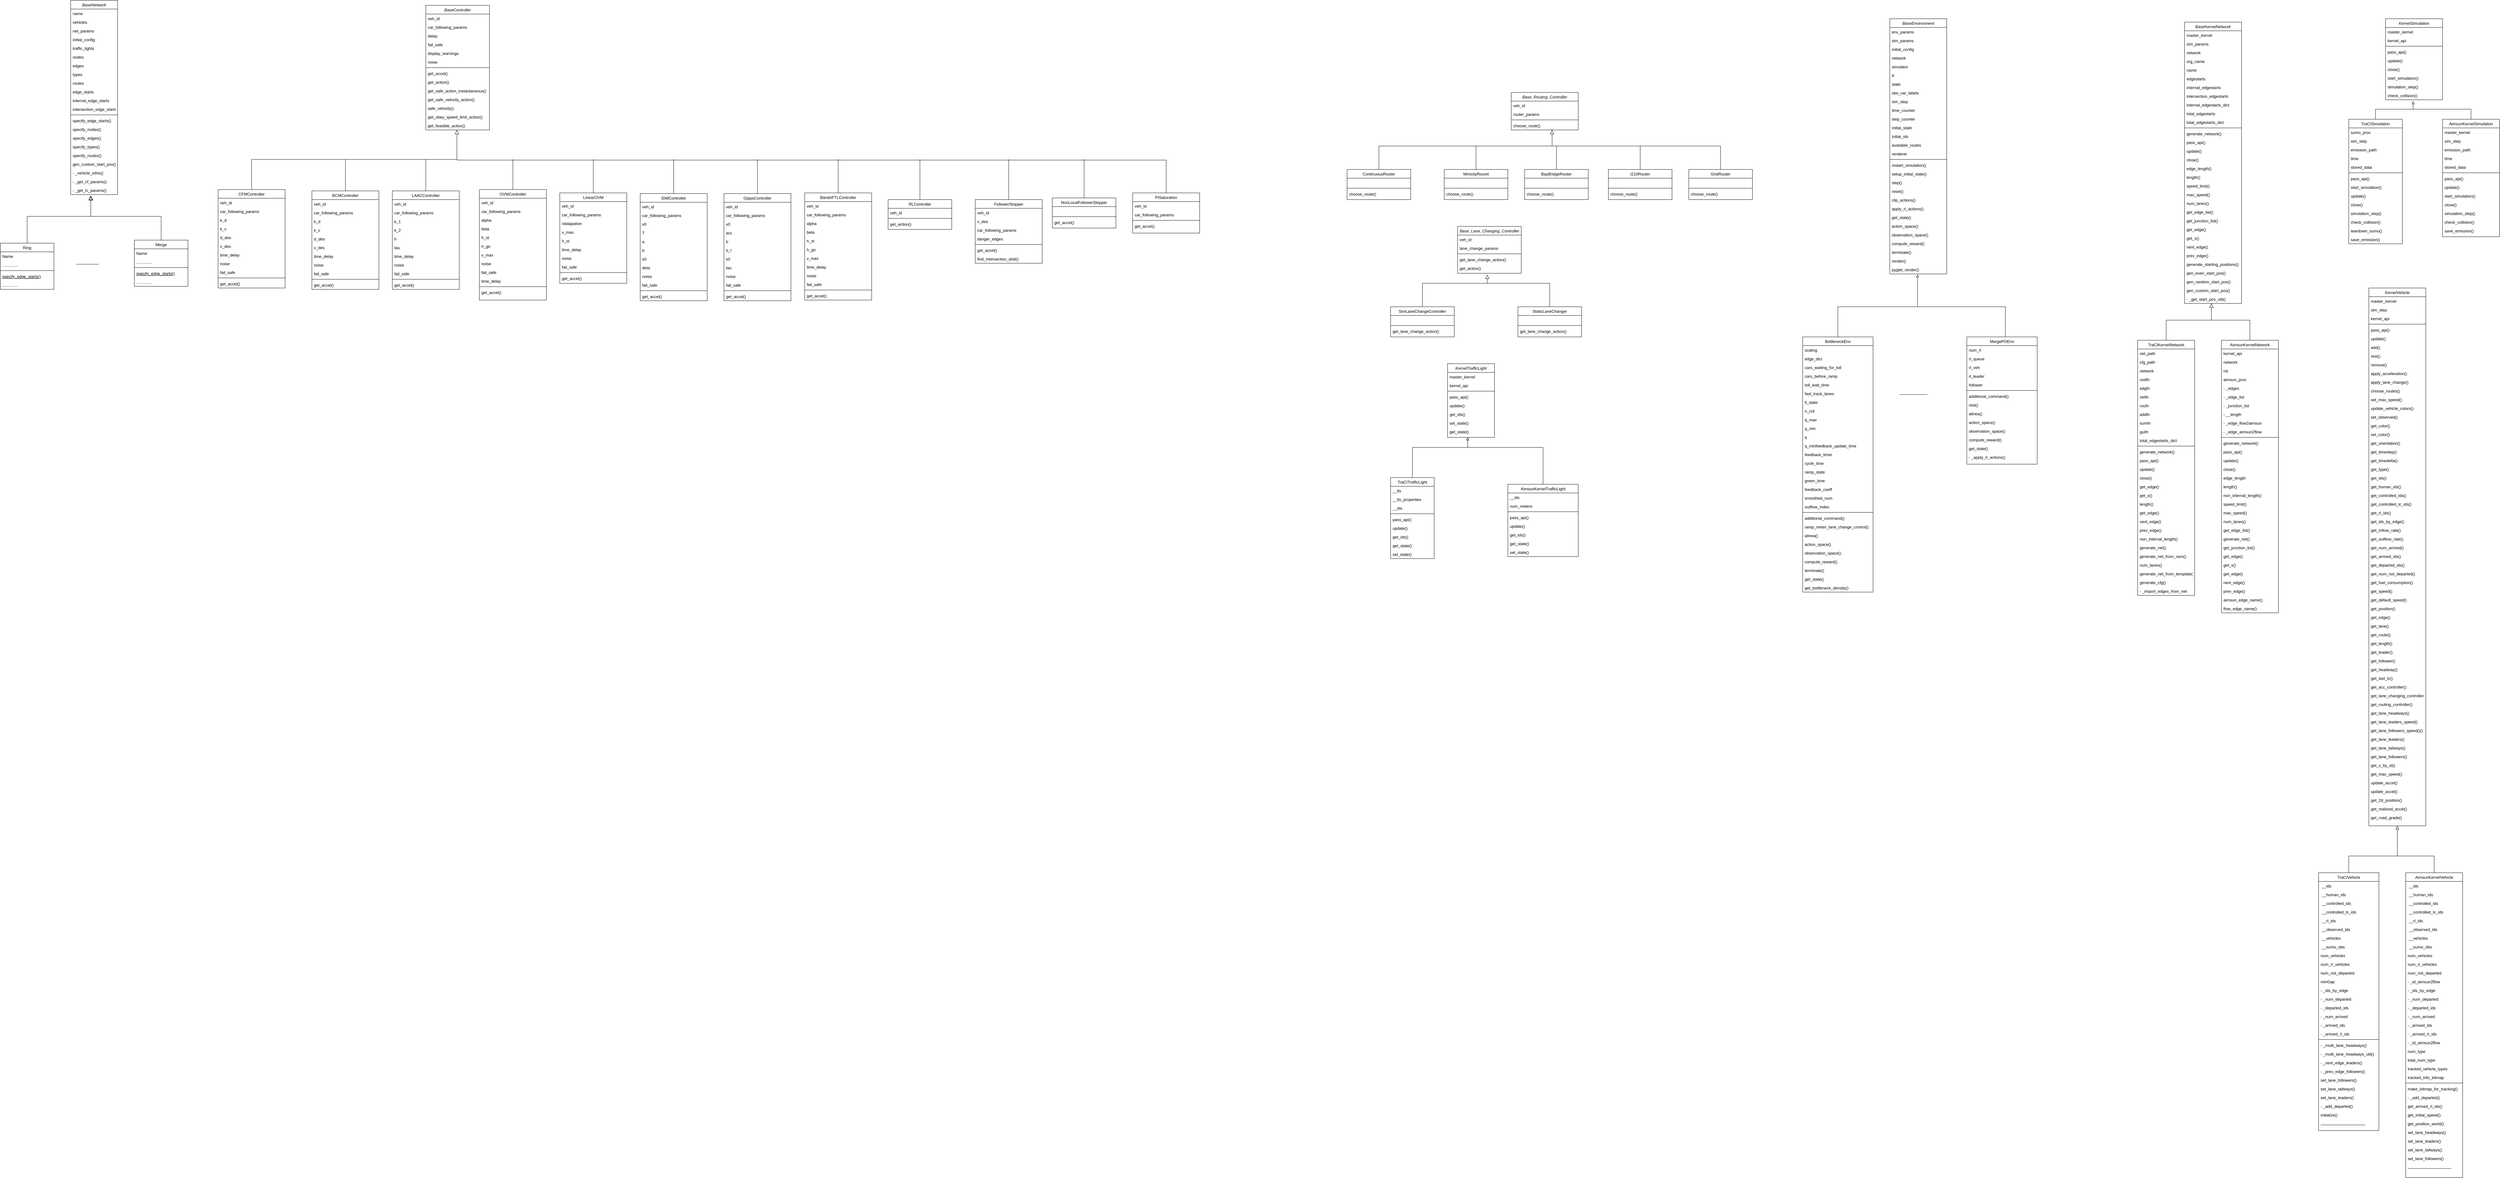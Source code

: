 <mxfile version="16.6.1" type="github"><diagram id="C5RBs43oDa-KdzZeNtuy" name="Page-1"><mxGraphModel dx="996" dy="592" grid="1" gridSize="10" guides="1" tooltips="1" connect="1" arrows="1" fold="1" page="1" pageScale="1" pageWidth="827" pageHeight="1169" math="0" shadow="0"><root><mxCell id="WIyWlLk6GJQsqaUBKTNV-0"/><mxCell id="WIyWlLk6GJQsqaUBKTNV-1" parent="WIyWlLk6GJQsqaUBKTNV-0"/><mxCell id="zkfFHV4jXpPFQw0GAbJ--0" value="BaseNetwork" style="swimlane;fontStyle=2;align=center;verticalAlign=top;childLayout=stackLayout;horizontal=1;startSize=26;horizontalStack=0;resizeParent=1;resizeLast=0;collapsible=1;marginBottom=0;rounded=0;shadow=0;strokeWidth=1;" parent="WIyWlLk6GJQsqaUBKTNV-1" vertex="1"><mxGeometry x="290" y="5" width="140" height="580" as="geometry"><mxRectangle x="230" y="140" width="160" height="26" as="alternateBounds"/></mxGeometry></mxCell><mxCell id="zkfFHV4jXpPFQw0GAbJ--1" value="name" style="text;align=left;verticalAlign=top;spacingLeft=4;spacingRight=4;overflow=hidden;rotatable=0;points=[[0,0.5],[1,0.5]];portConstraint=eastwest;" parent="zkfFHV4jXpPFQw0GAbJ--0" vertex="1"><mxGeometry y="26" width="140" height="26" as="geometry"/></mxCell><mxCell id="zkfFHV4jXpPFQw0GAbJ--2" value="vehicles" style="text;align=left;verticalAlign=top;spacingLeft=4;spacingRight=4;overflow=hidden;rotatable=0;points=[[0,0.5],[1,0.5]];portConstraint=eastwest;rounded=0;shadow=0;html=0;" parent="zkfFHV4jXpPFQw0GAbJ--0" vertex="1"><mxGeometry y="52" width="140" height="26" as="geometry"/></mxCell><mxCell id="zkfFHV4jXpPFQw0GAbJ--3" value="net_params&#10;" style="text;align=left;verticalAlign=top;spacingLeft=4;spacingRight=4;overflow=hidden;rotatable=0;points=[[0,0.5],[1,0.5]];portConstraint=eastwest;rounded=0;shadow=0;html=0;" parent="zkfFHV4jXpPFQw0GAbJ--0" vertex="1"><mxGeometry y="78" width="140" height="26" as="geometry"/></mxCell><mxCell id="ZT4MrkQOnFbp2QaK4urE-0" value="initial_config&#10;" style="text;align=left;verticalAlign=top;spacingLeft=4;spacingRight=4;overflow=hidden;rotatable=0;points=[[0,0.5],[1,0.5]];portConstraint=eastwest;rounded=0;shadow=0;html=0;" parent="zkfFHV4jXpPFQw0GAbJ--0" vertex="1"><mxGeometry y="104" width="140" height="26" as="geometry"/></mxCell><mxCell id="ZT4MrkQOnFbp2QaK4urE-1" value="traffic_lights" style="text;align=left;verticalAlign=top;spacingLeft=4;spacingRight=4;overflow=hidden;rotatable=0;points=[[0,0.5],[1,0.5]];portConstraint=eastwest;rounded=0;shadow=0;html=0;" parent="zkfFHV4jXpPFQw0GAbJ--0" vertex="1"><mxGeometry y="130" width="140" height="26" as="geometry"/></mxCell><mxCell id="ZT4MrkQOnFbp2QaK4urE-2" value="nodes" style="text;align=left;verticalAlign=top;spacingLeft=4;spacingRight=4;overflow=hidden;rotatable=0;points=[[0,0.5],[1,0.5]];portConstraint=eastwest;rounded=0;shadow=0;html=0;" parent="zkfFHV4jXpPFQw0GAbJ--0" vertex="1"><mxGeometry y="156" width="140" height="26" as="geometry"/></mxCell><mxCell id="ZT4MrkQOnFbp2QaK4urE-3" value="edges" style="text;align=left;verticalAlign=top;spacingLeft=4;spacingRight=4;overflow=hidden;rotatable=0;points=[[0,0.5],[1,0.5]];portConstraint=eastwest;rounded=0;shadow=0;html=0;" parent="zkfFHV4jXpPFQw0GAbJ--0" vertex="1"><mxGeometry y="182" width="140" height="26" as="geometry"/></mxCell><mxCell id="ZT4MrkQOnFbp2QaK4urE-4" value="types" style="text;align=left;verticalAlign=top;spacingLeft=4;spacingRight=4;overflow=hidden;rotatable=0;points=[[0,0.5],[1,0.5]];portConstraint=eastwest;rounded=0;shadow=0;html=0;" parent="zkfFHV4jXpPFQw0GAbJ--0" vertex="1"><mxGeometry y="208" width="140" height="26" as="geometry"/></mxCell><mxCell id="ZT4MrkQOnFbp2QaK4urE-5" value="routes" style="text;align=left;verticalAlign=top;spacingLeft=4;spacingRight=4;overflow=hidden;rotatable=0;points=[[0,0.5],[1,0.5]];portConstraint=eastwest;rounded=0;shadow=0;html=0;" parent="zkfFHV4jXpPFQw0GAbJ--0" vertex="1"><mxGeometry y="234" width="140" height="26" as="geometry"/></mxCell><mxCell id="ZT4MrkQOnFbp2QaK4urE-6" value="edge_starts" style="text;align=left;verticalAlign=top;spacingLeft=4;spacingRight=4;overflow=hidden;rotatable=0;points=[[0,0.5],[1,0.5]];portConstraint=eastwest;rounded=0;shadow=0;html=0;" parent="zkfFHV4jXpPFQw0GAbJ--0" vertex="1"><mxGeometry y="260" width="140" height="26" as="geometry"/></mxCell><mxCell id="ZT4MrkQOnFbp2QaK4urE-7" value="internal_edge_starts" style="text;align=left;verticalAlign=top;spacingLeft=4;spacingRight=4;overflow=hidden;rotatable=0;points=[[0,0.5],[1,0.5]];portConstraint=eastwest;rounded=0;shadow=0;html=0;" parent="zkfFHV4jXpPFQw0GAbJ--0" vertex="1"><mxGeometry y="286" width="140" height="26" as="geometry"/></mxCell><mxCell id="ZT4MrkQOnFbp2QaK4urE-9" value="intersection_edge_starts" style="text;align=left;verticalAlign=top;spacingLeft=4;spacingRight=4;overflow=hidden;rotatable=0;points=[[0,0.5],[1,0.5]];portConstraint=eastwest;rounded=0;shadow=0;html=0;" parent="zkfFHV4jXpPFQw0GAbJ--0" vertex="1"><mxGeometry y="312" width="140" height="26" as="geometry"/></mxCell><mxCell id="ZT4MrkQOnFbp2QaK4urE-10" value="" style="line;html=1;strokeWidth=1;align=left;verticalAlign=middle;spacingTop=-1;spacingLeft=3;spacingRight=3;rotatable=0;labelPosition=right;points=[];portConstraint=eastwest;" parent="zkfFHV4jXpPFQw0GAbJ--0" vertex="1"><mxGeometry y="338" width="140" height="8" as="geometry"/></mxCell><mxCell id="ZT4MrkQOnFbp2QaK4urE-11" value="specify_edge_starts()" style="text;align=left;verticalAlign=top;spacingLeft=4;spacingRight=4;overflow=hidden;rotatable=0;points=[[0,0.5],[1,0.5]];portConstraint=eastwest;rounded=0;shadow=0;html=0;" parent="zkfFHV4jXpPFQw0GAbJ--0" vertex="1"><mxGeometry y="346" width="140" height="26" as="geometry"/></mxCell><mxCell id="ZT4MrkQOnFbp2QaK4urE-12" value="specify_nodes()" style="text;align=left;verticalAlign=top;spacingLeft=4;spacingRight=4;overflow=hidden;rotatable=0;points=[[0,0.5],[1,0.5]];portConstraint=eastwest;rounded=0;shadow=0;html=0;" parent="zkfFHV4jXpPFQw0GAbJ--0" vertex="1"><mxGeometry y="372" width="140" height="26" as="geometry"/></mxCell><mxCell id="ZT4MrkQOnFbp2QaK4urE-14" value="specify_edges()" style="text;align=left;verticalAlign=top;spacingLeft=4;spacingRight=4;overflow=hidden;rotatable=0;points=[[0,0.5],[1,0.5]];portConstraint=eastwest;rounded=0;shadow=0;html=0;" parent="zkfFHV4jXpPFQw0GAbJ--0" vertex="1"><mxGeometry y="398" width="140" height="26" as="geometry"/></mxCell><mxCell id="ZT4MrkQOnFbp2QaK4urE-15" value="specify_types()" style="text;align=left;verticalAlign=top;spacingLeft=4;spacingRight=4;overflow=hidden;rotatable=0;points=[[0,0.5],[1,0.5]];portConstraint=eastwest;rounded=0;shadow=0;html=0;" parent="zkfFHV4jXpPFQw0GAbJ--0" vertex="1"><mxGeometry y="424" width="140" height="26" as="geometry"/></mxCell><mxCell id="ZT4MrkQOnFbp2QaK4urE-16" value="specify_routes()" style="text;align=left;verticalAlign=top;spacingLeft=4;spacingRight=4;overflow=hidden;rotatable=0;points=[[0,0.5],[1,0.5]];portConstraint=eastwest;rounded=0;shadow=0;html=0;" parent="zkfFHV4jXpPFQw0GAbJ--0" vertex="1"><mxGeometry y="450" width="140" height="26" as="geometry"/></mxCell><mxCell id="ZT4MrkQOnFbp2QaK4urE-17" value="gen_custom_start_pos()" style="text;align=left;verticalAlign=top;spacingLeft=4;spacingRight=4;overflow=hidden;rotatable=0;points=[[0,0.5],[1,0.5]];portConstraint=eastwest;rounded=0;shadow=0;html=0;" parent="zkfFHV4jXpPFQw0GAbJ--0" vertex="1"><mxGeometry y="476" width="140" height="26" as="geometry"/></mxCell><mxCell id="ZT4MrkQOnFbp2QaK4urE-18" value="- _vehicle_infos()" style="text;align=left;verticalAlign=top;spacingLeft=4;spacingRight=4;overflow=hidden;rotatable=0;points=[[0,0.5],[1,0.5]];portConstraint=eastwest;rounded=0;shadow=0;html=0;" parent="zkfFHV4jXpPFQw0GAbJ--0" vertex="1"><mxGeometry y="502" width="140" height="26" as="geometry"/></mxCell><mxCell id="ZT4MrkQOnFbp2QaK4urE-19" value="- _get_cf_params()" style="text;align=left;verticalAlign=top;spacingLeft=4;spacingRight=4;overflow=hidden;rotatable=0;points=[[0,0.5],[1,0.5]];portConstraint=eastwest;rounded=0;shadow=0;html=0;" parent="zkfFHV4jXpPFQw0GAbJ--0" vertex="1"><mxGeometry y="528" width="140" height="26" as="geometry"/></mxCell><mxCell id="ZT4MrkQOnFbp2QaK4urE-20" value="- _get_lc_params()" style="text;align=left;verticalAlign=top;spacingLeft=4;spacingRight=4;overflow=hidden;rotatable=0;points=[[0,0.5],[1,0.5]];portConstraint=eastwest;rounded=0;shadow=0;html=0;" parent="zkfFHV4jXpPFQw0GAbJ--0" vertex="1"><mxGeometry y="554" width="140" height="26" as="geometry"/></mxCell><mxCell id="zkfFHV4jXpPFQw0GAbJ--6" value="Ring" style="swimlane;fontStyle=0;align=center;verticalAlign=top;childLayout=stackLayout;horizontal=1;startSize=26;horizontalStack=0;resizeParent=1;resizeLast=0;collapsible=1;marginBottom=0;rounded=0;shadow=0;strokeWidth=1;" parent="WIyWlLk6GJQsqaUBKTNV-1" vertex="1"><mxGeometry x="80" y="730" width="160" height="138" as="geometry"><mxRectangle x="130" y="380" width="160" height="26" as="alternateBounds"/></mxGeometry></mxCell><mxCell id="zkfFHV4jXpPFQw0GAbJ--7" value="Name" style="text;align=left;verticalAlign=top;spacingLeft=4;spacingRight=4;overflow=hidden;rotatable=0;points=[[0,0.5],[1,0.5]];portConstraint=eastwest;" parent="zkfFHV4jXpPFQw0GAbJ--6" vertex="1"><mxGeometry y="26" width="160" height="26" as="geometry"/></mxCell><mxCell id="zkfFHV4jXpPFQw0GAbJ--8" value=".............." style="text;align=left;verticalAlign=top;spacingLeft=4;spacingRight=4;overflow=hidden;rotatable=0;points=[[0,0.5],[1,0.5]];portConstraint=eastwest;rounded=0;shadow=0;html=0;" parent="zkfFHV4jXpPFQw0GAbJ--6" vertex="1"><mxGeometry y="52" width="160" height="26" as="geometry"/></mxCell><mxCell id="zkfFHV4jXpPFQw0GAbJ--9" value="" style="line;html=1;strokeWidth=1;align=left;verticalAlign=middle;spacingTop=-1;spacingLeft=3;spacingRight=3;rotatable=0;labelPosition=right;points=[];portConstraint=eastwest;" parent="zkfFHV4jXpPFQw0GAbJ--6" vertex="1"><mxGeometry y="78" width="160" height="8" as="geometry"/></mxCell><mxCell id="zkfFHV4jXpPFQw0GAbJ--10" value="specify_edge_starts()" style="text;align=left;verticalAlign=top;spacingLeft=4;spacingRight=4;overflow=hidden;rotatable=0;points=[[0,0.5],[1,0.5]];portConstraint=eastwest;fontStyle=4" parent="zkfFHV4jXpPFQw0GAbJ--6" vertex="1"><mxGeometry y="86" width="160" height="26" as="geometry"/></mxCell><mxCell id="zkfFHV4jXpPFQw0GAbJ--11" value=".............." style="text;align=left;verticalAlign=top;spacingLeft=4;spacingRight=4;overflow=hidden;rotatable=0;points=[[0,0.5],[1,0.5]];portConstraint=eastwest;" parent="zkfFHV4jXpPFQw0GAbJ--6" vertex="1"><mxGeometry y="112" width="160" height="26" as="geometry"/></mxCell><mxCell id="zkfFHV4jXpPFQw0GAbJ--12" value="" style="endArrow=block;endSize=10;endFill=0;shadow=0;strokeWidth=1;rounded=0;edgeStyle=elbowEdgeStyle;elbow=vertical;" parent="WIyWlLk6GJQsqaUBKTNV-1" source="zkfFHV4jXpPFQw0GAbJ--6" edge="1"><mxGeometry width="160" relative="1" as="geometry"><mxPoint x="200" y="203" as="sourcePoint"/><mxPoint x="350" y="590" as="targetPoint"/><Array as="points"><mxPoint x="290" y="650"/></Array></mxGeometry></mxCell><mxCell id="zkfFHV4jXpPFQw0GAbJ--16" value="" style="endArrow=block;endSize=10;endFill=0;shadow=0;strokeWidth=1;rounded=0;edgeStyle=elbowEdgeStyle;elbow=vertical;exitX=0.5;exitY=0;exitDx=0;exitDy=0;entryX=0.429;entryY=1.115;entryDx=0;entryDy=0;entryPerimeter=0;" parent="WIyWlLk6GJQsqaUBKTNV-1" source="ZT4MrkQOnFbp2QaK4urE-24" target="ZT4MrkQOnFbp2QaK4urE-20" edge="1"><mxGeometry width="160" relative="1" as="geometry"><mxPoint x="370" y="730" as="sourcePoint"/><mxPoint x="290" y="580" as="targetPoint"/><Array as="points"><mxPoint x="340" y="650"/><mxPoint x="370" y="650"/><mxPoint x="390" y="650"/><mxPoint x="320" y="650"/><mxPoint x="290" y="420"/></Array></mxGeometry></mxCell><mxCell id="ZT4MrkQOnFbp2QaK4urE-24" value="Merge" style="swimlane;fontStyle=0;align=center;verticalAlign=top;childLayout=stackLayout;horizontal=1;startSize=26;horizontalStack=0;resizeParent=1;resizeLast=0;collapsible=1;marginBottom=0;rounded=0;shadow=0;strokeWidth=1;" parent="WIyWlLk6GJQsqaUBKTNV-1" vertex="1"><mxGeometry x="480" y="721" width="160" height="138" as="geometry"><mxRectangle x="130" y="380" width="160" height="26" as="alternateBounds"/></mxGeometry></mxCell><mxCell id="ZT4MrkQOnFbp2QaK4urE-25" value="Name" style="text;align=left;verticalAlign=top;spacingLeft=4;spacingRight=4;overflow=hidden;rotatable=0;points=[[0,0.5],[1,0.5]];portConstraint=eastwest;" parent="ZT4MrkQOnFbp2QaK4urE-24" vertex="1"><mxGeometry y="26" width="160" height="26" as="geometry"/></mxCell><mxCell id="ZT4MrkQOnFbp2QaK4urE-26" value=".............." style="text;align=left;verticalAlign=top;spacingLeft=4;spacingRight=4;overflow=hidden;rotatable=0;points=[[0,0.5],[1,0.5]];portConstraint=eastwest;rounded=0;shadow=0;html=0;" parent="ZT4MrkQOnFbp2QaK4urE-24" vertex="1"><mxGeometry y="52" width="160" height="26" as="geometry"/></mxCell><mxCell id="ZT4MrkQOnFbp2QaK4urE-27" value="" style="line;html=1;strokeWidth=1;align=left;verticalAlign=middle;spacingTop=-1;spacingLeft=3;spacingRight=3;rotatable=0;labelPosition=right;points=[];portConstraint=eastwest;" parent="ZT4MrkQOnFbp2QaK4urE-24" vertex="1"><mxGeometry y="78" width="160" height="8" as="geometry"/></mxCell><mxCell id="ZT4MrkQOnFbp2QaK4urE-28" value="specify_edge_starts()" style="text;align=left;verticalAlign=top;spacingLeft=4;spacingRight=4;overflow=hidden;rotatable=0;points=[[0,0.5],[1,0.5]];portConstraint=eastwest;fontStyle=4" parent="ZT4MrkQOnFbp2QaK4urE-24" vertex="1"><mxGeometry y="86" width="160" height="26" as="geometry"/></mxCell><mxCell id="ZT4MrkQOnFbp2QaK4urE-29" value=".............." style="text;align=left;verticalAlign=top;spacingLeft=4;spacingRight=4;overflow=hidden;rotatable=0;points=[[0,0.5],[1,0.5]];portConstraint=eastwest;" parent="ZT4MrkQOnFbp2QaK4urE-24" vertex="1"><mxGeometry y="112" width="160" height="26" as="geometry"/></mxCell><mxCell id="ZT4MrkQOnFbp2QaK4urE-30" value="&lt;b&gt;....................&lt;/b&gt;" style="text;html=1;align=center;verticalAlign=middle;resizable=0;points=[];autosize=1;strokeColor=none;fillColor=none;" parent="WIyWlLk6GJQsqaUBKTNV-1" vertex="1"><mxGeometry x="300" y="780" width="80" height="20" as="geometry"/></mxCell><mxCell id="ZT4MrkQOnFbp2QaK4urE-31" value="BaseController" style="swimlane;fontStyle=2;align=center;verticalAlign=top;childLayout=stackLayout;horizontal=1;startSize=26;horizontalStack=0;resizeParent=1;resizeLast=0;collapsible=1;marginBottom=0;rounded=0;shadow=0;strokeWidth=1;" parent="WIyWlLk6GJQsqaUBKTNV-1" vertex="1"><mxGeometry x="1350" y="20" width="190" height="372" as="geometry"><mxRectangle x="740" y="20" width="160" height="26" as="alternateBounds"/></mxGeometry></mxCell><mxCell id="ZT4MrkQOnFbp2QaK4urE-32" value="veh_id" style="text;align=left;verticalAlign=top;spacingLeft=4;spacingRight=4;overflow=hidden;rotatable=0;points=[[0,0.5],[1,0.5]];portConstraint=eastwest;" parent="ZT4MrkQOnFbp2QaK4urE-31" vertex="1"><mxGeometry y="26" width="190" height="26" as="geometry"/></mxCell><mxCell id="ZT4MrkQOnFbp2QaK4urE-33" value="car_following_params" style="text;align=left;verticalAlign=top;spacingLeft=4;spacingRight=4;overflow=hidden;rotatable=0;points=[[0,0.5],[1,0.5]];portConstraint=eastwest;rounded=0;shadow=0;html=0;" parent="ZT4MrkQOnFbp2QaK4urE-31" vertex="1"><mxGeometry y="52" width="190" height="26" as="geometry"/></mxCell><mxCell id="ZT4MrkQOnFbp2QaK4urE-34" value="delay" style="text;align=left;verticalAlign=top;spacingLeft=4;spacingRight=4;overflow=hidden;rotatable=0;points=[[0,0.5],[1,0.5]];portConstraint=eastwest;rounded=0;shadow=0;html=0;" parent="ZT4MrkQOnFbp2QaK4urE-31" vertex="1"><mxGeometry y="78" width="190" height="26" as="geometry"/></mxCell><mxCell id="ZT4MrkQOnFbp2QaK4urE-35" value="fail_safe" style="text;align=left;verticalAlign=top;spacingLeft=4;spacingRight=4;overflow=hidden;rotatable=0;points=[[0,0.5],[1,0.5]];portConstraint=eastwest;rounded=0;shadow=0;html=0;" parent="ZT4MrkQOnFbp2QaK4urE-31" vertex="1"><mxGeometry y="104" width="190" height="26" as="geometry"/></mxCell><mxCell id="ZT4MrkQOnFbp2QaK4urE-36" value="display_warnings" style="text;align=left;verticalAlign=top;spacingLeft=4;spacingRight=4;overflow=hidden;rotatable=0;points=[[0,0.5],[1,0.5]];portConstraint=eastwest;rounded=0;shadow=0;html=0;" parent="ZT4MrkQOnFbp2QaK4urE-31" vertex="1"><mxGeometry y="130" width="190" height="26" as="geometry"/></mxCell><mxCell id="ZT4MrkQOnFbp2QaK4urE-37" value="noise" style="text;align=left;verticalAlign=top;spacingLeft=4;spacingRight=4;overflow=hidden;rotatable=0;points=[[0,0.5],[1,0.5]];portConstraint=eastwest;rounded=0;shadow=0;html=0;" parent="ZT4MrkQOnFbp2QaK4urE-31" vertex="1"><mxGeometry y="156" width="190" height="26" as="geometry"/></mxCell><mxCell id="ZT4MrkQOnFbp2QaK4urE-44" value="" style="line;html=1;strokeWidth=1;align=left;verticalAlign=middle;spacingTop=-1;spacingLeft=3;spacingRight=3;rotatable=0;labelPosition=right;points=[];portConstraint=eastwest;" parent="ZT4MrkQOnFbp2QaK4urE-31" vertex="1"><mxGeometry y="182" width="190" height="8" as="geometry"/></mxCell><mxCell id="ZT4MrkQOnFbp2QaK4urE-45" value="get_accel()" style="text;align=left;verticalAlign=top;spacingLeft=4;spacingRight=4;overflow=hidden;rotatable=0;points=[[0,0.5],[1,0.5]];portConstraint=eastwest;rounded=0;shadow=0;html=0;" parent="ZT4MrkQOnFbp2QaK4urE-31" vertex="1"><mxGeometry y="190" width="190" height="26" as="geometry"/></mxCell><mxCell id="ZT4MrkQOnFbp2QaK4urE-46" value="get_action()" style="text;align=left;verticalAlign=top;spacingLeft=4;spacingRight=4;overflow=hidden;rotatable=0;points=[[0,0.5],[1,0.5]];portConstraint=eastwest;rounded=0;shadow=0;html=0;" parent="ZT4MrkQOnFbp2QaK4urE-31" vertex="1"><mxGeometry y="216" width="190" height="26" as="geometry"/></mxCell><mxCell id="ZT4MrkQOnFbp2QaK4urE-47" value="get_safe_action_instantaneous()" style="text;align=left;verticalAlign=top;spacingLeft=4;spacingRight=4;overflow=hidden;rotatable=0;points=[[0,0.5],[1,0.5]];portConstraint=eastwest;rounded=0;shadow=0;html=0;" parent="ZT4MrkQOnFbp2QaK4urE-31" vertex="1"><mxGeometry y="242" width="190" height="26" as="geometry"/></mxCell><mxCell id="ZT4MrkQOnFbp2QaK4urE-48" value="get_safe_velocity_action()" style="text;align=left;verticalAlign=top;spacingLeft=4;spacingRight=4;overflow=hidden;rotatable=0;points=[[0,0.5],[1,0.5]];portConstraint=eastwest;rounded=0;shadow=0;html=0;" parent="ZT4MrkQOnFbp2QaK4urE-31" vertex="1"><mxGeometry y="268" width="190" height="26" as="geometry"/></mxCell><mxCell id="ZT4MrkQOnFbp2QaK4urE-49" value="safe_velocity()" style="text;align=left;verticalAlign=top;spacingLeft=4;spacingRight=4;overflow=hidden;rotatable=0;points=[[0,0.5],[1,0.5]];portConstraint=eastwest;rounded=0;shadow=0;html=0;" parent="ZT4MrkQOnFbp2QaK4urE-31" vertex="1"><mxGeometry y="294" width="190" height="26" as="geometry"/></mxCell><mxCell id="ZT4MrkQOnFbp2QaK4urE-50" value="get_obey_speed_limit_action()" style="text;align=left;verticalAlign=top;spacingLeft=4;spacingRight=4;overflow=hidden;rotatable=0;points=[[0,0.5],[1,0.5]];portConstraint=eastwest;rounded=0;shadow=0;html=0;" parent="ZT4MrkQOnFbp2QaK4urE-31" vertex="1"><mxGeometry y="320" width="190" height="26" as="geometry"/></mxCell><mxCell id="ZT4MrkQOnFbp2QaK4urE-51" value="get_feasible_action()" style="text;align=left;verticalAlign=top;spacingLeft=4;spacingRight=4;overflow=hidden;rotatable=0;points=[[0,0.5],[1,0.5]];portConstraint=eastwest;rounded=0;shadow=0;html=0;" parent="ZT4MrkQOnFbp2QaK4urE-31" vertex="1"><mxGeometry y="346" width="190" height="26" as="geometry"/></mxCell><mxCell id="ZT4MrkQOnFbp2QaK4urE-54" value="Base_Lane_Changing_Controller" style="swimlane;fontStyle=2;align=center;verticalAlign=top;childLayout=stackLayout;horizontal=1;startSize=26;horizontalStack=0;resizeParent=1;resizeLast=0;collapsible=1;marginBottom=0;rounded=0;shadow=0;strokeWidth=1;" parent="WIyWlLk6GJQsqaUBKTNV-1" vertex="1"><mxGeometry x="4430" y="680" width="190" height="140" as="geometry"><mxRectangle x="230" y="140" width="160" height="26" as="alternateBounds"/></mxGeometry></mxCell><mxCell id="ZT4MrkQOnFbp2QaK4urE-55" value="veh_id" style="text;align=left;verticalAlign=top;spacingLeft=4;spacingRight=4;overflow=hidden;rotatable=0;points=[[0,0.5],[1,0.5]];portConstraint=eastwest;" parent="ZT4MrkQOnFbp2QaK4urE-54" vertex="1"><mxGeometry y="26" width="190" height="26" as="geometry"/></mxCell><mxCell id="ZT4MrkQOnFbp2QaK4urE-56" value="lane_change_params" style="text;align=left;verticalAlign=top;spacingLeft=4;spacingRight=4;overflow=hidden;rotatable=0;points=[[0,0.5],[1,0.5]];portConstraint=eastwest;rounded=0;shadow=0;html=0;" parent="ZT4MrkQOnFbp2QaK4urE-54" vertex="1"><mxGeometry y="52" width="190" height="26" as="geometry"/></mxCell><mxCell id="ZT4MrkQOnFbp2QaK4urE-61" value="" style="line;html=1;strokeWidth=1;align=left;verticalAlign=middle;spacingTop=-1;spacingLeft=3;spacingRight=3;rotatable=0;labelPosition=right;points=[];portConstraint=eastwest;" parent="ZT4MrkQOnFbp2QaK4urE-54" vertex="1"><mxGeometry y="78" width="190" height="8" as="geometry"/></mxCell><mxCell id="ZT4MrkQOnFbp2QaK4urE-62" value="get_lane_change_action()" style="text;align=left;verticalAlign=top;spacingLeft=4;spacingRight=4;overflow=hidden;rotatable=0;points=[[0,0.5],[1,0.5]];portConstraint=eastwest;rounded=0;shadow=0;html=0;" parent="ZT4MrkQOnFbp2QaK4urE-54" vertex="1"><mxGeometry y="86" width="190" height="26" as="geometry"/></mxCell><mxCell id="ZT4MrkQOnFbp2QaK4urE-63" value="get_action()" style="text;align=left;verticalAlign=top;spacingLeft=4;spacingRight=4;overflow=hidden;rotatable=0;points=[[0,0.5],[1,0.5]];portConstraint=eastwest;rounded=0;shadow=0;html=0;" parent="ZT4MrkQOnFbp2QaK4urE-54" vertex="1"><mxGeometry y="112" width="190" height="28" as="geometry"/></mxCell><mxCell id="ZT4MrkQOnFbp2QaK4urE-69" value="Base_Routing_Controller" style="swimlane;fontStyle=2;align=center;verticalAlign=top;childLayout=stackLayout;horizontal=1;startSize=26;horizontalStack=0;resizeParent=1;resizeLast=0;collapsible=1;marginBottom=0;rounded=0;shadow=0;strokeWidth=1;" parent="WIyWlLk6GJQsqaUBKTNV-1" vertex="1"><mxGeometry x="4590" y="280" width="200" height="112" as="geometry"><mxRectangle x="230" y="140" width="160" height="26" as="alternateBounds"/></mxGeometry></mxCell><mxCell id="ZT4MrkQOnFbp2QaK4urE-70" value="veh_id" style="text;align=left;verticalAlign=top;spacingLeft=4;spacingRight=4;overflow=hidden;rotatable=0;points=[[0,0.5],[1,0.5]];portConstraint=eastwest;" parent="ZT4MrkQOnFbp2QaK4urE-69" vertex="1"><mxGeometry y="26" width="200" height="26" as="geometry"/></mxCell><mxCell id="ZT4MrkQOnFbp2QaK4urE-71" value="router_params" style="text;align=left;verticalAlign=top;spacingLeft=4;spacingRight=4;overflow=hidden;rotatable=0;points=[[0,0.5],[1,0.5]];portConstraint=eastwest;rounded=0;shadow=0;html=0;" parent="ZT4MrkQOnFbp2QaK4urE-69" vertex="1"><mxGeometry y="52" width="200" height="26" as="geometry"/></mxCell><mxCell id="ZT4MrkQOnFbp2QaK4urE-72" value="" style="line;html=1;strokeWidth=1;align=left;verticalAlign=middle;spacingTop=-1;spacingLeft=3;spacingRight=3;rotatable=0;labelPosition=right;points=[];portConstraint=eastwest;" parent="ZT4MrkQOnFbp2QaK4urE-69" vertex="1"><mxGeometry y="78" width="200" height="8" as="geometry"/></mxCell><mxCell id="ZT4MrkQOnFbp2QaK4urE-73" value="choose_route()" style="text;align=left;verticalAlign=top;spacingLeft=4;spacingRight=4;overflow=hidden;rotatable=0;points=[[0,0.5],[1,0.5]];portConstraint=eastwest;rounded=0;shadow=0;html=0;" parent="ZT4MrkQOnFbp2QaK4urE-69" vertex="1"><mxGeometry y="86" width="200" height="26" as="geometry"/></mxCell><mxCell id="ZT4MrkQOnFbp2QaK4urE-75" value="CFMController" style="swimlane;fontStyle=0;align=center;verticalAlign=top;childLayout=stackLayout;horizontal=1;startSize=26;horizontalStack=0;resizeParent=1;resizeLast=0;collapsible=1;marginBottom=0;rounded=0;shadow=0;strokeWidth=1;" parent="WIyWlLk6GJQsqaUBKTNV-1" vertex="1"><mxGeometry x="730" y="570" width="200" height="294" as="geometry"><mxRectangle x="740" y="20" width="160" height="26" as="alternateBounds"/></mxGeometry></mxCell><mxCell id="ZT4MrkQOnFbp2QaK4urE-76" value="veh_id" style="text;align=left;verticalAlign=top;spacingLeft=4;spacingRight=4;overflow=hidden;rotatable=0;points=[[0,0.5],[1,0.5]];portConstraint=eastwest;" parent="ZT4MrkQOnFbp2QaK4urE-75" vertex="1"><mxGeometry y="26" width="200" height="26" as="geometry"/></mxCell><mxCell id="ZT4MrkQOnFbp2QaK4urE-77" value="car_following_params" style="text;align=left;verticalAlign=top;spacingLeft=4;spacingRight=4;overflow=hidden;rotatable=0;points=[[0,0.5],[1,0.5]];portConstraint=eastwest;rounded=0;shadow=0;html=0;" parent="ZT4MrkQOnFbp2QaK4urE-75" vertex="1"><mxGeometry y="52" width="200" height="26" as="geometry"/></mxCell><mxCell id="ZT4MrkQOnFbp2QaK4urE-78" value="k_d" style="text;align=left;verticalAlign=top;spacingLeft=4;spacingRight=4;overflow=hidden;rotatable=0;points=[[0,0.5],[1,0.5]];portConstraint=eastwest;rounded=0;shadow=0;html=0;" parent="ZT4MrkQOnFbp2QaK4urE-75" vertex="1"><mxGeometry y="78" width="200" height="26" as="geometry"/></mxCell><mxCell id="ZT4MrkQOnFbp2QaK4urE-79" value="k_v" style="text;align=left;verticalAlign=top;spacingLeft=4;spacingRight=4;overflow=hidden;rotatable=0;points=[[0,0.5],[1,0.5]];portConstraint=eastwest;rounded=0;shadow=0;html=0;" parent="ZT4MrkQOnFbp2QaK4urE-75" vertex="1"><mxGeometry y="104" width="200" height="26" as="geometry"/></mxCell><mxCell id="ZT4MrkQOnFbp2QaK4urE-80" value="d_des" style="text;align=left;verticalAlign=top;spacingLeft=4;spacingRight=4;overflow=hidden;rotatable=0;points=[[0,0.5],[1,0.5]];portConstraint=eastwest;rounded=0;shadow=0;html=0;" parent="ZT4MrkQOnFbp2QaK4urE-75" vertex="1"><mxGeometry y="130" width="200" height="26" as="geometry"/></mxCell><mxCell id="ZT4MrkQOnFbp2QaK4urE-81" value="v_des" style="text;align=left;verticalAlign=top;spacingLeft=4;spacingRight=4;overflow=hidden;rotatable=0;points=[[0,0.5],[1,0.5]];portConstraint=eastwest;rounded=0;shadow=0;html=0;" parent="ZT4MrkQOnFbp2QaK4urE-75" vertex="1"><mxGeometry y="156" width="200" height="26" as="geometry"/></mxCell><mxCell id="ZT4MrkQOnFbp2QaK4urE-83" value="time_delay" style="text;align=left;verticalAlign=top;spacingLeft=4;spacingRight=4;overflow=hidden;rotatable=0;points=[[0,0.5],[1,0.5]];portConstraint=eastwest;rounded=0;shadow=0;html=0;" parent="ZT4MrkQOnFbp2QaK4urE-75" vertex="1"><mxGeometry y="182" width="200" height="26" as="geometry"/></mxCell><mxCell id="ZT4MrkQOnFbp2QaK4urE-84" value="noise" style="text;align=left;verticalAlign=top;spacingLeft=4;spacingRight=4;overflow=hidden;rotatable=0;points=[[0,0.5],[1,0.5]];portConstraint=eastwest;rounded=0;shadow=0;html=0;" parent="ZT4MrkQOnFbp2QaK4urE-75" vertex="1"><mxGeometry y="208" width="200" height="26" as="geometry"/></mxCell><mxCell id="ZT4MrkQOnFbp2QaK4urE-85" value="fail_safe" style="text;align=left;verticalAlign=top;spacingLeft=4;spacingRight=4;overflow=hidden;rotatable=0;points=[[0,0.5],[1,0.5]];portConstraint=eastwest;rounded=0;shadow=0;html=0;" parent="ZT4MrkQOnFbp2QaK4urE-75" vertex="1"><mxGeometry y="234" width="200" height="26" as="geometry"/></mxCell><mxCell id="ZT4MrkQOnFbp2QaK4urE-82" value="" style="line;html=1;strokeWidth=1;align=left;verticalAlign=middle;spacingTop=-1;spacingLeft=3;spacingRight=3;rotatable=0;labelPosition=right;points=[];portConstraint=eastwest;" parent="ZT4MrkQOnFbp2QaK4urE-75" vertex="1"><mxGeometry y="260" width="200" height="8" as="geometry"/></mxCell><mxCell id="ZT4MrkQOnFbp2QaK4urE-86" value="get_accel()" style="text;align=left;verticalAlign=top;spacingLeft=4;spacingRight=4;overflow=hidden;rotatable=0;points=[[0,0.5],[1,0.5]];portConstraint=eastwest;rounded=0;shadow=0;html=0;" parent="ZT4MrkQOnFbp2QaK4urE-75" vertex="1"><mxGeometry y="268" width="200" height="26" as="geometry"/></mxCell><mxCell id="ZT4MrkQOnFbp2QaK4urE-187" style="edgeStyle=orthogonalEdgeStyle;rounded=0;orthogonalLoop=1;jettySize=auto;html=1;exitX=0.5;exitY=0;exitDx=0;exitDy=0;endArrow=none;endFill=0;" parent="WIyWlLk6GJQsqaUBKTNV-1" source="ZT4MrkQOnFbp2QaK4urE-90" edge="1"><mxGeometry relative="1" as="geometry"><mxPoint x="1110.276" y="480.0" as="targetPoint"/></mxGeometry></mxCell><mxCell id="ZT4MrkQOnFbp2QaK4urE-90" value="BCMController" style="swimlane;fontStyle=0;align=center;verticalAlign=top;childLayout=stackLayout;horizontal=1;startSize=26;horizontalStack=0;resizeParent=1;resizeLast=0;collapsible=1;marginBottom=0;rounded=0;shadow=0;strokeWidth=1;" parent="WIyWlLk6GJQsqaUBKTNV-1" vertex="1"><mxGeometry x="1010" y="574" width="200" height="294" as="geometry"><mxRectangle x="740" y="20" width="160" height="26" as="alternateBounds"/></mxGeometry></mxCell><mxCell id="ZT4MrkQOnFbp2QaK4urE-91" value="veh_id" style="text;align=left;verticalAlign=top;spacingLeft=4;spacingRight=4;overflow=hidden;rotatable=0;points=[[0,0.5],[1,0.5]];portConstraint=eastwest;" parent="ZT4MrkQOnFbp2QaK4urE-90" vertex="1"><mxGeometry y="26" width="200" height="26" as="geometry"/></mxCell><mxCell id="ZT4MrkQOnFbp2QaK4urE-92" value="car_following_params" style="text;align=left;verticalAlign=top;spacingLeft=4;spacingRight=4;overflow=hidden;rotatable=0;points=[[0,0.5],[1,0.5]];portConstraint=eastwest;rounded=0;shadow=0;html=0;" parent="ZT4MrkQOnFbp2QaK4urE-90" vertex="1"><mxGeometry y="52" width="200" height="26" as="geometry"/></mxCell><mxCell id="ZT4MrkQOnFbp2QaK4urE-93" value="k_d" style="text;align=left;verticalAlign=top;spacingLeft=4;spacingRight=4;overflow=hidden;rotatable=0;points=[[0,0.5],[1,0.5]];portConstraint=eastwest;rounded=0;shadow=0;html=0;" parent="ZT4MrkQOnFbp2QaK4urE-90" vertex="1"><mxGeometry y="78" width="200" height="26" as="geometry"/></mxCell><mxCell id="ZT4MrkQOnFbp2QaK4urE-94" value="k_v" style="text;align=left;verticalAlign=top;spacingLeft=4;spacingRight=4;overflow=hidden;rotatable=0;points=[[0,0.5],[1,0.5]];portConstraint=eastwest;rounded=0;shadow=0;html=0;" parent="ZT4MrkQOnFbp2QaK4urE-90" vertex="1"><mxGeometry y="104" width="200" height="26" as="geometry"/></mxCell><mxCell id="ZT4MrkQOnFbp2QaK4urE-95" value="d_des" style="text;align=left;verticalAlign=top;spacingLeft=4;spacingRight=4;overflow=hidden;rotatable=0;points=[[0,0.5],[1,0.5]];portConstraint=eastwest;rounded=0;shadow=0;html=0;" parent="ZT4MrkQOnFbp2QaK4urE-90" vertex="1"><mxGeometry y="130" width="200" height="26" as="geometry"/></mxCell><mxCell id="ZT4MrkQOnFbp2QaK4urE-96" value="v_des" style="text;align=left;verticalAlign=top;spacingLeft=4;spacingRight=4;overflow=hidden;rotatable=0;points=[[0,0.5],[1,0.5]];portConstraint=eastwest;rounded=0;shadow=0;html=0;" parent="ZT4MrkQOnFbp2QaK4urE-90" vertex="1"><mxGeometry y="156" width="200" height="26" as="geometry"/></mxCell><mxCell id="ZT4MrkQOnFbp2QaK4urE-97" value="time_delay" style="text;align=left;verticalAlign=top;spacingLeft=4;spacingRight=4;overflow=hidden;rotatable=0;points=[[0,0.5],[1,0.5]];portConstraint=eastwest;rounded=0;shadow=0;html=0;" parent="ZT4MrkQOnFbp2QaK4urE-90" vertex="1"><mxGeometry y="182" width="200" height="26" as="geometry"/></mxCell><mxCell id="ZT4MrkQOnFbp2QaK4urE-98" value="noise" style="text;align=left;verticalAlign=top;spacingLeft=4;spacingRight=4;overflow=hidden;rotatable=0;points=[[0,0.5],[1,0.5]];portConstraint=eastwest;rounded=0;shadow=0;html=0;" parent="ZT4MrkQOnFbp2QaK4urE-90" vertex="1"><mxGeometry y="208" width="200" height="26" as="geometry"/></mxCell><mxCell id="ZT4MrkQOnFbp2QaK4urE-99" value="fail_safe" style="text;align=left;verticalAlign=top;spacingLeft=4;spacingRight=4;overflow=hidden;rotatable=0;points=[[0,0.5],[1,0.5]];portConstraint=eastwest;rounded=0;shadow=0;html=0;" parent="ZT4MrkQOnFbp2QaK4urE-90" vertex="1"><mxGeometry y="234" width="200" height="26" as="geometry"/></mxCell><mxCell id="ZT4MrkQOnFbp2QaK4urE-100" value="" style="line;html=1;strokeWidth=1;align=left;verticalAlign=middle;spacingTop=-1;spacingLeft=3;spacingRight=3;rotatable=0;labelPosition=right;points=[];portConstraint=eastwest;" parent="ZT4MrkQOnFbp2QaK4urE-90" vertex="1"><mxGeometry y="260" width="200" height="8" as="geometry"/></mxCell><mxCell id="ZT4MrkQOnFbp2QaK4urE-101" value="get_accel()" style="text;align=left;verticalAlign=top;spacingLeft=4;spacingRight=4;overflow=hidden;rotatable=0;points=[[0,0.5],[1,0.5]];portConstraint=eastwest;rounded=0;shadow=0;html=0;" parent="ZT4MrkQOnFbp2QaK4urE-90" vertex="1"><mxGeometry y="268" width="200" height="26" as="geometry"/></mxCell><mxCell id="ZT4MrkQOnFbp2QaK4urE-188" style="edgeStyle=orthogonalEdgeStyle;rounded=0;orthogonalLoop=1;jettySize=auto;html=1;endArrow=none;endFill=0;" parent="WIyWlLk6GJQsqaUBKTNV-1" source="ZT4MrkQOnFbp2QaK4urE-102" edge="1"><mxGeometry relative="1" as="geometry"><mxPoint x="1350" y="480.0" as="targetPoint"/></mxGeometry></mxCell><mxCell id="ZT4MrkQOnFbp2QaK4urE-102" value="LAACController" style="swimlane;fontStyle=0;align=center;verticalAlign=top;childLayout=stackLayout;horizontal=1;startSize=26;horizontalStack=0;resizeParent=1;resizeLast=0;collapsible=1;marginBottom=0;rounded=0;shadow=0;strokeWidth=1;" parent="WIyWlLk6GJQsqaUBKTNV-1" vertex="1"><mxGeometry x="1250" y="574" width="200" height="294" as="geometry"><mxRectangle x="740" y="20" width="160" height="26" as="alternateBounds"/></mxGeometry></mxCell><mxCell id="ZT4MrkQOnFbp2QaK4urE-103" value="veh_id" style="text;align=left;verticalAlign=top;spacingLeft=4;spacingRight=4;overflow=hidden;rotatable=0;points=[[0,0.5],[1,0.5]];portConstraint=eastwest;" parent="ZT4MrkQOnFbp2QaK4urE-102" vertex="1"><mxGeometry y="26" width="200" height="26" as="geometry"/></mxCell><mxCell id="ZT4MrkQOnFbp2QaK4urE-104" value="car_following_params" style="text;align=left;verticalAlign=top;spacingLeft=4;spacingRight=4;overflow=hidden;rotatable=0;points=[[0,0.5],[1,0.5]];portConstraint=eastwest;rounded=0;shadow=0;html=0;" parent="ZT4MrkQOnFbp2QaK4urE-102" vertex="1"><mxGeometry y="52" width="200" height="26" as="geometry"/></mxCell><mxCell id="ZT4MrkQOnFbp2QaK4urE-105" value="k_1" style="text;align=left;verticalAlign=top;spacingLeft=4;spacingRight=4;overflow=hidden;rotatable=0;points=[[0,0.5],[1,0.5]];portConstraint=eastwest;rounded=0;shadow=0;html=0;" parent="ZT4MrkQOnFbp2QaK4urE-102" vertex="1"><mxGeometry y="78" width="200" height="26" as="geometry"/></mxCell><mxCell id="ZT4MrkQOnFbp2QaK4urE-106" value="k_2" style="text;align=left;verticalAlign=top;spacingLeft=4;spacingRight=4;overflow=hidden;rotatable=0;points=[[0,0.5],[1,0.5]];portConstraint=eastwest;rounded=0;shadow=0;html=0;" parent="ZT4MrkQOnFbp2QaK4urE-102" vertex="1"><mxGeometry y="104" width="200" height="26" as="geometry"/></mxCell><mxCell id="ZT4MrkQOnFbp2QaK4urE-107" value="h" style="text;align=left;verticalAlign=top;spacingLeft=4;spacingRight=4;overflow=hidden;rotatable=0;points=[[0,0.5],[1,0.5]];portConstraint=eastwest;rounded=0;shadow=0;html=0;" parent="ZT4MrkQOnFbp2QaK4urE-102" vertex="1"><mxGeometry y="130" width="200" height="26" as="geometry"/></mxCell><mxCell id="ZT4MrkQOnFbp2QaK4urE-108" value="tau" style="text;align=left;verticalAlign=top;spacingLeft=4;spacingRight=4;overflow=hidden;rotatable=0;points=[[0,0.5],[1,0.5]];portConstraint=eastwest;rounded=0;shadow=0;html=0;" parent="ZT4MrkQOnFbp2QaK4urE-102" vertex="1"><mxGeometry y="156" width="200" height="26" as="geometry"/></mxCell><mxCell id="ZT4MrkQOnFbp2QaK4urE-109" value="time_delay" style="text;align=left;verticalAlign=top;spacingLeft=4;spacingRight=4;overflow=hidden;rotatable=0;points=[[0,0.5],[1,0.5]];portConstraint=eastwest;rounded=0;shadow=0;html=0;" parent="ZT4MrkQOnFbp2QaK4urE-102" vertex="1"><mxGeometry y="182" width="200" height="26" as="geometry"/></mxCell><mxCell id="ZT4MrkQOnFbp2QaK4urE-110" value="noise" style="text;align=left;verticalAlign=top;spacingLeft=4;spacingRight=4;overflow=hidden;rotatable=0;points=[[0,0.5],[1,0.5]];portConstraint=eastwest;rounded=0;shadow=0;html=0;" parent="ZT4MrkQOnFbp2QaK4urE-102" vertex="1"><mxGeometry y="208" width="200" height="26" as="geometry"/></mxCell><mxCell id="ZT4MrkQOnFbp2QaK4urE-111" value="fail_safe" style="text;align=left;verticalAlign=top;spacingLeft=4;spacingRight=4;overflow=hidden;rotatable=0;points=[[0,0.5],[1,0.5]];portConstraint=eastwest;rounded=0;shadow=0;html=0;" parent="ZT4MrkQOnFbp2QaK4urE-102" vertex="1"><mxGeometry y="234" width="200" height="26" as="geometry"/></mxCell><mxCell id="ZT4MrkQOnFbp2QaK4urE-112" value="" style="line;html=1;strokeWidth=1;align=left;verticalAlign=middle;spacingTop=-1;spacingLeft=3;spacingRight=3;rotatable=0;labelPosition=right;points=[];portConstraint=eastwest;" parent="ZT4MrkQOnFbp2QaK4urE-102" vertex="1"><mxGeometry y="260" width="200" height="8" as="geometry"/></mxCell><mxCell id="ZT4MrkQOnFbp2QaK4urE-113" value="get_accel()" style="text;align=left;verticalAlign=top;spacingLeft=4;spacingRight=4;overflow=hidden;rotatable=0;points=[[0,0.5],[1,0.5]];portConstraint=eastwest;rounded=0;shadow=0;html=0;" parent="ZT4MrkQOnFbp2QaK4urE-102" vertex="1"><mxGeometry y="268" width="200" height="26" as="geometry"/></mxCell><mxCell id="ZT4MrkQOnFbp2QaK4urE-184" style="edgeStyle=orthogonalEdgeStyle;rounded=0;orthogonalLoop=1;jettySize=auto;html=1;endArrow=none;endFill=0;" parent="WIyWlLk6GJQsqaUBKTNV-1" source="ZT4MrkQOnFbp2QaK4urE-114" edge="1"><mxGeometry relative="1" as="geometry"><mxPoint x="1610.0" y="480" as="targetPoint"/></mxGeometry></mxCell><mxCell id="ZT4MrkQOnFbp2QaK4urE-114" value="OVMController" style="swimlane;fontStyle=0;align=center;verticalAlign=top;childLayout=stackLayout;horizontal=1;startSize=26;horizontalStack=0;resizeParent=1;resizeLast=0;collapsible=1;marginBottom=0;rounded=0;shadow=0;strokeWidth=1;" parent="WIyWlLk6GJQsqaUBKTNV-1" vertex="1"><mxGeometry x="1510" y="570" width="200" height="330" as="geometry"><mxRectangle x="740" y="20" width="160" height="26" as="alternateBounds"/></mxGeometry></mxCell><mxCell id="ZT4MrkQOnFbp2QaK4urE-115" value="veh_id" style="text;align=left;verticalAlign=top;spacingLeft=4;spacingRight=4;overflow=hidden;rotatable=0;points=[[0,0.5],[1,0.5]];portConstraint=eastwest;" parent="ZT4MrkQOnFbp2QaK4urE-114" vertex="1"><mxGeometry y="26" width="200" height="26" as="geometry"/></mxCell><mxCell id="ZT4MrkQOnFbp2QaK4urE-116" value="car_following_params" style="text;align=left;verticalAlign=top;spacingLeft=4;spacingRight=4;overflow=hidden;rotatable=0;points=[[0,0.5],[1,0.5]];portConstraint=eastwest;rounded=0;shadow=0;html=0;" parent="ZT4MrkQOnFbp2QaK4urE-114" vertex="1"><mxGeometry y="52" width="200" height="26" as="geometry"/></mxCell><mxCell id="ZT4MrkQOnFbp2QaK4urE-117" value="alpha" style="text;align=left;verticalAlign=top;spacingLeft=4;spacingRight=4;overflow=hidden;rotatable=0;points=[[0,0.5],[1,0.5]];portConstraint=eastwest;rounded=0;shadow=0;html=0;" parent="ZT4MrkQOnFbp2QaK4urE-114" vertex="1"><mxGeometry y="78" width="200" height="26" as="geometry"/></mxCell><mxCell id="ZT4MrkQOnFbp2QaK4urE-118" value="beta" style="text;align=left;verticalAlign=top;spacingLeft=4;spacingRight=4;overflow=hidden;rotatable=0;points=[[0,0.5],[1,0.5]];portConstraint=eastwest;rounded=0;shadow=0;html=0;" parent="ZT4MrkQOnFbp2QaK4urE-114" vertex="1"><mxGeometry y="104" width="200" height="26" as="geometry"/></mxCell><mxCell id="ZT4MrkQOnFbp2QaK4urE-119" value="h_st" style="text;align=left;verticalAlign=top;spacingLeft=4;spacingRight=4;overflow=hidden;rotatable=0;points=[[0,0.5],[1,0.5]];portConstraint=eastwest;rounded=0;shadow=0;html=0;" parent="ZT4MrkQOnFbp2QaK4urE-114" vertex="1"><mxGeometry y="130" width="200" height="26" as="geometry"/></mxCell><mxCell id="ZT4MrkQOnFbp2QaK4urE-120" value="h_go    " style="text;align=left;verticalAlign=top;spacingLeft=4;spacingRight=4;overflow=hidden;rotatable=0;points=[[0,0.5],[1,0.5]];portConstraint=eastwest;rounded=0;shadow=0;html=0;" parent="ZT4MrkQOnFbp2QaK4urE-114" vertex="1"><mxGeometry y="156" width="200" height="26" as="geometry"/></mxCell><mxCell id="ZT4MrkQOnFbp2QaK4urE-121" value="v_max" style="text;align=left;verticalAlign=top;spacingLeft=4;spacingRight=4;overflow=hidden;rotatable=0;points=[[0,0.5],[1,0.5]];portConstraint=eastwest;rounded=0;shadow=0;html=0;" parent="ZT4MrkQOnFbp2QaK4urE-114" vertex="1"><mxGeometry y="182" width="200" height="26" as="geometry"/></mxCell><mxCell id="ZT4MrkQOnFbp2QaK4urE-122" value="noise" style="text;align=left;verticalAlign=top;spacingLeft=4;spacingRight=4;overflow=hidden;rotatable=0;points=[[0,0.5],[1,0.5]];portConstraint=eastwest;rounded=0;shadow=0;html=0;" parent="ZT4MrkQOnFbp2QaK4urE-114" vertex="1"><mxGeometry y="208" width="200" height="26" as="geometry"/></mxCell><mxCell id="ZT4MrkQOnFbp2QaK4urE-123" value="fail_safe" style="text;align=left;verticalAlign=top;spacingLeft=4;spacingRight=4;overflow=hidden;rotatable=0;points=[[0,0.5],[1,0.5]];portConstraint=eastwest;rounded=0;shadow=0;html=0;" parent="ZT4MrkQOnFbp2QaK4urE-114" vertex="1"><mxGeometry y="234" width="200" height="26" as="geometry"/></mxCell><mxCell id="ZT4MrkQOnFbp2QaK4urE-125" value="time_delay" style="text;align=left;verticalAlign=top;spacingLeft=4;spacingRight=4;overflow=hidden;rotatable=0;points=[[0,0.5],[1,0.5]];portConstraint=eastwest;rounded=0;shadow=0;html=0;" parent="ZT4MrkQOnFbp2QaK4urE-114" vertex="1"><mxGeometry y="260" width="200" height="26" as="geometry"/></mxCell><mxCell id="ZT4MrkQOnFbp2QaK4urE-124" value="" style="line;html=1;strokeWidth=1;align=left;verticalAlign=middle;spacingTop=-1;spacingLeft=3;spacingRight=3;rotatable=0;labelPosition=right;points=[];portConstraint=eastwest;" parent="ZT4MrkQOnFbp2QaK4urE-114" vertex="1"><mxGeometry y="286" width="200" height="8" as="geometry"/></mxCell><mxCell id="ZT4MrkQOnFbp2QaK4urE-126" value="get_accel()" style="text;align=left;verticalAlign=top;spacingLeft=4;spacingRight=4;overflow=hidden;rotatable=0;points=[[0,0.5],[1,0.5]];portConstraint=eastwest;rounded=0;shadow=0;html=0;" parent="ZT4MrkQOnFbp2QaK4urE-114" vertex="1"><mxGeometry y="294" width="200" height="26" as="geometry"/></mxCell><mxCell id="ZT4MrkQOnFbp2QaK4urE-183" style="edgeStyle=orthogonalEdgeStyle;rounded=0;orthogonalLoop=1;jettySize=auto;html=1;endArrow=none;endFill=0;" parent="WIyWlLk6GJQsqaUBKTNV-1" source="ZT4MrkQOnFbp2QaK4urE-127" edge="1"><mxGeometry relative="1" as="geometry"><mxPoint x="1850.0" y="480" as="targetPoint"/></mxGeometry></mxCell><mxCell id="ZT4MrkQOnFbp2QaK4urE-127" value="LinearOVM" style="swimlane;fontStyle=0;align=center;verticalAlign=top;childLayout=stackLayout;horizontal=1;startSize=26;horizontalStack=0;resizeParent=1;resizeLast=0;collapsible=1;marginBottom=0;rounded=0;shadow=0;strokeWidth=1;" parent="WIyWlLk6GJQsqaUBKTNV-1" vertex="1"><mxGeometry x="1750" y="580" width="200" height="270" as="geometry"><mxRectangle x="740" y="20" width="160" height="26" as="alternateBounds"/></mxGeometry></mxCell><mxCell id="ZT4MrkQOnFbp2QaK4urE-128" value="veh_id" style="text;align=left;verticalAlign=top;spacingLeft=4;spacingRight=4;overflow=hidden;rotatable=0;points=[[0,0.5],[1,0.5]];portConstraint=eastwest;" parent="ZT4MrkQOnFbp2QaK4urE-127" vertex="1"><mxGeometry y="26" width="200" height="26" as="geometry"/></mxCell><mxCell id="ZT4MrkQOnFbp2QaK4urE-129" value="car_following_params" style="text;align=left;verticalAlign=top;spacingLeft=4;spacingRight=4;overflow=hidden;rotatable=0;points=[[0,0.5],[1,0.5]];portConstraint=eastwest;rounded=0;shadow=0;html=0;" parent="ZT4MrkQOnFbp2QaK4urE-127" vertex="1"><mxGeometry y="52" width="200" height="26" as="geometry"/></mxCell><mxCell id="ZT4MrkQOnFbp2QaK4urE-130" value="Vadapation" style="text;align=left;verticalAlign=top;spacingLeft=4;spacingRight=4;overflow=hidden;rotatable=0;points=[[0,0.5],[1,0.5]];portConstraint=eastwest;rounded=0;shadow=0;html=0;" parent="ZT4MrkQOnFbp2QaK4urE-127" vertex="1"><mxGeometry y="78" width="200" height="26" as="geometry"/></mxCell><mxCell id="ZT4MrkQOnFbp2QaK4urE-134" value="v_max" style="text;align=left;verticalAlign=top;spacingLeft=4;spacingRight=4;overflow=hidden;rotatable=0;points=[[0,0.5],[1,0.5]];portConstraint=eastwest;rounded=0;shadow=0;html=0;" parent="ZT4MrkQOnFbp2QaK4urE-127" vertex="1"><mxGeometry y="104" width="200" height="26" as="geometry"/></mxCell><mxCell id="ZT4MrkQOnFbp2QaK4urE-132" value="h_st" style="text;align=left;verticalAlign=top;spacingLeft=4;spacingRight=4;overflow=hidden;rotatable=0;points=[[0,0.5],[1,0.5]];portConstraint=eastwest;rounded=0;shadow=0;html=0;" parent="ZT4MrkQOnFbp2QaK4urE-127" vertex="1"><mxGeometry y="130" width="200" height="26" as="geometry"/></mxCell><mxCell id="ZT4MrkQOnFbp2QaK4urE-137" value="time_delay" style="text;align=left;verticalAlign=top;spacingLeft=4;spacingRight=4;overflow=hidden;rotatable=0;points=[[0,0.5],[1,0.5]];portConstraint=eastwest;rounded=0;shadow=0;html=0;" parent="ZT4MrkQOnFbp2QaK4urE-127" vertex="1"><mxGeometry y="156" width="200" height="26" as="geometry"/></mxCell><mxCell id="ZT4MrkQOnFbp2QaK4urE-135" value="noise" style="text;align=left;verticalAlign=top;spacingLeft=4;spacingRight=4;overflow=hidden;rotatable=0;points=[[0,0.5],[1,0.5]];portConstraint=eastwest;rounded=0;shadow=0;html=0;" parent="ZT4MrkQOnFbp2QaK4urE-127" vertex="1"><mxGeometry y="182" width="200" height="26" as="geometry"/></mxCell><mxCell id="ZT4MrkQOnFbp2QaK4urE-136" value="fail_safe" style="text;align=left;verticalAlign=top;spacingLeft=4;spacingRight=4;overflow=hidden;rotatable=0;points=[[0,0.5],[1,0.5]];portConstraint=eastwest;rounded=0;shadow=0;html=0;" parent="ZT4MrkQOnFbp2QaK4urE-127" vertex="1"><mxGeometry y="208" width="200" height="26" as="geometry"/></mxCell><mxCell id="ZT4MrkQOnFbp2QaK4urE-138" value="" style="line;html=1;strokeWidth=1;align=left;verticalAlign=middle;spacingTop=-1;spacingLeft=3;spacingRight=3;rotatable=0;labelPosition=right;points=[];portConstraint=eastwest;" parent="ZT4MrkQOnFbp2QaK4urE-127" vertex="1"><mxGeometry y="234" width="200" height="8" as="geometry"/></mxCell><mxCell id="ZT4MrkQOnFbp2QaK4urE-139" value="get_accel()" style="text;align=left;verticalAlign=top;spacingLeft=4;spacingRight=4;overflow=hidden;rotatable=0;points=[[0,0.5],[1,0.5]];portConstraint=eastwest;rounded=0;shadow=0;html=0;" parent="ZT4MrkQOnFbp2QaK4urE-127" vertex="1"><mxGeometry y="242" width="200" height="26" as="geometry"/></mxCell><mxCell id="ZT4MrkQOnFbp2QaK4urE-182" style="edgeStyle=orthogonalEdgeStyle;rounded=0;orthogonalLoop=1;jettySize=auto;html=1;endArrow=none;endFill=0;" parent="WIyWlLk6GJQsqaUBKTNV-1" source="ZT4MrkQOnFbp2QaK4urE-140" edge="1"><mxGeometry relative="1" as="geometry"><mxPoint x="2090.0" y="480" as="targetPoint"/></mxGeometry></mxCell><mxCell id="ZT4MrkQOnFbp2QaK4urE-140" value="IDMController" style="swimlane;fontStyle=0;align=center;verticalAlign=top;childLayout=stackLayout;horizontal=1;startSize=26;horizontalStack=0;resizeParent=1;resizeLast=0;collapsible=1;marginBottom=0;rounded=0;shadow=0;strokeWidth=1;" parent="WIyWlLk6GJQsqaUBKTNV-1" vertex="1"><mxGeometry x="1990" y="582" width="200" height="320" as="geometry"><mxRectangle x="740" y="20" width="160" height="26" as="alternateBounds"/></mxGeometry></mxCell><mxCell id="ZT4MrkQOnFbp2QaK4urE-141" value="veh_id" style="text;align=left;verticalAlign=top;spacingLeft=4;spacingRight=4;overflow=hidden;rotatable=0;points=[[0,0.5],[1,0.5]];portConstraint=eastwest;" parent="ZT4MrkQOnFbp2QaK4urE-140" vertex="1"><mxGeometry y="26" width="200" height="26" as="geometry"/></mxCell><mxCell id="ZT4MrkQOnFbp2QaK4urE-142" value="car_following_params" style="text;align=left;verticalAlign=top;spacingLeft=4;spacingRight=4;overflow=hidden;rotatable=0;points=[[0,0.5],[1,0.5]];portConstraint=eastwest;rounded=0;shadow=0;html=0;" parent="ZT4MrkQOnFbp2QaK4urE-140" vertex="1"><mxGeometry y="52" width="200" height="26" as="geometry"/></mxCell><mxCell id="ZT4MrkQOnFbp2QaK4urE-143" value="v0" style="text;align=left;verticalAlign=top;spacingLeft=4;spacingRight=4;overflow=hidden;rotatable=0;points=[[0,0.5],[1,0.5]];portConstraint=eastwest;rounded=0;shadow=0;html=0;" parent="ZT4MrkQOnFbp2QaK4urE-140" vertex="1"><mxGeometry y="78" width="200" height="26" as="geometry"/></mxCell><mxCell id="ZT4MrkQOnFbp2QaK4urE-144" value="T" style="text;align=left;verticalAlign=top;spacingLeft=4;spacingRight=4;overflow=hidden;rotatable=0;points=[[0,0.5],[1,0.5]];portConstraint=eastwest;rounded=0;shadow=0;html=0;" parent="ZT4MrkQOnFbp2QaK4urE-140" vertex="1"><mxGeometry y="104" width="200" height="26" as="geometry"/></mxCell><mxCell id="ZT4MrkQOnFbp2QaK4urE-145" value="a" style="text;align=left;verticalAlign=top;spacingLeft=4;spacingRight=4;overflow=hidden;rotatable=0;points=[[0,0.5],[1,0.5]];portConstraint=eastwest;rounded=0;shadow=0;html=0;" parent="ZT4MrkQOnFbp2QaK4urE-140" vertex="1"><mxGeometry y="130" width="200" height="26" as="geometry"/></mxCell><mxCell id="ZT4MrkQOnFbp2QaK4urE-146" value="b" style="text;align=left;verticalAlign=top;spacingLeft=4;spacingRight=4;overflow=hidden;rotatable=0;points=[[0,0.5],[1,0.5]];portConstraint=eastwest;rounded=0;shadow=0;html=0;" parent="ZT4MrkQOnFbp2QaK4urE-140" vertex="1"><mxGeometry y="156" width="200" height="26" as="geometry"/></mxCell><mxCell id="ZT4MrkQOnFbp2QaK4urE-150" value="s0" style="text;align=left;verticalAlign=top;spacingLeft=4;spacingRight=4;overflow=hidden;rotatable=0;points=[[0,0.5],[1,0.5]];portConstraint=eastwest;rounded=0;shadow=0;html=0;" parent="ZT4MrkQOnFbp2QaK4urE-140" vertex="1"><mxGeometry y="182" width="200" height="26" as="geometry"/></mxCell><mxCell id="ZT4MrkQOnFbp2QaK4urE-151" value="deta" style="text;align=left;verticalAlign=top;spacingLeft=4;spacingRight=4;overflow=hidden;rotatable=0;points=[[0,0.5],[1,0.5]];portConstraint=eastwest;rounded=0;shadow=0;html=0;" parent="ZT4MrkQOnFbp2QaK4urE-140" vertex="1"><mxGeometry y="208" width="200" height="26" as="geometry"/></mxCell><mxCell id="ZT4MrkQOnFbp2QaK4urE-147" value="noise" style="text;align=left;verticalAlign=top;spacingLeft=4;spacingRight=4;overflow=hidden;rotatable=0;points=[[0,0.5],[1,0.5]];portConstraint=eastwest;rounded=0;shadow=0;html=0;" parent="ZT4MrkQOnFbp2QaK4urE-140" vertex="1"><mxGeometry y="234" width="200" height="26" as="geometry"/></mxCell><mxCell id="ZT4MrkQOnFbp2QaK4urE-148" value="fail_safe" style="text;align=left;verticalAlign=top;spacingLeft=4;spacingRight=4;overflow=hidden;rotatable=0;points=[[0,0.5],[1,0.5]];portConstraint=eastwest;rounded=0;shadow=0;html=0;" parent="ZT4MrkQOnFbp2QaK4urE-140" vertex="1"><mxGeometry y="260" width="200" height="26" as="geometry"/></mxCell><mxCell id="ZT4MrkQOnFbp2QaK4urE-149" value="" style="line;html=1;strokeWidth=1;align=left;verticalAlign=middle;spacingTop=-1;spacingLeft=3;spacingRight=3;rotatable=0;labelPosition=right;points=[];portConstraint=eastwest;" parent="ZT4MrkQOnFbp2QaK4urE-140" vertex="1"><mxGeometry y="286" width="200" height="8" as="geometry"/></mxCell><mxCell id="ZT4MrkQOnFbp2QaK4urE-152" value="get_accel()" style="text;align=left;verticalAlign=top;spacingLeft=4;spacingRight=4;overflow=hidden;rotatable=0;points=[[0,0.5],[1,0.5]];portConstraint=eastwest;rounded=0;shadow=0;html=0;" parent="ZT4MrkQOnFbp2QaK4urE-140" vertex="1"><mxGeometry y="294" width="200" height="26" as="geometry"/></mxCell><mxCell id="ZT4MrkQOnFbp2QaK4urE-181" style="edgeStyle=orthogonalEdgeStyle;rounded=0;orthogonalLoop=1;jettySize=auto;html=1;endArrow=none;endFill=0;" parent="WIyWlLk6GJQsqaUBKTNV-1" source="ZT4MrkQOnFbp2QaK4urE-153" edge="1"><mxGeometry relative="1" as="geometry"><mxPoint x="2340" y="480" as="targetPoint"/></mxGeometry></mxCell><mxCell id="ZT4MrkQOnFbp2QaK4urE-153" value="GippsController" style="swimlane;fontStyle=0;align=center;verticalAlign=top;childLayout=stackLayout;horizontal=1;startSize=26;horizontalStack=0;resizeParent=1;resizeLast=0;collapsible=1;marginBottom=0;rounded=0;shadow=0;strokeWidth=1;" parent="WIyWlLk6GJQsqaUBKTNV-1" vertex="1"><mxGeometry x="2240" y="582" width="200" height="320" as="geometry"><mxRectangle x="740" y="20" width="160" height="26" as="alternateBounds"/></mxGeometry></mxCell><mxCell id="ZT4MrkQOnFbp2QaK4urE-154" value="veh_id" style="text;align=left;verticalAlign=top;spacingLeft=4;spacingRight=4;overflow=hidden;rotatable=0;points=[[0,0.5],[1,0.5]];portConstraint=eastwest;" parent="ZT4MrkQOnFbp2QaK4urE-153" vertex="1"><mxGeometry y="26" width="200" height="26" as="geometry"/></mxCell><mxCell id="ZT4MrkQOnFbp2QaK4urE-155" value="car_following_params" style="text;align=left;verticalAlign=top;spacingLeft=4;spacingRight=4;overflow=hidden;rotatable=0;points=[[0,0.5],[1,0.5]];portConstraint=eastwest;rounded=0;shadow=0;html=0;" parent="ZT4MrkQOnFbp2QaK4urE-153" vertex="1"><mxGeometry y="52" width="200" height="26" as="geometry"/></mxCell><mxCell id="ZT4MrkQOnFbp2QaK4urE-156" value="v0" style="text;align=left;verticalAlign=top;spacingLeft=4;spacingRight=4;overflow=hidden;rotatable=0;points=[[0,0.5],[1,0.5]];portConstraint=eastwest;rounded=0;shadow=0;html=0;" parent="ZT4MrkQOnFbp2QaK4urE-153" vertex="1"><mxGeometry y="78" width="200" height="26" as="geometry"/></mxCell><mxCell id="ZT4MrkQOnFbp2QaK4urE-157" value="acc" style="text;align=left;verticalAlign=top;spacingLeft=4;spacingRight=4;overflow=hidden;rotatable=0;points=[[0,0.5],[1,0.5]];portConstraint=eastwest;rounded=0;shadow=0;html=0;" parent="ZT4MrkQOnFbp2QaK4urE-153" vertex="1"><mxGeometry y="104" width="200" height="26" as="geometry"/></mxCell><mxCell id="ZT4MrkQOnFbp2QaK4urE-158" value="b" style="text;align=left;verticalAlign=top;spacingLeft=4;spacingRight=4;overflow=hidden;rotatable=0;points=[[0,0.5],[1,0.5]];portConstraint=eastwest;rounded=0;shadow=0;html=0;" parent="ZT4MrkQOnFbp2QaK4urE-153" vertex="1"><mxGeometry y="130" width="200" height="26" as="geometry"/></mxCell><mxCell id="ZT4MrkQOnFbp2QaK4urE-159" value="b_l" style="text;align=left;verticalAlign=top;spacingLeft=4;spacingRight=4;overflow=hidden;rotatable=0;points=[[0,0.5],[1,0.5]];portConstraint=eastwest;rounded=0;shadow=0;html=0;" parent="ZT4MrkQOnFbp2QaK4urE-153" vertex="1"><mxGeometry y="156" width="200" height="26" as="geometry"/></mxCell><mxCell id="ZT4MrkQOnFbp2QaK4urE-160" value="s0" style="text;align=left;verticalAlign=top;spacingLeft=4;spacingRight=4;overflow=hidden;rotatable=0;points=[[0,0.5],[1,0.5]];portConstraint=eastwest;rounded=0;shadow=0;html=0;" parent="ZT4MrkQOnFbp2QaK4urE-153" vertex="1"><mxGeometry y="182" width="200" height="26" as="geometry"/></mxCell><mxCell id="ZT4MrkQOnFbp2QaK4urE-161" value="tau" style="text;align=left;verticalAlign=top;spacingLeft=4;spacingRight=4;overflow=hidden;rotatable=0;points=[[0,0.5],[1,0.5]];portConstraint=eastwest;rounded=0;shadow=0;html=0;" parent="ZT4MrkQOnFbp2QaK4urE-153" vertex="1"><mxGeometry y="208" width="200" height="26" as="geometry"/></mxCell><mxCell id="ZT4MrkQOnFbp2QaK4urE-162" value="noise" style="text;align=left;verticalAlign=top;spacingLeft=4;spacingRight=4;overflow=hidden;rotatable=0;points=[[0,0.5],[1,0.5]];portConstraint=eastwest;rounded=0;shadow=0;html=0;" parent="ZT4MrkQOnFbp2QaK4urE-153" vertex="1"><mxGeometry y="234" width="200" height="26" as="geometry"/></mxCell><mxCell id="ZT4MrkQOnFbp2QaK4urE-163" value="fail_safe" style="text;align=left;verticalAlign=top;spacingLeft=4;spacingRight=4;overflow=hidden;rotatable=0;points=[[0,0.5],[1,0.5]];portConstraint=eastwest;rounded=0;shadow=0;html=0;" parent="ZT4MrkQOnFbp2QaK4urE-153" vertex="1"><mxGeometry y="260" width="200" height="26" as="geometry"/></mxCell><mxCell id="ZT4MrkQOnFbp2QaK4urE-164" value="" style="line;html=1;strokeWidth=1;align=left;verticalAlign=middle;spacingTop=-1;spacingLeft=3;spacingRight=3;rotatable=0;labelPosition=right;points=[];portConstraint=eastwest;" parent="ZT4MrkQOnFbp2QaK4urE-153" vertex="1"><mxGeometry y="286" width="200" height="8" as="geometry"/></mxCell><mxCell id="ZT4MrkQOnFbp2QaK4urE-165" value="get_accel()" style="text;align=left;verticalAlign=top;spacingLeft=4;spacingRight=4;overflow=hidden;rotatable=0;points=[[0,0.5],[1,0.5]];portConstraint=eastwest;rounded=0;shadow=0;html=0;" parent="ZT4MrkQOnFbp2QaK4urE-153" vertex="1"><mxGeometry y="294" width="200" height="26" as="geometry"/></mxCell><mxCell id="ZT4MrkQOnFbp2QaK4urE-195" style="edgeStyle=orthogonalEdgeStyle;rounded=0;orthogonalLoop=1;jettySize=auto;html=1;endArrow=none;endFill=0;" parent="WIyWlLk6GJQsqaUBKTNV-1" source="ZT4MrkQOnFbp2QaK4urE-166" edge="1"><mxGeometry relative="1" as="geometry"><mxPoint x="2581.0" y="480" as="targetPoint"/></mxGeometry></mxCell><mxCell id="ZT4MrkQOnFbp2QaK4urE-166" value="BandoFTLController" style="swimlane;fontStyle=0;align=center;verticalAlign=top;childLayout=stackLayout;horizontal=1;startSize=26;horizontalStack=0;resizeParent=1;resizeLast=0;collapsible=1;marginBottom=0;rounded=0;shadow=0;strokeWidth=1;" parent="WIyWlLk6GJQsqaUBKTNV-1" vertex="1"><mxGeometry x="2481" y="580" width="200" height="320" as="geometry"><mxRectangle x="740" y="20" width="160" height="26" as="alternateBounds"/></mxGeometry></mxCell><mxCell id="ZT4MrkQOnFbp2QaK4urE-167" value="veh_id" style="text;align=left;verticalAlign=top;spacingLeft=4;spacingRight=4;overflow=hidden;rotatable=0;points=[[0,0.5],[1,0.5]];portConstraint=eastwest;" parent="ZT4MrkQOnFbp2QaK4urE-166" vertex="1"><mxGeometry y="26" width="200" height="26" as="geometry"/></mxCell><mxCell id="ZT4MrkQOnFbp2QaK4urE-168" value="car_following_params" style="text;align=left;verticalAlign=top;spacingLeft=4;spacingRight=4;overflow=hidden;rotatable=0;points=[[0,0.5],[1,0.5]];portConstraint=eastwest;rounded=0;shadow=0;html=0;" parent="ZT4MrkQOnFbp2QaK4urE-166" vertex="1"><mxGeometry y="52" width="200" height="26" as="geometry"/></mxCell><mxCell id="ZT4MrkQOnFbp2QaK4urE-169" value="alpha" style="text;align=left;verticalAlign=top;spacingLeft=4;spacingRight=4;overflow=hidden;rotatable=0;points=[[0,0.5],[1,0.5]];portConstraint=eastwest;rounded=0;shadow=0;html=0;" parent="ZT4MrkQOnFbp2QaK4urE-166" vertex="1"><mxGeometry y="78" width="200" height="26" as="geometry"/></mxCell><mxCell id="ZT4MrkQOnFbp2QaK4urE-170" value="beta" style="text;align=left;verticalAlign=top;spacingLeft=4;spacingRight=4;overflow=hidden;rotatable=0;points=[[0,0.5],[1,0.5]];portConstraint=eastwest;rounded=0;shadow=0;html=0;" parent="ZT4MrkQOnFbp2QaK4urE-166" vertex="1"><mxGeometry y="104" width="200" height="26" as="geometry"/></mxCell><mxCell id="ZT4MrkQOnFbp2QaK4urE-171" value="h_st" style="text;align=left;verticalAlign=top;spacingLeft=4;spacingRight=4;overflow=hidden;rotatable=0;points=[[0,0.5],[1,0.5]];portConstraint=eastwest;rounded=0;shadow=0;html=0;" parent="ZT4MrkQOnFbp2QaK4urE-166" vertex="1"><mxGeometry y="130" width="200" height="26" as="geometry"/></mxCell><mxCell id="ZT4MrkQOnFbp2QaK4urE-172" value="h_go" style="text;align=left;verticalAlign=top;spacingLeft=4;spacingRight=4;overflow=hidden;rotatable=0;points=[[0,0.5],[1,0.5]];portConstraint=eastwest;rounded=0;shadow=0;html=0;" parent="ZT4MrkQOnFbp2QaK4urE-166" vertex="1"><mxGeometry y="156" width="200" height="26" as="geometry"/></mxCell><mxCell id="ZT4MrkQOnFbp2QaK4urE-173" value="v_max" style="text;align=left;verticalAlign=top;spacingLeft=4;spacingRight=4;overflow=hidden;rotatable=0;points=[[0,0.5],[1,0.5]];portConstraint=eastwest;rounded=0;shadow=0;html=0;" parent="ZT4MrkQOnFbp2QaK4urE-166" vertex="1"><mxGeometry y="182" width="200" height="26" as="geometry"/></mxCell><mxCell id="ZT4MrkQOnFbp2QaK4urE-174" value="time_delay" style="text;align=left;verticalAlign=top;spacingLeft=4;spacingRight=4;overflow=hidden;rotatable=0;points=[[0,0.5],[1,0.5]];portConstraint=eastwest;rounded=0;shadow=0;html=0;" parent="ZT4MrkQOnFbp2QaK4urE-166" vertex="1"><mxGeometry y="208" width="200" height="26" as="geometry"/></mxCell><mxCell id="ZT4MrkQOnFbp2QaK4urE-175" value="noise" style="text;align=left;verticalAlign=top;spacingLeft=4;spacingRight=4;overflow=hidden;rotatable=0;points=[[0,0.5],[1,0.5]];portConstraint=eastwest;rounded=0;shadow=0;html=0;" parent="ZT4MrkQOnFbp2QaK4urE-166" vertex="1"><mxGeometry y="234" width="200" height="26" as="geometry"/></mxCell><mxCell id="ZT4MrkQOnFbp2QaK4urE-176" value="fail_safe" style="text;align=left;verticalAlign=top;spacingLeft=4;spacingRight=4;overflow=hidden;rotatable=0;points=[[0,0.5],[1,0.5]];portConstraint=eastwest;rounded=0;shadow=0;html=0;" parent="ZT4MrkQOnFbp2QaK4urE-166" vertex="1"><mxGeometry y="260" width="200" height="26" as="geometry"/></mxCell><mxCell id="ZT4MrkQOnFbp2QaK4urE-177" value="" style="line;html=1;strokeWidth=1;align=left;verticalAlign=middle;spacingTop=-1;spacingLeft=3;spacingRight=3;rotatable=0;labelPosition=right;points=[];portConstraint=eastwest;" parent="ZT4MrkQOnFbp2QaK4urE-166" vertex="1"><mxGeometry y="286" width="200" height="8" as="geometry"/></mxCell><mxCell id="ZT4MrkQOnFbp2QaK4urE-178" value="get_accel()" style="text;align=left;verticalAlign=top;spacingLeft=4;spacingRight=4;overflow=hidden;rotatable=0;points=[[0,0.5],[1,0.5]];portConstraint=eastwest;rounded=0;shadow=0;html=0;" parent="ZT4MrkQOnFbp2QaK4urE-166" vertex="1"><mxGeometry y="294" width="200" height="26" as="geometry"/></mxCell><mxCell id="ZT4MrkQOnFbp2QaK4urE-179" value="" style="endArrow=block;endSize=10;endFill=0;shadow=0;strokeWidth=1;rounded=0;edgeStyle=elbowEdgeStyle;elbow=vertical;entryX=0.489;entryY=1.004;entryDx=0;entryDy=0;entryPerimeter=0;exitX=0.5;exitY=0;exitDx=0;exitDy=0;" parent="WIyWlLk6GJQsqaUBKTNV-1" source="ZT4MrkQOnFbp2QaK4urE-218" target="ZT4MrkQOnFbp2QaK4urE-51" edge="1"><mxGeometry width="160" relative="1" as="geometry"><mxPoint x="2825" y="600" as="sourcePoint"/><mxPoint x="2380" y="420" as="targetPoint"/><Array as="points"><mxPoint x="2369.94" y="482.01"/><mxPoint x="2399.94" y="482.01"/><mxPoint x="2419.94" y="482.01"/><mxPoint x="2349.94" y="482.01"/><mxPoint x="2319.94" y="252.01"/></Array></mxGeometry></mxCell><mxCell id="ZT4MrkQOnFbp2QaK4urE-186" value="" style="endArrow=none;endSize=10;endFill=0;shadow=0;strokeWidth=1;rounded=0;edgeStyle=elbowEdgeStyle;elbow=vertical;exitX=0.5;exitY=0;exitDx=0;exitDy=0;" parent="WIyWlLk6GJQsqaUBKTNV-1" source="ZT4MrkQOnFbp2QaK4urE-75" edge="1"><mxGeometry width="160" relative="1" as="geometry"><mxPoint x="840" y="532.0" as="sourcePoint"/><mxPoint x="1444" y="480" as="targetPoint"/><Array as="points"><mxPoint x="1420" y="480"/><mxPoint x="1450" y="480"/><mxPoint x="1140" y="480"/></Array></mxGeometry></mxCell><mxCell id="ZT4MrkQOnFbp2QaK4urE-233" style="edgeStyle=orthogonalEdgeStyle;rounded=0;orthogonalLoop=1;jettySize=auto;html=1;endArrow=none;endFill=0;" parent="WIyWlLk6GJQsqaUBKTNV-1" source="ZT4MrkQOnFbp2QaK4urE-196" edge="1"><mxGeometry relative="1" as="geometry"><mxPoint x="3090" y="480" as="targetPoint"/></mxGeometry></mxCell><mxCell id="ZT4MrkQOnFbp2QaK4urE-196" value="FollowerStopper" style="swimlane;fontStyle=0;align=center;verticalAlign=top;childLayout=stackLayout;horizontal=1;startSize=26;horizontalStack=0;resizeParent=1;resizeLast=0;collapsible=1;marginBottom=0;rounded=0;shadow=0;strokeWidth=1;" parent="WIyWlLk6GJQsqaUBKTNV-1" vertex="1"><mxGeometry x="2990" y="600" width="200" height="190" as="geometry"><mxRectangle x="740" y="20" width="160" height="26" as="alternateBounds"/></mxGeometry></mxCell><mxCell id="ZT4MrkQOnFbp2QaK4urE-197" value="veh_id" style="text;align=left;verticalAlign=top;spacingLeft=4;spacingRight=4;overflow=hidden;rotatable=0;points=[[0,0.5],[1,0.5]];portConstraint=eastwest;" parent="ZT4MrkQOnFbp2QaK4urE-196" vertex="1"><mxGeometry y="26" width="200" height="26" as="geometry"/></mxCell><mxCell id="ZT4MrkQOnFbp2QaK4urE-198" value="v_des" style="text;align=left;verticalAlign=top;spacingLeft=4;spacingRight=4;overflow=hidden;rotatable=0;points=[[0,0.5],[1,0.5]];portConstraint=eastwest;rounded=0;shadow=0;html=0;" parent="ZT4MrkQOnFbp2QaK4urE-196" vertex="1"><mxGeometry y="52" width="200" height="26" as="geometry"/></mxCell><mxCell id="ZT4MrkQOnFbp2QaK4urE-202" value="car_following_params" style="text;align=left;verticalAlign=top;spacingLeft=4;spacingRight=4;overflow=hidden;rotatable=0;points=[[0,0.5],[1,0.5]];portConstraint=eastwest;rounded=0;shadow=0;html=0;" parent="ZT4MrkQOnFbp2QaK4urE-196" vertex="1"><mxGeometry y="78" width="200" height="26" as="geometry"/></mxCell><mxCell id="ZT4MrkQOnFbp2QaK4urE-203" value="danger_edges" style="text;align=left;verticalAlign=top;spacingLeft=4;spacingRight=4;overflow=hidden;rotatable=0;points=[[0,0.5],[1,0.5]];portConstraint=eastwest;rounded=0;shadow=0;html=0;" parent="ZT4MrkQOnFbp2QaK4urE-196" vertex="1"><mxGeometry y="104" width="200" height="26" as="geometry"/></mxCell><mxCell id="ZT4MrkQOnFbp2QaK4urE-207" value="" style="line;html=1;strokeWidth=1;align=left;verticalAlign=middle;spacingTop=-1;spacingLeft=3;spacingRight=3;rotatable=0;labelPosition=right;points=[];portConstraint=eastwest;" parent="ZT4MrkQOnFbp2QaK4urE-196" vertex="1"><mxGeometry y="130" width="200" height="8" as="geometry"/></mxCell><mxCell id="ZT4MrkQOnFbp2QaK4urE-208" value="get_accel()" style="text;align=left;verticalAlign=top;spacingLeft=4;spacingRight=4;overflow=hidden;rotatable=0;points=[[0,0.5],[1,0.5]];portConstraint=eastwest;rounded=0;shadow=0;html=0;" parent="ZT4MrkQOnFbp2QaK4urE-196" vertex="1"><mxGeometry y="138" width="200" height="26" as="geometry"/></mxCell><mxCell id="ZT4MrkQOnFbp2QaK4urE-206" value="find_intersection_distl()" style="text;align=left;verticalAlign=top;spacingLeft=4;spacingRight=4;overflow=hidden;rotatable=0;points=[[0,0.5],[1,0.5]];portConstraint=eastwest;rounded=0;shadow=0;html=0;" parent="ZT4MrkQOnFbp2QaK4urE-196" vertex="1"><mxGeometry y="164" width="200" height="26" as="geometry"/></mxCell><mxCell id="ZT4MrkQOnFbp2QaK4urE-234" style="edgeStyle=orthogonalEdgeStyle;rounded=0;orthogonalLoop=1;jettySize=auto;html=1;endArrow=none;endFill=0;" parent="WIyWlLk6GJQsqaUBKTNV-1" source="ZT4MrkQOnFbp2QaK4urE-210" edge="1"><mxGeometry relative="1" as="geometry"><mxPoint x="3315" y="480" as="targetPoint"/></mxGeometry></mxCell><mxCell id="ZT4MrkQOnFbp2QaK4urE-210" value="NonLocalFollowerStopper" style="swimlane;fontStyle=0;align=center;verticalAlign=top;childLayout=stackLayout;horizontal=1;startSize=26;horizontalStack=0;resizeParent=1;resizeLast=0;collapsible=1;marginBottom=0;rounded=0;shadow=0;strokeWidth=1;" parent="WIyWlLk6GJQsqaUBKTNV-1" vertex="1"><mxGeometry x="3220" y="595" width="190" height="90" as="geometry"><mxRectangle x="740" y="20" width="160" height="26" as="alternateBounds"/></mxGeometry></mxCell><mxCell id="ZT4MrkQOnFbp2QaK4urE-211" value=" " style="text;align=left;verticalAlign=top;spacingLeft=4;spacingRight=4;overflow=hidden;rotatable=0;points=[[0,0.5],[1,0.5]];portConstraint=eastwest;" parent="ZT4MrkQOnFbp2QaK4urE-210" vertex="1"><mxGeometry y="26" width="190" height="26" as="geometry"/></mxCell><mxCell id="ZT4MrkQOnFbp2QaK4urE-215" value="" style="line;html=1;strokeWidth=1;align=left;verticalAlign=middle;spacingTop=-1;spacingLeft=3;spacingRight=3;rotatable=0;labelPosition=right;points=[];portConstraint=eastwest;" parent="ZT4MrkQOnFbp2QaK4urE-210" vertex="1"><mxGeometry y="52" width="190" height="8" as="geometry"/></mxCell><mxCell id="ZT4MrkQOnFbp2QaK4urE-216" value="get_accel()" style="text;align=left;verticalAlign=top;spacingLeft=4;spacingRight=4;overflow=hidden;rotatable=0;points=[[0,0.5],[1,0.5]];portConstraint=eastwest;rounded=0;shadow=0;html=0;" parent="ZT4MrkQOnFbp2QaK4urE-210" vertex="1"><mxGeometry y="60" width="190" height="26" as="geometry"/></mxCell><mxCell id="ZT4MrkQOnFbp2QaK4urE-218" value="PISaturation" style="swimlane;fontStyle=0;align=center;verticalAlign=top;childLayout=stackLayout;horizontal=1;startSize=26;horizontalStack=0;resizeParent=1;resizeLast=0;collapsible=1;marginBottom=0;rounded=0;shadow=0;strokeWidth=1;" parent="WIyWlLk6GJQsqaUBKTNV-1" vertex="1"><mxGeometry x="3460" y="580" width="200" height="120" as="geometry"><mxRectangle x="740" y="20" width="160" height="26" as="alternateBounds"/></mxGeometry></mxCell><mxCell id="ZT4MrkQOnFbp2QaK4urE-219" value="veh_id" style="text;align=left;verticalAlign=top;spacingLeft=4;spacingRight=4;overflow=hidden;rotatable=0;points=[[0,0.5],[1,0.5]];portConstraint=eastwest;" parent="ZT4MrkQOnFbp2QaK4urE-218" vertex="1"><mxGeometry y="26" width="200" height="26" as="geometry"/></mxCell><mxCell id="ZT4MrkQOnFbp2QaK4urE-221" value="car_following_params" style="text;align=left;verticalAlign=top;spacingLeft=4;spacingRight=4;overflow=hidden;rotatable=0;points=[[0,0.5],[1,0.5]];portConstraint=eastwest;rounded=0;shadow=0;html=0;" parent="ZT4MrkQOnFbp2QaK4urE-218" vertex="1"><mxGeometry y="52" width="200" height="26" as="geometry"/></mxCell><mxCell id="ZT4MrkQOnFbp2QaK4urE-223" value="" style="line;html=1;strokeWidth=1;align=left;verticalAlign=middle;spacingTop=-1;spacingLeft=3;spacingRight=3;rotatable=0;labelPosition=right;points=[];portConstraint=eastwest;" parent="ZT4MrkQOnFbp2QaK4urE-218" vertex="1"><mxGeometry y="78" width="200" height="8" as="geometry"/></mxCell><mxCell id="ZT4MrkQOnFbp2QaK4urE-224" value="get_accel()" style="text;align=left;verticalAlign=top;spacingLeft=4;spacingRight=4;overflow=hidden;rotatable=0;points=[[0,0.5],[1,0.5]];portConstraint=eastwest;rounded=0;shadow=0;html=0;" parent="ZT4MrkQOnFbp2QaK4urE-218" vertex="1"><mxGeometry y="86" width="200" height="26" as="geometry"/></mxCell><mxCell id="ZT4MrkQOnFbp2QaK4urE-232" style="edgeStyle=orthogonalEdgeStyle;rounded=0;orthogonalLoop=1;jettySize=auto;html=1;endArrow=none;endFill=0;" parent="WIyWlLk6GJQsqaUBKTNV-1" source="ZT4MrkQOnFbp2QaK4urE-228" edge="1"><mxGeometry relative="1" as="geometry"><mxPoint x="2825" y="480" as="targetPoint"/></mxGeometry></mxCell><mxCell id="ZT4MrkQOnFbp2QaK4urE-228" value="RLController" style="swimlane;fontStyle=0;align=center;verticalAlign=top;childLayout=stackLayout;horizontal=1;startSize=26;horizontalStack=0;resizeParent=1;resizeLast=0;collapsible=1;marginBottom=0;rounded=0;shadow=0;strokeWidth=1;" parent="WIyWlLk6GJQsqaUBKTNV-1" vertex="1"><mxGeometry x="2730" y="600" width="190" height="89" as="geometry"><mxRectangle x="230" y="140" width="160" height="26" as="alternateBounds"/></mxGeometry></mxCell><mxCell id="ZT4MrkQOnFbp2QaK4urE-229" value="veh_id" style="text;align=left;verticalAlign=top;spacingLeft=4;spacingRight=4;overflow=hidden;rotatable=0;points=[[0,0.5],[1,0.5]];portConstraint=eastwest;" parent="ZT4MrkQOnFbp2QaK4urE-228" vertex="1"><mxGeometry y="26" width="190" height="26" as="geometry"/></mxCell><mxCell id="ZT4MrkQOnFbp2QaK4urE-230" value="" style="line;html=1;strokeWidth=1;align=left;verticalAlign=middle;spacingTop=-1;spacingLeft=3;spacingRight=3;rotatable=0;labelPosition=right;points=[];portConstraint=eastwest;" parent="ZT4MrkQOnFbp2QaK4urE-228" vertex="1"><mxGeometry y="52" width="190" height="8" as="geometry"/></mxCell><mxCell id="ZT4MrkQOnFbp2QaK4urE-231" value="get_action()" style="text;align=left;verticalAlign=top;spacingLeft=4;spacingRight=4;overflow=hidden;rotatable=0;points=[[0,0.5],[1,0.5]];portConstraint=eastwest;rounded=0;shadow=0;html=0;" parent="ZT4MrkQOnFbp2QaK4urE-228" vertex="1"><mxGeometry y="60" width="190" height="26" as="geometry"/></mxCell><mxCell id="ZT4MrkQOnFbp2QaK4urE-235" value="ContinuousRouter" style="swimlane;fontStyle=0;align=center;verticalAlign=top;childLayout=stackLayout;horizontal=1;startSize=26;horizontalStack=0;resizeParent=1;resizeLast=0;collapsible=1;marginBottom=0;rounded=0;shadow=0;strokeWidth=1;" parent="WIyWlLk6GJQsqaUBKTNV-1" vertex="1"><mxGeometry x="4100" y="510" width="190" height="90" as="geometry"><mxRectangle x="740" y="20" width="160" height="26" as="alternateBounds"/></mxGeometry></mxCell><mxCell id="ZT4MrkQOnFbp2QaK4urE-236" value=" " style="text;align=left;verticalAlign=top;spacingLeft=4;spacingRight=4;overflow=hidden;rotatable=0;points=[[0,0.5],[1,0.5]];portConstraint=eastwest;" parent="ZT4MrkQOnFbp2QaK4urE-235" vertex="1"><mxGeometry y="26" width="190" height="26" as="geometry"/></mxCell><mxCell id="ZT4MrkQOnFbp2QaK4urE-237" value="" style="line;html=1;strokeWidth=1;align=left;verticalAlign=middle;spacingTop=-1;spacingLeft=3;spacingRight=3;rotatable=0;labelPosition=right;points=[];portConstraint=eastwest;" parent="ZT4MrkQOnFbp2QaK4urE-235" vertex="1"><mxGeometry y="52" width="190" height="8" as="geometry"/></mxCell><mxCell id="ZT4MrkQOnFbp2QaK4urE-238" value="choose_route()" style="text;align=left;verticalAlign=top;spacingLeft=4;spacingRight=4;overflow=hidden;rotatable=0;points=[[0,0.5],[1,0.5]];portConstraint=eastwest;rounded=0;shadow=0;html=0;" parent="ZT4MrkQOnFbp2QaK4urE-235" vertex="1"><mxGeometry y="60" width="190" height="26" as="geometry"/></mxCell><mxCell id="ZT4MrkQOnFbp2QaK4urE-258" style="edgeStyle=orthogonalEdgeStyle;rounded=0;orthogonalLoop=1;jettySize=auto;html=1;endArrow=none;endFill=0;" parent="WIyWlLk6GJQsqaUBKTNV-1" source="ZT4MrkQOnFbp2QaK4urE-239" edge="1"><mxGeometry relative="1" as="geometry"><mxPoint x="4485" y="440" as="targetPoint"/></mxGeometry></mxCell><mxCell id="ZT4MrkQOnFbp2QaK4urE-239" value="MinicityRouret" style="swimlane;fontStyle=0;align=center;verticalAlign=top;childLayout=stackLayout;horizontal=1;startSize=26;horizontalStack=0;resizeParent=1;resizeLast=0;collapsible=1;marginBottom=0;rounded=0;shadow=0;strokeWidth=1;" parent="WIyWlLk6GJQsqaUBKTNV-1" vertex="1"><mxGeometry x="4390" y="510" width="190" height="90" as="geometry"><mxRectangle x="740" y="20" width="160" height="26" as="alternateBounds"/></mxGeometry></mxCell><mxCell id="ZT4MrkQOnFbp2QaK4urE-240" value=" " style="text;align=left;verticalAlign=top;spacingLeft=4;spacingRight=4;overflow=hidden;rotatable=0;points=[[0,0.5],[1,0.5]];portConstraint=eastwest;" parent="ZT4MrkQOnFbp2QaK4urE-239" vertex="1"><mxGeometry y="26" width="190" height="26" as="geometry"/></mxCell><mxCell id="ZT4MrkQOnFbp2QaK4urE-241" value="" style="line;html=1;strokeWidth=1;align=left;verticalAlign=middle;spacingTop=-1;spacingLeft=3;spacingRight=3;rotatable=0;labelPosition=right;points=[];portConstraint=eastwest;" parent="ZT4MrkQOnFbp2QaK4urE-239" vertex="1"><mxGeometry y="52" width="190" height="8" as="geometry"/></mxCell><mxCell id="ZT4MrkQOnFbp2QaK4urE-242" value="choose_route()" style="text;align=left;verticalAlign=top;spacingLeft=4;spacingRight=4;overflow=hidden;rotatable=0;points=[[0,0.5],[1,0.5]];portConstraint=eastwest;rounded=0;shadow=0;html=0;" parent="ZT4MrkQOnFbp2QaK4urE-239" vertex="1"><mxGeometry y="60" width="190" height="26" as="geometry"/></mxCell><mxCell id="ZT4MrkQOnFbp2QaK4urE-243" value="GridRouter" style="swimlane;fontStyle=0;align=center;verticalAlign=top;childLayout=stackLayout;horizontal=1;startSize=26;horizontalStack=0;resizeParent=1;resizeLast=0;collapsible=1;marginBottom=0;rounded=0;shadow=0;strokeWidth=1;" parent="WIyWlLk6GJQsqaUBKTNV-1" vertex="1"><mxGeometry x="5120" y="510" width="190" height="90" as="geometry"><mxRectangle x="740" y="20" width="160" height="26" as="alternateBounds"/></mxGeometry></mxCell><mxCell id="ZT4MrkQOnFbp2QaK4urE-244" value=" " style="text;align=left;verticalAlign=top;spacingLeft=4;spacingRight=4;overflow=hidden;rotatable=0;points=[[0,0.5],[1,0.5]];portConstraint=eastwest;" parent="ZT4MrkQOnFbp2QaK4urE-243" vertex="1"><mxGeometry y="26" width="190" height="26" as="geometry"/></mxCell><mxCell id="ZT4MrkQOnFbp2QaK4urE-245" value="" style="line;html=1;strokeWidth=1;align=left;verticalAlign=middle;spacingTop=-1;spacingLeft=3;spacingRight=3;rotatable=0;labelPosition=right;points=[];portConstraint=eastwest;" parent="ZT4MrkQOnFbp2QaK4urE-243" vertex="1"><mxGeometry y="52" width="190" height="8" as="geometry"/></mxCell><mxCell id="ZT4MrkQOnFbp2QaK4urE-246" value="choose_route()" style="text;align=left;verticalAlign=top;spacingLeft=4;spacingRight=4;overflow=hidden;rotatable=0;points=[[0,0.5],[1,0.5]];portConstraint=eastwest;rounded=0;shadow=0;html=0;" parent="ZT4MrkQOnFbp2QaK4urE-243" vertex="1"><mxGeometry y="60" width="190" height="26" as="geometry"/></mxCell><mxCell id="ZT4MrkQOnFbp2QaK4urE-259" style="edgeStyle=orthogonalEdgeStyle;rounded=0;orthogonalLoop=1;jettySize=auto;html=1;endArrow=none;endFill=0;" parent="WIyWlLk6GJQsqaUBKTNV-1" source="ZT4MrkQOnFbp2QaK4urE-247" edge="1"><mxGeometry relative="1" as="geometry"><mxPoint x="4725" y="440" as="targetPoint"/></mxGeometry></mxCell><mxCell id="ZT4MrkQOnFbp2QaK4urE-247" value="BayBridgeRouter" style="swimlane;fontStyle=0;align=center;verticalAlign=top;childLayout=stackLayout;horizontal=1;startSize=26;horizontalStack=0;resizeParent=1;resizeLast=0;collapsible=1;marginBottom=0;rounded=0;shadow=0;strokeWidth=1;" parent="WIyWlLk6GJQsqaUBKTNV-1" vertex="1"><mxGeometry x="4630" y="510" width="190" height="90" as="geometry"><mxRectangle x="740" y="20" width="160" height="26" as="alternateBounds"/></mxGeometry></mxCell><mxCell id="ZT4MrkQOnFbp2QaK4urE-248" value=" " style="text;align=left;verticalAlign=top;spacingLeft=4;spacingRight=4;overflow=hidden;rotatable=0;points=[[0,0.5],[1,0.5]];portConstraint=eastwest;" parent="ZT4MrkQOnFbp2QaK4urE-247" vertex="1"><mxGeometry y="26" width="190" height="26" as="geometry"/></mxCell><mxCell id="ZT4MrkQOnFbp2QaK4urE-249" value="" style="line;html=1;strokeWidth=1;align=left;verticalAlign=middle;spacingTop=-1;spacingLeft=3;spacingRight=3;rotatable=0;labelPosition=right;points=[];portConstraint=eastwest;" parent="ZT4MrkQOnFbp2QaK4urE-247" vertex="1"><mxGeometry y="52" width="190" height="8" as="geometry"/></mxCell><mxCell id="ZT4MrkQOnFbp2QaK4urE-250" value="choose_route()" style="text;align=left;verticalAlign=top;spacingLeft=4;spacingRight=4;overflow=hidden;rotatable=0;points=[[0,0.5],[1,0.5]];portConstraint=eastwest;rounded=0;shadow=0;html=0;" parent="ZT4MrkQOnFbp2QaK4urE-247" vertex="1"><mxGeometry y="60" width="190" height="26" as="geometry"/></mxCell><mxCell id="ZT4MrkQOnFbp2QaK4urE-260" style="edgeStyle=orthogonalEdgeStyle;rounded=0;orthogonalLoop=1;jettySize=auto;html=1;endArrow=none;endFill=0;" parent="WIyWlLk6GJQsqaUBKTNV-1" source="ZT4MrkQOnFbp2QaK4urE-251" edge="1"><mxGeometry relative="1" as="geometry"><mxPoint x="4975" y="440" as="targetPoint"/></mxGeometry></mxCell><mxCell id="ZT4MrkQOnFbp2QaK4urE-251" value="I210Router" style="swimlane;fontStyle=0;align=center;verticalAlign=top;childLayout=stackLayout;horizontal=1;startSize=26;horizontalStack=0;resizeParent=1;resizeLast=0;collapsible=1;marginBottom=0;rounded=0;shadow=0;strokeWidth=1;" parent="WIyWlLk6GJQsqaUBKTNV-1" vertex="1"><mxGeometry x="4880" y="510" width="190" height="90" as="geometry"><mxRectangle x="740" y="20" width="160" height="26" as="alternateBounds"/></mxGeometry></mxCell><mxCell id="ZT4MrkQOnFbp2QaK4urE-252" value=" " style="text;align=left;verticalAlign=top;spacingLeft=4;spacingRight=4;overflow=hidden;rotatable=0;points=[[0,0.5],[1,0.5]];portConstraint=eastwest;" parent="ZT4MrkQOnFbp2QaK4urE-251" vertex="1"><mxGeometry y="26" width="190" height="26" as="geometry"/></mxCell><mxCell id="ZT4MrkQOnFbp2QaK4urE-253" value="" style="line;html=1;strokeWidth=1;align=left;verticalAlign=middle;spacingTop=-1;spacingLeft=3;spacingRight=3;rotatable=0;labelPosition=right;points=[];portConstraint=eastwest;" parent="ZT4MrkQOnFbp2QaK4urE-251" vertex="1"><mxGeometry y="52" width="190" height="8" as="geometry"/></mxCell><mxCell id="ZT4MrkQOnFbp2QaK4urE-254" value="choose_route()" style="text;align=left;verticalAlign=top;spacingLeft=4;spacingRight=4;overflow=hidden;rotatable=0;points=[[0,0.5],[1,0.5]];portConstraint=eastwest;rounded=0;shadow=0;html=0;" parent="ZT4MrkQOnFbp2QaK4urE-251" vertex="1"><mxGeometry y="60" width="190" height="26" as="geometry"/></mxCell><mxCell id="ZT4MrkQOnFbp2QaK4urE-256" value="" style="endArrow=block;endSize=10;endFill=0;shadow=0;strokeWidth=1;rounded=0;edgeStyle=elbowEdgeStyle;elbow=vertical;exitX=0.5;exitY=0;exitDx=0;exitDy=0;entryX=0.61;entryY=0.986;entryDx=0;entryDy=0;entryPerimeter=0;" parent="WIyWlLk6GJQsqaUBKTNV-1" source="ZT4MrkQOnFbp2QaK4urE-243" target="ZT4MrkQOnFbp2QaK4urE-73" edge="1"><mxGeometry width="160" relative="1" as="geometry"><mxPoint x="4653.94" y="673.01" as="sourcePoint"/><mxPoint x="4444" y="540.0" as="targetPoint"/><Array as="points"><mxPoint x="4730" y="440"/><mxPoint x="4520" y="440"/><mxPoint x="4463.94" y="602.01"/><mxPoint x="4483.94" y="602.01"/><mxPoint x="4413.94" y="602.01"/><mxPoint x="4383.94" y="372.01"/></Array></mxGeometry></mxCell><mxCell id="ZT4MrkQOnFbp2QaK4urE-257" value="" style="endArrow=none;endSize=10;endFill=0;shadow=0;strokeWidth=1;rounded=0;edgeStyle=elbowEdgeStyle;elbow=vertical;exitX=0.5;exitY=0;exitDx=0;exitDy=0;" parent="WIyWlLk6GJQsqaUBKTNV-1" source="ZT4MrkQOnFbp2QaK4urE-235" edge="1"><mxGeometry width="160" relative="1" as="geometry"><mxPoint x="4369.94" y="483.01" as="sourcePoint"/><mxPoint x="4720" y="440" as="targetPoint"/><Array as="points"><mxPoint x="4300" y="440"/><mxPoint x="4179.94" y="412.01"/><mxPoint x="4199.94" y="412.01"/><mxPoint x="4129.94" y="412.01"/><mxPoint x="4099.94" y="182.01"/></Array></mxGeometry></mxCell><mxCell id="ZT4MrkQOnFbp2QaK4urE-262" value="SimLaneChangeController" style="swimlane;fontStyle=0;align=center;verticalAlign=top;childLayout=stackLayout;horizontal=1;startSize=26;horizontalStack=0;resizeParent=1;resizeLast=0;collapsible=1;marginBottom=0;rounded=0;shadow=0;strokeWidth=1;" parent="WIyWlLk6GJQsqaUBKTNV-1" vertex="1"><mxGeometry x="4230" y="920" width="190" height="90" as="geometry"><mxRectangle x="740" y="20" width="160" height="26" as="alternateBounds"/></mxGeometry></mxCell><mxCell id="ZT4MrkQOnFbp2QaK4urE-263" value=" " style="text;align=left;verticalAlign=top;spacingLeft=4;spacingRight=4;overflow=hidden;rotatable=0;points=[[0,0.5],[1,0.5]];portConstraint=eastwest;" parent="ZT4MrkQOnFbp2QaK4urE-262" vertex="1"><mxGeometry y="26" width="190" height="26" as="geometry"/></mxCell><mxCell id="ZT4MrkQOnFbp2QaK4urE-264" value="" style="line;html=1;strokeWidth=1;align=left;verticalAlign=middle;spacingTop=-1;spacingLeft=3;spacingRight=3;rotatable=0;labelPosition=right;points=[];portConstraint=eastwest;" parent="ZT4MrkQOnFbp2QaK4urE-262" vertex="1"><mxGeometry y="52" width="190" height="8" as="geometry"/></mxCell><mxCell id="ZT4MrkQOnFbp2QaK4urE-265" value="get_lane_change_action()" style="text;align=left;verticalAlign=top;spacingLeft=4;spacingRight=4;overflow=hidden;rotatable=0;points=[[0,0.5],[1,0.5]];portConstraint=eastwest;rounded=0;shadow=0;html=0;" parent="ZT4MrkQOnFbp2QaK4urE-262" vertex="1"><mxGeometry y="60" width="190" height="26" as="geometry"/></mxCell><mxCell id="ZT4MrkQOnFbp2QaK4urE-266" value="StaticLaneChanger" style="swimlane;fontStyle=0;align=center;verticalAlign=top;childLayout=stackLayout;horizontal=1;startSize=26;horizontalStack=0;resizeParent=1;resizeLast=0;collapsible=1;marginBottom=0;rounded=0;shadow=0;strokeWidth=1;" parent="WIyWlLk6GJQsqaUBKTNV-1" vertex="1"><mxGeometry x="4610" y="920" width="190" height="90" as="geometry"><mxRectangle x="740" y="20" width="160" height="26" as="alternateBounds"/></mxGeometry></mxCell><mxCell id="ZT4MrkQOnFbp2QaK4urE-267" value=" " style="text;align=left;verticalAlign=top;spacingLeft=4;spacingRight=4;overflow=hidden;rotatable=0;points=[[0,0.5],[1,0.5]];portConstraint=eastwest;" parent="ZT4MrkQOnFbp2QaK4urE-266" vertex="1"><mxGeometry y="26" width="190" height="26" as="geometry"/></mxCell><mxCell id="ZT4MrkQOnFbp2QaK4urE-268" value="" style="line;html=1;strokeWidth=1;align=left;verticalAlign=middle;spacingTop=-1;spacingLeft=3;spacingRight=3;rotatable=0;labelPosition=right;points=[];portConstraint=eastwest;" parent="ZT4MrkQOnFbp2QaK4urE-266" vertex="1"><mxGeometry y="52" width="190" height="8" as="geometry"/></mxCell><mxCell id="ZT4MrkQOnFbp2QaK4urE-269" value="get_lane_change_action()" style="text;align=left;verticalAlign=top;spacingLeft=4;spacingRight=4;overflow=hidden;rotatable=0;points=[[0,0.5],[1,0.5]];portConstraint=eastwest;rounded=0;shadow=0;html=0;" parent="ZT4MrkQOnFbp2QaK4urE-266" vertex="1"><mxGeometry y="60" width="190" height="26" as="geometry"/></mxCell><mxCell id="ZT4MrkQOnFbp2QaK4urE-270" value="" style="endArrow=block;endSize=10;endFill=0;shadow=0;strokeWidth=1;rounded=0;edgeStyle=elbowEdgeStyle;elbow=vertical;exitX=0.5;exitY=0;exitDx=0;exitDy=0;entryX=0.466;entryY=1.141;entryDx=0;entryDy=0;entryPerimeter=0;" parent="WIyWlLk6GJQsqaUBKTNV-1" source="ZT4MrkQOnFbp2QaK4urE-266" target="ZT4MrkQOnFbp2QaK4urE-63" edge="1"><mxGeometry width="160" relative="1" as="geometry"><mxPoint x="5243" y="878.36" as="sourcePoint"/><mxPoint x="4740" y="759.996" as="targetPoint"/><Array as="points"><mxPoint x="4650" y="850"/><mxPoint x="4758" y="808.36"/><mxPoint x="4548" y="808.36"/><mxPoint x="4491.94" y="970.37"/><mxPoint x="4511.94" y="970.37"/><mxPoint x="4441.94" y="970.37"/><mxPoint x="4411.94" y="740.37"/></Array></mxGeometry></mxCell><mxCell id="ZT4MrkQOnFbp2QaK4urE-271" value="" style="endArrow=none;endSize=10;endFill=0;shadow=0;strokeWidth=1;rounded=0;edgeStyle=elbowEdgeStyle;elbow=vertical;exitX=0.5;exitY=0;exitDx=0;exitDy=0;" parent="WIyWlLk6GJQsqaUBKTNV-1" source="ZT4MrkQOnFbp2QaK4urE-262" edge="1"><mxGeometry width="160" relative="1" as="geometry"><mxPoint x="4366.46" y="888.33" as="sourcePoint"/><mxPoint x="4540" y="850" as="targetPoint"/><Array as="points"><mxPoint x="4370" y="850"/><mxPoint x="4311.46" y="818.33"/><mxPoint x="4419.46" y="776.69"/><mxPoint x="4209.46" y="776.69"/><mxPoint x="4153.4" y="938.7"/><mxPoint x="4173.4" y="938.7"/><mxPoint x="4103.4" y="938.7"/><mxPoint x="4073.4" y="708.7"/></Array></mxGeometry></mxCell><mxCell id="ZT4MrkQOnFbp2QaK4urE-272" value="BaseEnvironment" style="swimlane;fontStyle=2;align=center;verticalAlign=top;childLayout=stackLayout;horizontal=1;startSize=26;horizontalStack=0;resizeParent=1;resizeLast=0;collapsible=1;marginBottom=0;rounded=0;shadow=0;strokeWidth=1;" parent="WIyWlLk6GJQsqaUBKTNV-1" vertex="1"><mxGeometry x="5720" y="60" width="170" height="762" as="geometry"><mxRectangle x="740" y="20" width="160" height="26" as="alternateBounds"/></mxGeometry></mxCell><mxCell id="ZT4MrkQOnFbp2QaK4urE-273" value="env_params" style="text;align=left;verticalAlign=top;spacingLeft=4;spacingRight=4;overflow=hidden;rotatable=0;points=[[0,0.5],[1,0.5]];portConstraint=eastwest;" parent="ZT4MrkQOnFbp2QaK4urE-272" vertex="1"><mxGeometry y="26" width="170" height="26" as="geometry"/></mxCell><mxCell id="ZT4MrkQOnFbp2QaK4urE-274" value="sim_params" style="text;align=left;verticalAlign=top;spacingLeft=4;spacingRight=4;overflow=hidden;rotatable=0;points=[[0,0.5],[1,0.5]];portConstraint=eastwest;rounded=0;shadow=0;html=0;" parent="ZT4MrkQOnFbp2QaK4urE-272" vertex="1"><mxGeometry y="52" width="170" height="26" as="geometry"/></mxCell><mxCell id="ZT4MrkQOnFbp2QaK4urE-275" value="initial_config" style="text;align=left;verticalAlign=top;spacingLeft=4;spacingRight=4;overflow=hidden;rotatable=0;points=[[0,0.5],[1,0.5]];portConstraint=eastwest;rounded=0;shadow=0;html=0;" parent="ZT4MrkQOnFbp2QaK4urE-272" vertex="1"><mxGeometry y="78" width="170" height="26" as="geometry"/></mxCell><mxCell id="ZT4MrkQOnFbp2QaK4urE-276" value="network" style="text;align=left;verticalAlign=top;spacingLeft=4;spacingRight=4;overflow=hidden;rotatable=0;points=[[0,0.5],[1,0.5]];portConstraint=eastwest;rounded=0;shadow=0;html=0;" parent="ZT4MrkQOnFbp2QaK4urE-272" vertex="1"><mxGeometry y="104" width="170" height="26" as="geometry"/></mxCell><mxCell id="ZT4MrkQOnFbp2QaK4urE-277" value="simulator" style="text;align=left;verticalAlign=top;spacingLeft=4;spacingRight=4;overflow=hidden;rotatable=0;points=[[0,0.5],[1,0.5]];portConstraint=eastwest;rounded=0;shadow=0;html=0;" parent="ZT4MrkQOnFbp2QaK4urE-272" vertex="1"><mxGeometry y="130" width="170" height="26" as="geometry"/></mxCell><mxCell id="ZT4MrkQOnFbp2QaK4urE-278" value="K" style="text;align=left;verticalAlign=top;spacingLeft=4;spacingRight=4;overflow=hidden;rotatable=0;points=[[0,0.5],[1,0.5]];portConstraint=eastwest;rounded=0;shadow=0;html=0;" parent="ZT4MrkQOnFbp2QaK4urE-272" vertex="1"><mxGeometry y="156" width="170" height="26" as="geometry"/></mxCell><mxCell id="ZT4MrkQOnFbp2QaK4urE-280" value="state" style="text;align=left;verticalAlign=top;spacingLeft=4;spacingRight=4;overflow=hidden;rotatable=0;points=[[0,0.5],[1,0.5]];portConstraint=eastwest;rounded=0;shadow=0;html=0;" parent="ZT4MrkQOnFbp2QaK4urE-272" vertex="1"><mxGeometry y="182" width="170" height="26" as="geometry"/></mxCell><mxCell id="ZT4MrkQOnFbp2QaK4urE-281" value="obs_var_labels" style="text;align=left;verticalAlign=top;spacingLeft=4;spacingRight=4;overflow=hidden;rotatable=0;points=[[0,0.5],[1,0.5]];portConstraint=eastwest;rounded=0;shadow=0;html=0;" parent="ZT4MrkQOnFbp2QaK4urE-272" vertex="1"><mxGeometry y="208" width="170" height="26" as="geometry"/></mxCell><mxCell id="ZT4MrkQOnFbp2QaK4urE-282" value="sim_step" style="text;align=left;verticalAlign=top;spacingLeft=4;spacingRight=4;overflow=hidden;rotatable=0;points=[[0,0.5],[1,0.5]];portConstraint=eastwest;rounded=0;shadow=0;html=0;" parent="ZT4MrkQOnFbp2QaK4urE-272" vertex="1"><mxGeometry y="234" width="170" height="26" as="geometry"/></mxCell><mxCell id="ZT4MrkQOnFbp2QaK4urE-283" value="time_counter" style="text;align=left;verticalAlign=top;spacingLeft=4;spacingRight=4;overflow=hidden;rotatable=0;points=[[0,0.5],[1,0.5]];portConstraint=eastwest;rounded=0;shadow=0;html=0;" parent="ZT4MrkQOnFbp2QaK4urE-272" vertex="1"><mxGeometry y="260" width="170" height="26" as="geometry"/></mxCell><mxCell id="ZT4MrkQOnFbp2QaK4urE-284" value="step_counter" style="text;align=left;verticalAlign=top;spacingLeft=4;spacingRight=4;overflow=hidden;rotatable=0;points=[[0,0.5],[1,0.5]];portConstraint=eastwest;rounded=0;shadow=0;html=0;" parent="ZT4MrkQOnFbp2QaK4urE-272" vertex="1"><mxGeometry y="286" width="170" height="26" as="geometry"/></mxCell><mxCell id="ZT4MrkQOnFbp2QaK4urE-285" value="initial_state" style="text;align=left;verticalAlign=top;spacingLeft=4;spacingRight=4;overflow=hidden;rotatable=0;points=[[0,0.5],[1,0.5]];portConstraint=eastwest;rounded=0;shadow=0;html=0;" parent="ZT4MrkQOnFbp2QaK4urE-272" vertex="1"><mxGeometry y="312" width="170" height="26" as="geometry"/></mxCell><mxCell id="ZT4MrkQOnFbp2QaK4urE-287" value="initial_ids" style="text;align=left;verticalAlign=top;spacingLeft=4;spacingRight=4;overflow=hidden;rotatable=0;points=[[0,0.5],[1,0.5]];portConstraint=eastwest;rounded=0;shadow=0;html=0;" parent="ZT4MrkQOnFbp2QaK4urE-272" vertex="1"><mxGeometry y="338" width="170" height="26" as="geometry"/></mxCell><mxCell id="ZT4MrkQOnFbp2QaK4urE-288" value="available_routes" style="text;align=left;verticalAlign=top;spacingLeft=4;spacingRight=4;overflow=hidden;rotatable=0;points=[[0,0.5],[1,0.5]];portConstraint=eastwest;rounded=0;shadow=0;html=0;" parent="ZT4MrkQOnFbp2QaK4urE-272" vertex="1"><mxGeometry y="364" width="170" height="26" as="geometry"/></mxCell><mxCell id="ZT4MrkQOnFbp2QaK4urE-286" value="renderer" style="text;align=left;verticalAlign=top;spacingLeft=4;spacingRight=4;overflow=hidden;rotatable=0;points=[[0,0.5],[1,0.5]];portConstraint=eastwest;rounded=0;shadow=0;html=0;" parent="ZT4MrkQOnFbp2QaK4urE-272" vertex="1"><mxGeometry y="390" width="170" height="26" as="geometry"/></mxCell><mxCell id="ZT4MrkQOnFbp2QaK4urE-279" value="" style="line;html=1;strokeWidth=1;align=left;verticalAlign=middle;spacingTop=-1;spacingLeft=3;spacingRight=3;rotatable=0;labelPosition=right;points=[];portConstraint=eastwest;" parent="ZT4MrkQOnFbp2QaK4urE-272" vertex="1"><mxGeometry y="416" width="170" height="8" as="geometry"/></mxCell><mxCell id="ZT4MrkQOnFbp2QaK4urE-289" value="restart_simulation()" style="text;align=left;verticalAlign=top;spacingLeft=4;spacingRight=4;overflow=hidden;rotatable=0;points=[[0,0.5],[1,0.5]];portConstraint=eastwest;rounded=0;shadow=0;html=0;" parent="ZT4MrkQOnFbp2QaK4urE-272" vertex="1"><mxGeometry y="424" width="170" height="26" as="geometry"/></mxCell><mxCell id="ZT4MrkQOnFbp2QaK4urE-290" value="setup_initial_state()" style="text;align=left;verticalAlign=top;spacingLeft=4;spacingRight=4;overflow=hidden;rotatable=0;points=[[0,0.5],[1,0.5]];portConstraint=eastwest;rounded=0;shadow=0;html=0;" parent="ZT4MrkQOnFbp2QaK4urE-272" vertex="1"><mxGeometry y="450" width="170" height="26" as="geometry"/></mxCell><mxCell id="ZT4MrkQOnFbp2QaK4urE-291" value="step()" style="text;align=left;verticalAlign=top;spacingLeft=4;spacingRight=4;overflow=hidden;rotatable=0;points=[[0,0.5],[1,0.5]];portConstraint=eastwest;rounded=0;shadow=0;html=0;" parent="ZT4MrkQOnFbp2QaK4urE-272" vertex="1"><mxGeometry y="476" width="170" height="26" as="geometry"/></mxCell><mxCell id="ZT4MrkQOnFbp2QaK4urE-292" value="reset()" style="text;align=left;verticalAlign=top;spacingLeft=4;spacingRight=4;overflow=hidden;rotatable=0;points=[[0,0.5],[1,0.5]];portConstraint=eastwest;rounded=0;shadow=0;html=0;" parent="ZT4MrkQOnFbp2QaK4urE-272" vertex="1"><mxGeometry y="502" width="170" height="26" as="geometry"/></mxCell><mxCell id="ZT4MrkQOnFbp2QaK4urE-293" value="clip_actions()" style="text;align=left;verticalAlign=top;spacingLeft=4;spacingRight=4;overflow=hidden;rotatable=0;points=[[0,0.5],[1,0.5]];portConstraint=eastwest;rounded=0;shadow=0;html=0;" parent="ZT4MrkQOnFbp2QaK4urE-272" vertex="1"><mxGeometry y="528" width="170" height="26" as="geometry"/></mxCell><mxCell id="ZT4MrkQOnFbp2QaK4urE-294" value="apply_rl_actions()" style="text;align=left;verticalAlign=top;spacingLeft=4;spacingRight=4;overflow=hidden;rotatable=0;points=[[0,0.5],[1,0.5]];portConstraint=eastwest;rounded=0;shadow=0;html=0;" parent="ZT4MrkQOnFbp2QaK4urE-272" vertex="1"><mxGeometry y="554" width="170" height="26" as="geometry"/></mxCell><mxCell id="ZT4MrkQOnFbp2QaK4urE-295" value="get_state()" style="text;align=left;verticalAlign=top;spacingLeft=4;spacingRight=4;overflow=hidden;rotatable=0;points=[[0,0.5],[1,0.5]];portConstraint=eastwest;rounded=0;shadow=0;html=0;" parent="ZT4MrkQOnFbp2QaK4urE-272" vertex="1"><mxGeometry y="580" width="170" height="26" as="geometry"/></mxCell><mxCell id="ZT4MrkQOnFbp2QaK4urE-296" value="action_space()" style="text;align=left;verticalAlign=top;spacingLeft=4;spacingRight=4;overflow=hidden;rotatable=0;points=[[0,0.5],[1,0.5]];portConstraint=eastwest;rounded=0;shadow=0;html=0;" parent="ZT4MrkQOnFbp2QaK4urE-272" vertex="1"><mxGeometry y="606" width="170" height="26" as="geometry"/></mxCell><mxCell id="ZT4MrkQOnFbp2QaK4urE-297" value="observation_space()" style="text;align=left;verticalAlign=top;spacingLeft=4;spacingRight=4;overflow=hidden;rotatable=0;points=[[0,0.5],[1,0.5]];portConstraint=eastwest;rounded=0;shadow=0;html=0;" parent="ZT4MrkQOnFbp2QaK4urE-272" vertex="1"><mxGeometry y="632" width="170" height="26" as="geometry"/></mxCell><mxCell id="ZT4MrkQOnFbp2QaK4urE-299" value="compute_reward()" style="text;align=left;verticalAlign=top;spacingLeft=4;spacingRight=4;overflow=hidden;rotatable=0;points=[[0,0.5],[1,0.5]];portConstraint=eastwest;rounded=0;shadow=0;html=0;" parent="ZT4MrkQOnFbp2QaK4urE-272" vertex="1"><mxGeometry y="658" width="170" height="26" as="geometry"/></mxCell><mxCell id="ZT4MrkQOnFbp2QaK4urE-300" value="terminate()" style="text;align=left;verticalAlign=top;spacingLeft=4;spacingRight=4;overflow=hidden;rotatable=0;points=[[0,0.5],[1,0.5]];portConstraint=eastwest;rounded=0;shadow=0;html=0;" parent="ZT4MrkQOnFbp2QaK4urE-272" vertex="1"><mxGeometry y="684" width="170" height="26" as="geometry"/></mxCell><mxCell id="ZT4MrkQOnFbp2QaK4urE-301" value="render()" style="text;align=left;verticalAlign=top;spacingLeft=4;spacingRight=4;overflow=hidden;rotatable=0;points=[[0,0.5],[1,0.5]];portConstraint=eastwest;rounded=0;shadow=0;html=0;" parent="ZT4MrkQOnFbp2QaK4urE-272" vertex="1"><mxGeometry y="710" width="170" height="26" as="geometry"/></mxCell><mxCell id="ZT4MrkQOnFbp2QaK4urE-302" value="pyglet_render()" style="text;align=left;verticalAlign=top;spacingLeft=4;spacingRight=4;overflow=hidden;rotatable=0;points=[[0,0.5],[1,0.5]];portConstraint=eastwest;rounded=0;shadow=0;html=0;" parent="ZT4MrkQOnFbp2QaK4urE-272" vertex="1"><mxGeometry y="736" width="170" height="26" as="geometry"/></mxCell><mxCell id="_MiStm7WbYDd0U5KvvmZ-2" style="edgeStyle=orthogonalEdgeStyle;rounded=0;orthogonalLoop=1;jettySize=auto;html=1;endArrow=none;endFill=0;" parent="WIyWlLk6GJQsqaUBKTNV-1" source="ZT4MrkQOnFbp2QaK4urE-303" edge="1"><mxGeometry relative="1" as="geometry"><mxPoint x="5820" y="920" as="targetPoint"/><Array as="points"><mxPoint x="5565" y="920"/></Array></mxGeometry></mxCell><mxCell id="ZT4MrkQOnFbp2QaK4urE-303" value="BottleneckEnv" style="swimlane;fontStyle=0;align=center;verticalAlign=top;childLayout=stackLayout;horizontal=1;startSize=26;horizontalStack=0;resizeParent=1;resizeLast=0;collapsible=1;marginBottom=0;rounded=0;shadow=0;strokeWidth=1;" parent="WIyWlLk6GJQsqaUBKTNV-1" vertex="1"><mxGeometry x="5460" y="1010" width="210" height="762" as="geometry"><mxRectangle x="740" y="20" width="160" height="26" as="alternateBounds"/></mxGeometry></mxCell><mxCell id="ZT4MrkQOnFbp2QaK4urE-304" value="scaling" style="text;align=left;verticalAlign=top;spacingLeft=4;spacingRight=4;overflow=hidden;rotatable=0;points=[[0,0.5],[1,0.5]];portConstraint=eastwest;" parent="ZT4MrkQOnFbp2QaK4urE-303" vertex="1"><mxGeometry y="26" width="210" height="26" as="geometry"/></mxCell><mxCell id="ZT4MrkQOnFbp2QaK4urE-305" value="edge_dict" style="text;align=left;verticalAlign=top;spacingLeft=4;spacingRight=4;overflow=hidden;rotatable=0;points=[[0,0.5],[1,0.5]];portConstraint=eastwest;rounded=0;shadow=0;html=0;" parent="ZT4MrkQOnFbp2QaK4urE-303" vertex="1"><mxGeometry y="52" width="210" height="26" as="geometry"/></mxCell><mxCell id="ZT4MrkQOnFbp2QaK4urE-306" value="cars_waiting_for_toll" style="text;align=left;verticalAlign=top;spacingLeft=4;spacingRight=4;overflow=hidden;rotatable=0;points=[[0,0.5],[1,0.5]];portConstraint=eastwest;rounded=0;shadow=0;html=0;" parent="ZT4MrkQOnFbp2QaK4urE-303" vertex="1"><mxGeometry y="78" width="210" height="26" as="geometry"/></mxCell><mxCell id="ZT4MrkQOnFbp2QaK4urE-307" value="cars_before_ramp" style="text;align=left;verticalAlign=top;spacingLeft=4;spacingRight=4;overflow=hidden;rotatable=0;points=[[0,0.5],[1,0.5]];portConstraint=eastwest;rounded=0;shadow=0;html=0;" parent="ZT4MrkQOnFbp2QaK4urE-303" vertex="1"><mxGeometry y="104" width="210" height="26" as="geometry"/></mxCell><mxCell id="ZT4MrkQOnFbp2QaK4urE-308" value="toll_wait_time" style="text;align=left;verticalAlign=top;spacingLeft=4;spacingRight=4;overflow=hidden;rotatable=0;points=[[0,0.5],[1,0.5]];portConstraint=eastwest;rounded=0;shadow=0;html=0;" parent="ZT4MrkQOnFbp2QaK4urE-303" vertex="1"><mxGeometry y="130" width="210" height="26" as="geometry"/></mxCell><mxCell id="ZT4MrkQOnFbp2QaK4urE-309" value="fast_track_lanes" style="text;align=left;verticalAlign=top;spacingLeft=4;spacingRight=4;overflow=hidden;rotatable=0;points=[[0,0.5],[1,0.5]];portConstraint=eastwest;rounded=0;shadow=0;html=0;" parent="ZT4MrkQOnFbp2QaK4urE-303" vertex="1"><mxGeometry y="156" width="210" height="26" as="geometry"/></mxCell><mxCell id="ZT4MrkQOnFbp2QaK4urE-310" value="tl_state" style="text;align=left;verticalAlign=top;spacingLeft=4;spacingRight=4;overflow=hidden;rotatable=0;points=[[0,0.5],[1,0.5]];portConstraint=eastwest;rounded=0;shadow=0;html=0;" parent="ZT4MrkQOnFbp2QaK4urE-303" vertex="1"><mxGeometry y="182" width="210" height="26" as="geometry"/></mxCell><mxCell id="ZT4MrkQOnFbp2QaK4urE-311" value="n_crit" style="text;align=left;verticalAlign=top;spacingLeft=4;spacingRight=4;overflow=hidden;rotatable=0;points=[[0,0.5],[1,0.5]];portConstraint=eastwest;rounded=0;shadow=0;html=0;" parent="ZT4MrkQOnFbp2QaK4urE-303" vertex="1"><mxGeometry y="208" width="210" height="26" as="geometry"/></mxCell><mxCell id="ZT4MrkQOnFbp2QaK4urE-312" value="q_max" style="text;align=left;verticalAlign=top;spacingLeft=4;spacingRight=4;overflow=hidden;rotatable=0;points=[[0,0.5],[1,0.5]];portConstraint=eastwest;rounded=0;shadow=0;html=0;" parent="ZT4MrkQOnFbp2QaK4urE-303" vertex="1"><mxGeometry y="234" width="210" height="26" as="geometry"/></mxCell><mxCell id="ZT4MrkQOnFbp2QaK4urE-313" value="q_min" style="text;align=left;verticalAlign=top;spacingLeft=4;spacingRight=4;overflow=hidden;rotatable=0;points=[[0,0.5],[1,0.5]];portConstraint=eastwest;rounded=0;shadow=0;html=0;" parent="ZT4MrkQOnFbp2QaK4urE-303" vertex="1"><mxGeometry y="260" width="210" height="26" as="geometry"/></mxCell><mxCell id="ZT4MrkQOnFbp2QaK4urE-314" value="q" style="text;align=left;verticalAlign=top;spacingLeft=4;spacingRight=4;overflow=hidden;rotatable=0;points=[[0,0.5],[1,0.5]];portConstraint=eastwest;rounded=0;shadow=0;html=0;" parent="ZT4MrkQOnFbp2QaK4urE-303" vertex="1"><mxGeometry y="286" width="210" height="26" as="geometry"/></mxCell><mxCell id="ZT4MrkQOnFbp2QaK4urE-315" value="q_minfeedback_update_time" style="text;align=left;verticalAlign=top;spacingLeft=4;spacingRight=4;overflow=hidden;rotatable=0;points=[[0,0.5],[1,0.5]];portConstraint=eastwest;rounded=0;shadow=0;html=0;" parent="ZT4MrkQOnFbp2QaK4urE-303" vertex="1"><mxGeometry y="312" width="210" height="26" as="geometry"/></mxCell><mxCell id="ZT4MrkQOnFbp2QaK4urE-316" value="feedback_timer" style="text;align=left;verticalAlign=top;spacingLeft=4;spacingRight=4;overflow=hidden;rotatable=0;points=[[0,0.5],[1,0.5]];portConstraint=eastwest;rounded=0;shadow=0;html=0;" parent="ZT4MrkQOnFbp2QaK4urE-303" vertex="1"><mxGeometry y="338" width="210" height="26" as="geometry"/></mxCell><mxCell id="ZT4MrkQOnFbp2QaK4urE-317" value="cycle_time" style="text;align=left;verticalAlign=top;spacingLeft=4;spacingRight=4;overflow=hidden;rotatable=0;points=[[0,0.5],[1,0.5]];portConstraint=eastwest;rounded=0;shadow=0;html=0;" parent="ZT4MrkQOnFbp2QaK4urE-303" vertex="1"><mxGeometry y="364" width="210" height="26" as="geometry"/></mxCell><mxCell id="ZT4MrkQOnFbp2QaK4urE-318" value="ramp_state" style="text;align=left;verticalAlign=top;spacingLeft=4;spacingRight=4;overflow=hidden;rotatable=0;points=[[0,0.5],[1,0.5]];portConstraint=eastwest;rounded=0;shadow=0;html=0;" parent="ZT4MrkQOnFbp2QaK4urE-303" vertex="1"><mxGeometry y="390" width="210" height="26" as="geometry"/></mxCell><mxCell id="ZT4MrkQOnFbp2QaK4urE-320" value="green_time" style="text;align=left;verticalAlign=top;spacingLeft=4;spacingRight=4;overflow=hidden;rotatable=0;points=[[0,0.5],[1,0.5]];portConstraint=eastwest;rounded=0;shadow=0;html=0;" parent="ZT4MrkQOnFbp2QaK4urE-303" vertex="1"><mxGeometry y="416" width="210" height="26" as="geometry"/></mxCell><mxCell id="ZT4MrkQOnFbp2QaK4urE-321" value="feedback_coeff" style="text;align=left;verticalAlign=top;spacingLeft=4;spacingRight=4;overflow=hidden;rotatable=0;points=[[0,0.5],[1,0.5]];portConstraint=eastwest;rounded=0;shadow=0;html=0;" parent="ZT4MrkQOnFbp2QaK4urE-303" vertex="1"><mxGeometry y="442" width="210" height="26" as="geometry"/></mxCell><mxCell id="ZT4MrkQOnFbp2QaK4urE-322" value="smoothed_num" style="text;align=left;verticalAlign=top;spacingLeft=4;spacingRight=4;overflow=hidden;rotatable=0;points=[[0,0.5],[1,0.5]];portConstraint=eastwest;rounded=0;shadow=0;html=0;" parent="ZT4MrkQOnFbp2QaK4urE-303" vertex="1"><mxGeometry y="468" width="210" height="26" as="geometry"/></mxCell><mxCell id="ZT4MrkQOnFbp2QaK4urE-323" value="outflow_index" style="text;align=left;verticalAlign=top;spacingLeft=4;spacingRight=4;overflow=hidden;rotatable=0;points=[[0,0.5],[1,0.5]];portConstraint=eastwest;rounded=0;shadow=0;html=0;" parent="ZT4MrkQOnFbp2QaK4urE-303" vertex="1"><mxGeometry y="494" width="210" height="26" as="geometry"/></mxCell><mxCell id="ZT4MrkQOnFbp2QaK4urE-319" value="" style="line;html=1;strokeWidth=1;align=left;verticalAlign=middle;spacingTop=-1;spacingLeft=3;spacingRight=3;rotatable=0;labelPosition=right;points=[];portConstraint=eastwest;" parent="ZT4MrkQOnFbp2QaK4urE-303" vertex="1"><mxGeometry y="520" width="210" height="8" as="geometry"/></mxCell><mxCell id="ZT4MrkQOnFbp2QaK4urE-324" value="additional_command()" style="text;align=left;verticalAlign=top;spacingLeft=4;spacingRight=4;overflow=hidden;rotatable=0;points=[[0,0.5],[1,0.5]];portConstraint=eastwest;rounded=0;shadow=0;html=0;" parent="ZT4MrkQOnFbp2QaK4urE-303" vertex="1"><mxGeometry y="528" width="210" height="26" as="geometry"/></mxCell><mxCell id="ZT4MrkQOnFbp2QaK4urE-325" value="ramp_meter_lane_change_control()" style="text;align=left;verticalAlign=top;spacingLeft=4;spacingRight=4;overflow=hidden;rotatable=0;points=[[0,0.5],[1,0.5]];portConstraint=eastwest;rounded=0;shadow=0;html=0;" parent="ZT4MrkQOnFbp2QaK4urE-303" vertex="1"><mxGeometry y="554" width="210" height="26" as="geometry"/></mxCell><mxCell id="ZT4MrkQOnFbp2QaK4urE-326" value="alinea()" style="text;align=left;verticalAlign=top;spacingLeft=4;spacingRight=4;overflow=hidden;rotatable=0;points=[[0,0.5],[1,0.5]];portConstraint=eastwest;rounded=0;shadow=0;html=0;" parent="ZT4MrkQOnFbp2QaK4urE-303" vertex="1"><mxGeometry y="580" width="210" height="26" as="geometry"/></mxCell><mxCell id="ZT4MrkQOnFbp2QaK4urE-327" value="action_space()" style="text;align=left;verticalAlign=top;spacingLeft=4;spacingRight=4;overflow=hidden;rotatable=0;points=[[0,0.5],[1,0.5]];portConstraint=eastwest;rounded=0;shadow=0;html=0;" parent="ZT4MrkQOnFbp2QaK4urE-303" vertex="1"><mxGeometry y="606" width="210" height="26" as="geometry"/></mxCell><mxCell id="ZT4MrkQOnFbp2QaK4urE-328" value="observation_space()" style="text;align=left;verticalAlign=top;spacingLeft=4;spacingRight=4;overflow=hidden;rotatable=0;points=[[0,0.5],[1,0.5]];portConstraint=eastwest;rounded=0;shadow=0;html=0;" parent="ZT4MrkQOnFbp2QaK4urE-303" vertex="1"><mxGeometry y="632" width="210" height="26" as="geometry"/></mxCell><mxCell id="ZT4MrkQOnFbp2QaK4urE-329" value="compute_reward()" style="text;align=left;verticalAlign=top;spacingLeft=4;spacingRight=4;overflow=hidden;rotatable=0;points=[[0,0.5],[1,0.5]];portConstraint=eastwest;rounded=0;shadow=0;html=0;" parent="ZT4MrkQOnFbp2QaK4urE-303" vertex="1"><mxGeometry y="658" width="210" height="26" as="geometry"/></mxCell><mxCell id="ZT4MrkQOnFbp2QaK4urE-330" value="terminate()" style="text;align=left;verticalAlign=top;spacingLeft=4;spacingRight=4;overflow=hidden;rotatable=0;points=[[0,0.5],[1,0.5]];portConstraint=eastwest;rounded=0;shadow=0;html=0;" parent="ZT4MrkQOnFbp2QaK4urE-303" vertex="1"><mxGeometry y="684" width="210" height="26" as="geometry"/></mxCell><mxCell id="ZT4MrkQOnFbp2QaK4urE-331" value="get_state()" style="text;align=left;verticalAlign=top;spacingLeft=4;spacingRight=4;overflow=hidden;rotatable=0;points=[[0,0.5],[1,0.5]];portConstraint=eastwest;rounded=0;shadow=0;html=0;" parent="ZT4MrkQOnFbp2QaK4urE-303" vertex="1"><mxGeometry y="710" width="210" height="26" as="geometry"/></mxCell><mxCell id="ZT4MrkQOnFbp2QaK4urE-332" value="get_bottleneck_density()" style="text;align=left;verticalAlign=top;spacingLeft=4;spacingRight=4;overflow=hidden;rotatable=0;points=[[0,0.5],[1,0.5]];portConstraint=eastwest;rounded=0;shadow=0;html=0;" parent="ZT4MrkQOnFbp2QaK4urE-303" vertex="1"><mxGeometry y="736" width="210" height="26" as="geometry"/></mxCell><mxCell id="_MiStm7WbYDd0U5KvvmZ-1" style="edgeStyle=orthogonalEdgeStyle;rounded=0;orthogonalLoop=1;jettySize=auto;html=1;entryX=0.487;entryY=1.05;entryDx=0;entryDy=0;entryPerimeter=0;endArrow=block;endFill=0;" parent="WIyWlLk6GJQsqaUBKTNV-1" source="pa3Dnkxn44d9krCvWim5-0" target="ZT4MrkQOnFbp2QaK4urE-302" edge="1"><mxGeometry relative="1" as="geometry"><Array as="points"><mxPoint x="6065" y="920"/><mxPoint x="5803" y="920"/></Array></mxGeometry></mxCell><mxCell id="pa3Dnkxn44d9krCvWim5-0" value="MergePOEnv" style="swimlane;fontStyle=0;align=center;verticalAlign=top;childLayout=stackLayout;horizontal=1;startSize=26;horizontalStack=0;resizeParent=1;resizeLast=0;collapsible=1;marginBottom=0;rounded=0;shadow=0;strokeWidth=1;" parent="WIyWlLk6GJQsqaUBKTNV-1" vertex="1"><mxGeometry x="5950" y="1010" width="210" height="380" as="geometry"><mxRectangle x="740" y="20" width="160" height="26" as="alternateBounds"/></mxGeometry></mxCell><mxCell id="pa3Dnkxn44d9krCvWim5-1" value="num_rl" style="text;align=left;verticalAlign=top;spacingLeft=4;spacingRight=4;overflow=hidden;rotatable=0;points=[[0,0.5],[1,0.5]];portConstraint=eastwest;" parent="pa3Dnkxn44d9krCvWim5-0" vertex="1"><mxGeometry y="26" width="210" height="26" as="geometry"/></mxCell><mxCell id="pa3Dnkxn44d9krCvWim5-2" value="rl_queue" style="text;align=left;verticalAlign=top;spacingLeft=4;spacingRight=4;overflow=hidden;rotatable=0;points=[[0,0.5],[1,0.5]];portConstraint=eastwest;rounded=0;shadow=0;html=0;" parent="pa3Dnkxn44d9krCvWim5-0" vertex="1"><mxGeometry y="52" width="210" height="26" as="geometry"/></mxCell><mxCell id="pa3Dnkxn44d9krCvWim5-3" value="rl_veh" style="text;align=left;verticalAlign=top;spacingLeft=4;spacingRight=4;overflow=hidden;rotatable=0;points=[[0,0.5],[1,0.5]];portConstraint=eastwest;rounded=0;shadow=0;html=0;" parent="pa3Dnkxn44d9krCvWim5-0" vertex="1"><mxGeometry y="78" width="210" height="26" as="geometry"/></mxCell><mxCell id="pa3Dnkxn44d9krCvWim5-4" value="rl_leader" style="text;align=left;verticalAlign=top;spacingLeft=4;spacingRight=4;overflow=hidden;rotatable=0;points=[[0,0.5],[1,0.5]];portConstraint=eastwest;rounded=0;shadow=0;html=0;" parent="pa3Dnkxn44d9krCvWim5-0" vertex="1"><mxGeometry y="104" width="210" height="26" as="geometry"/></mxCell><mxCell id="pa3Dnkxn44d9krCvWim5-5" value="follower" style="text;align=left;verticalAlign=top;spacingLeft=4;spacingRight=4;overflow=hidden;rotatable=0;points=[[0,0.5],[1,0.5]];portConstraint=eastwest;rounded=0;shadow=0;html=0;" parent="pa3Dnkxn44d9krCvWim5-0" vertex="1"><mxGeometry y="130" width="210" height="26" as="geometry"/></mxCell><mxCell id="pa3Dnkxn44d9krCvWim5-20" value="" style="line;html=1;strokeWidth=1;align=left;verticalAlign=middle;spacingTop=-1;spacingLeft=3;spacingRight=3;rotatable=0;labelPosition=right;points=[];portConstraint=eastwest;" parent="pa3Dnkxn44d9krCvWim5-0" vertex="1"><mxGeometry y="156" width="210" height="8" as="geometry"/></mxCell><mxCell id="pa3Dnkxn44d9krCvWim5-21" value="additional_command()" style="text;align=left;verticalAlign=top;spacingLeft=4;spacingRight=4;overflow=hidden;rotatable=0;points=[[0,0.5],[1,0.5]];portConstraint=eastwest;rounded=0;shadow=0;html=0;" parent="pa3Dnkxn44d9krCvWim5-0" vertex="1"><mxGeometry y="164" width="210" height="26" as="geometry"/></mxCell><mxCell id="pa3Dnkxn44d9krCvWim5-22" value="rest()" style="text;align=left;verticalAlign=top;spacingLeft=4;spacingRight=4;overflow=hidden;rotatable=0;points=[[0,0.5],[1,0.5]];portConstraint=eastwest;rounded=0;shadow=0;html=0;" parent="pa3Dnkxn44d9krCvWim5-0" vertex="1"><mxGeometry y="190" width="210" height="26" as="geometry"/></mxCell><mxCell id="pa3Dnkxn44d9krCvWim5-23" value="alinea()" style="text;align=left;verticalAlign=top;spacingLeft=4;spacingRight=4;overflow=hidden;rotatable=0;points=[[0,0.5],[1,0.5]];portConstraint=eastwest;rounded=0;shadow=0;html=0;" parent="pa3Dnkxn44d9krCvWim5-0" vertex="1"><mxGeometry y="216" width="210" height="26" as="geometry"/></mxCell><mxCell id="pa3Dnkxn44d9krCvWim5-24" value="action_space()" style="text;align=left;verticalAlign=top;spacingLeft=4;spacingRight=4;overflow=hidden;rotatable=0;points=[[0,0.5],[1,0.5]];portConstraint=eastwest;rounded=0;shadow=0;html=0;" parent="pa3Dnkxn44d9krCvWim5-0" vertex="1"><mxGeometry y="242" width="210" height="26" as="geometry"/></mxCell><mxCell id="pa3Dnkxn44d9krCvWim5-25" value="observation_space()" style="text;align=left;verticalAlign=top;spacingLeft=4;spacingRight=4;overflow=hidden;rotatable=0;points=[[0,0.5],[1,0.5]];portConstraint=eastwest;rounded=0;shadow=0;html=0;" parent="pa3Dnkxn44d9krCvWim5-0" vertex="1"><mxGeometry y="268" width="210" height="26" as="geometry"/></mxCell><mxCell id="pa3Dnkxn44d9krCvWim5-26" value="compute_reward()" style="text;align=left;verticalAlign=top;spacingLeft=4;spacingRight=4;overflow=hidden;rotatable=0;points=[[0,0.5],[1,0.5]];portConstraint=eastwest;rounded=0;shadow=0;html=0;" parent="pa3Dnkxn44d9krCvWim5-0" vertex="1"><mxGeometry y="294" width="210" height="26" as="geometry"/></mxCell><mxCell id="pa3Dnkxn44d9krCvWim5-28" value="get_state()" style="text;align=left;verticalAlign=top;spacingLeft=4;spacingRight=4;overflow=hidden;rotatable=0;points=[[0,0.5],[1,0.5]];portConstraint=eastwest;rounded=0;shadow=0;html=0;" parent="pa3Dnkxn44d9krCvWim5-0" vertex="1"><mxGeometry y="320" width="210" height="26" as="geometry"/></mxCell><mxCell id="pa3Dnkxn44d9krCvWim5-29" value="- _apply_rl_actions()" style="text;align=left;verticalAlign=top;spacingLeft=4;spacingRight=4;overflow=hidden;rotatable=0;points=[[0,0.5],[1,0.5]];portConstraint=eastwest;rounded=0;shadow=0;html=0;" parent="pa3Dnkxn44d9krCvWim5-0" vertex="1"><mxGeometry y="346" width="210" height="26" as="geometry"/></mxCell><mxCell id="pa3Dnkxn44d9krCvWim5-32" value="&lt;b&gt;.........................&lt;/b&gt;" style="text;html=1;align=center;verticalAlign=middle;resizable=0;points=[];autosize=1;strokeColor=none;fillColor=none;" parent="WIyWlLk6GJQsqaUBKTNV-1" vertex="1"><mxGeometry x="5740" y="1169" width="100" height="20" as="geometry"/></mxCell><mxCell id="pa3Dnkxn44d9krCvWim5-34" value="BaseKernelNetwork" style="swimlane;fontStyle=2;align=center;verticalAlign=top;childLayout=stackLayout;horizontal=1;startSize=26;horizontalStack=0;resizeParent=1;resizeLast=0;collapsible=1;marginBottom=0;rounded=0;shadow=0;strokeWidth=1;" parent="WIyWlLk6GJQsqaUBKTNV-1" vertex="1"><mxGeometry x="6600" y="70" width="170" height="840" as="geometry"><mxRectangle x="6600" y="70" width="160" height="26" as="alternateBounds"/></mxGeometry></mxCell><mxCell id="pa3Dnkxn44d9krCvWim5-35" value="master_kernel" style="text;align=left;verticalAlign=top;spacingLeft=4;spacingRight=4;overflow=hidden;rotatable=0;points=[[0,0.5],[1,0.5]];portConstraint=eastwest;" parent="pa3Dnkxn44d9krCvWim5-34" vertex="1"><mxGeometry y="26" width="170" height="26" as="geometry"/></mxCell><mxCell id="pa3Dnkxn44d9krCvWim5-36" value="sim_params" style="text;align=left;verticalAlign=top;spacingLeft=4;spacingRight=4;overflow=hidden;rotatable=0;points=[[0,0.5],[1,0.5]];portConstraint=eastwest;rounded=0;shadow=0;html=0;" parent="pa3Dnkxn44d9krCvWim5-34" vertex="1"><mxGeometry y="52" width="170" height="26" as="geometry"/></mxCell><mxCell id="pa3Dnkxn44d9krCvWim5-37" value="network" style="text;align=left;verticalAlign=top;spacingLeft=4;spacingRight=4;overflow=hidden;rotatable=0;points=[[0,0.5],[1,0.5]];portConstraint=eastwest;rounded=0;shadow=0;html=0;" parent="pa3Dnkxn44d9krCvWim5-34" vertex="1"><mxGeometry y="78" width="170" height="26" as="geometry"/></mxCell><mxCell id="pa3Dnkxn44d9krCvWim5-38" value="org_name" style="text;align=left;verticalAlign=top;spacingLeft=4;spacingRight=4;overflow=hidden;rotatable=0;points=[[0,0.5],[1,0.5]];portConstraint=eastwest;rounded=0;shadow=0;html=0;" parent="pa3Dnkxn44d9krCvWim5-34" vertex="1"><mxGeometry y="104" width="170" height="26" as="geometry"/></mxCell><mxCell id="pa3Dnkxn44d9krCvWim5-39" value="name" style="text;align=left;verticalAlign=top;spacingLeft=4;spacingRight=4;overflow=hidden;rotatable=0;points=[[0,0.5],[1,0.5]];portConstraint=eastwest;rounded=0;shadow=0;html=0;" parent="pa3Dnkxn44d9krCvWim5-34" vertex="1"><mxGeometry y="130" width="170" height="26" as="geometry"/></mxCell><mxCell id="pa3Dnkxn44d9krCvWim5-40" value="edgestarts" style="text;align=left;verticalAlign=top;spacingLeft=4;spacingRight=4;overflow=hidden;rotatable=0;points=[[0,0.5],[1,0.5]];portConstraint=eastwest;rounded=0;shadow=0;html=0;" parent="pa3Dnkxn44d9krCvWim5-34" vertex="1"><mxGeometry y="156" width="170" height="26" as="geometry"/></mxCell><mxCell id="pa3Dnkxn44d9krCvWim5-41" value="internal_edgestarts" style="text;align=left;verticalAlign=top;spacingLeft=4;spacingRight=4;overflow=hidden;rotatable=0;points=[[0,0.5],[1,0.5]];portConstraint=eastwest;rounded=0;shadow=0;html=0;" parent="pa3Dnkxn44d9krCvWim5-34" vertex="1"><mxGeometry y="182" width="170" height="26" as="geometry"/></mxCell><mxCell id="pa3Dnkxn44d9krCvWim5-42" value="intersection_edgestarts" style="text;align=left;verticalAlign=top;spacingLeft=4;spacingRight=4;overflow=hidden;rotatable=0;points=[[0,0.5],[1,0.5]];portConstraint=eastwest;rounded=0;shadow=0;html=0;" parent="pa3Dnkxn44d9krCvWim5-34" vertex="1"><mxGeometry y="208" width="170" height="26" as="geometry"/></mxCell><mxCell id="pa3Dnkxn44d9krCvWim5-43" value="internal_edgestarts_dict" style="text;align=left;verticalAlign=top;spacingLeft=4;spacingRight=4;overflow=hidden;rotatable=0;points=[[0,0.5],[1,0.5]];portConstraint=eastwest;rounded=0;shadow=0;html=0;" parent="pa3Dnkxn44d9krCvWim5-34" vertex="1"><mxGeometry y="234" width="170" height="26" as="geometry"/></mxCell><mxCell id="pa3Dnkxn44d9krCvWim5-44" value="total_edgestarts" style="text;align=left;verticalAlign=top;spacingLeft=4;spacingRight=4;overflow=hidden;rotatable=0;points=[[0,0.5],[1,0.5]];portConstraint=eastwest;rounded=0;shadow=0;html=0;" parent="pa3Dnkxn44d9krCvWim5-34" vertex="1"><mxGeometry y="260" width="170" height="26" as="geometry"/></mxCell><mxCell id="pa3Dnkxn44d9krCvWim5-45" value="total_edgestarts_dict" style="text;align=left;verticalAlign=top;spacingLeft=4;spacingRight=4;overflow=hidden;rotatable=0;points=[[0,0.5],[1,0.5]];portConstraint=eastwest;rounded=0;shadow=0;html=0;" parent="pa3Dnkxn44d9krCvWim5-34" vertex="1"><mxGeometry y="286" width="170" height="26" as="geometry"/></mxCell><mxCell id="pa3Dnkxn44d9krCvWim5-50" value="" style="line;html=1;strokeWidth=1;align=left;verticalAlign=middle;spacingTop=-1;spacingLeft=3;spacingRight=3;rotatable=0;labelPosition=right;points=[];portConstraint=eastwest;" parent="pa3Dnkxn44d9krCvWim5-34" vertex="1"><mxGeometry y="312" width="170" height="8" as="geometry"/></mxCell><mxCell id="pa3Dnkxn44d9krCvWim5-46" value="generate_network()" style="text;align=left;verticalAlign=top;spacingLeft=4;spacingRight=4;overflow=hidden;rotatable=0;points=[[0,0.5],[1,0.5]];portConstraint=eastwest;rounded=0;shadow=0;html=0;" parent="pa3Dnkxn44d9krCvWim5-34" vertex="1"><mxGeometry y="320" width="170" height="26" as="geometry"/></mxCell><mxCell id="pa3Dnkxn44d9krCvWim5-47" value="pass_api()" style="text;align=left;verticalAlign=top;spacingLeft=4;spacingRight=4;overflow=hidden;rotatable=0;points=[[0,0.5],[1,0.5]];portConstraint=eastwest;rounded=0;shadow=0;html=0;" parent="pa3Dnkxn44d9krCvWim5-34" vertex="1"><mxGeometry y="346" width="170" height="26" as="geometry"/></mxCell><mxCell id="pa3Dnkxn44d9krCvWim5-48" value="update()" style="text;align=left;verticalAlign=top;spacingLeft=4;spacingRight=4;overflow=hidden;rotatable=0;points=[[0,0.5],[1,0.5]];portConstraint=eastwest;rounded=0;shadow=0;html=0;" parent="pa3Dnkxn44d9krCvWim5-34" vertex="1"><mxGeometry y="372" width="170" height="26" as="geometry"/></mxCell><mxCell id="pa3Dnkxn44d9krCvWim5-49" value="close()" style="text;align=left;verticalAlign=top;spacingLeft=4;spacingRight=4;overflow=hidden;rotatable=0;points=[[0,0.5],[1,0.5]];portConstraint=eastwest;rounded=0;shadow=0;html=0;" parent="pa3Dnkxn44d9krCvWim5-34" vertex="1"><mxGeometry y="398" width="170" height="26" as="geometry"/></mxCell><mxCell id="pa3Dnkxn44d9krCvWim5-51" value="edge_length()" style="text;align=left;verticalAlign=top;spacingLeft=4;spacingRight=4;overflow=hidden;rotatable=0;points=[[0,0.5],[1,0.5]];portConstraint=eastwest;rounded=0;shadow=0;html=0;" parent="pa3Dnkxn44d9krCvWim5-34" vertex="1"><mxGeometry y="424" width="170" height="26" as="geometry"/></mxCell><mxCell id="pa3Dnkxn44d9krCvWim5-52" value="length()" style="text;align=left;verticalAlign=top;spacingLeft=4;spacingRight=4;overflow=hidden;rotatable=0;points=[[0,0.5],[1,0.5]];portConstraint=eastwest;rounded=0;shadow=0;html=0;" parent="pa3Dnkxn44d9krCvWim5-34" vertex="1"><mxGeometry y="450" width="170" height="26" as="geometry"/></mxCell><mxCell id="pa3Dnkxn44d9krCvWim5-53" value="speed_limit()" style="text;align=left;verticalAlign=top;spacingLeft=4;spacingRight=4;overflow=hidden;rotatable=0;points=[[0,0.5],[1,0.5]];portConstraint=eastwest;rounded=0;shadow=0;html=0;" parent="pa3Dnkxn44d9krCvWim5-34" vertex="1"><mxGeometry y="476" width="170" height="26" as="geometry"/></mxCell><mxCell id="pa3Dnkxn44d9krCvWim5-54" value="max_speed()" style="text;align=left;verticalAlign=top;spacingLeft=4;spacingRight=4;overflow=hidden;rotatable=0;points=[[0,0.5],[1,0.5]];portConstraint=eastwest;rounded=0;shadow=0;html=0;" parent="pa3Dnkxn44d9krCvWim5-34" vertex="1"><mxGeometry y="502" width="170" height="26" as="geometry"/></mxCell><mxCell id="pa3Dnkxn44d9krCvWim5-55" value="num_lanes()" style="text;align=left;verticalAlign=top;spacingLeft=4;spacingRight=4;overflow=hidden;rotatable=0;points=[[0,0.5],[1,0.5]];portConstraint=eastwest;rounded=0;shadow=0;html=0;" parent="pa3Dnkxn44d9krCvWim5-34" vertex="1"><mxGeometry y="528" width="170" height="26" as="geometry"/></mxCell><mxCell id="pa3Dnkxn44d9krCvWim5-56" value="get_edge_list()" style="text;align=left;verticalAlign=top;spacingLeft=4;spacingRight=4;overflow=hidden;rotatable=0;points=[[0,0.5],[1,0.5]];portConstraint=eastwest;rounded=0;shadow=0;html=0;" parent="pa3Dnkxn44d9krCvWim5-34" vertex="1"><mxGeometry y="554" width="170" height="26" as="geometry"/></mxCell><mxCell id="pa3Dnkxn44d9krCvWim5-57" value="get_junction_list()" style="text;align=left;verticalAlign=top;spacingLeft=4;spacingRight=4;overflow=hidden;rotatable=0;points=[[0,0.5],[1,0.5]];portConstraint=eastwest;rounded=0;shadow=0;html=0;" parent="pa3Dnkxn44d9krCvWim5-34" vertex="1"><mxGeometry y="580" width="170" height="26" as="geometry"/></mxCell><mxCell id="pa3Dnkxn44d9krCvWim5-58" value="get_edge()" style="text;align=left;verticalAlign=top;spacingLeft=4;spacingRight=4;overflow=hidden;rotatable=0;points=[[0,0.5],[1,0.5]];portConstraint=eastwest;rounded=0;shadow=0;html=0;" parent="pa3Dnkxn44d9krCvWim5-34" vertex="1"><mxGeometry y="606" width="170" height="26" as="geometry"/></mxCell><mxCell id="pa3Dnkxn44d9krCvWim5-59" value="get_x()" style="text;align=left;verticalAlign=top;spacingLeft=4;spacingRight=4;overflow=hidden;rotatable=0;points=[[0,0.5],[1,0.5]];portConstraint=eastwest;rounded=0;shadow=0;html=0;" parent="pa3Dnkxn44d9krCvWim5-34" vertex="1"><mxGeometry y="632" width="170" height="26" as="geometry"/></mxCell><mxCell id="pa3Dnkxn44d9krCvWim5-60" value="next_edge()" style="text;align=left;verticalAlign=top;spacingLeft=4;spacingRight=4;overflow=hidden;rotatable=0;points=[[0,0.5],[1,0.5]];portConstraint=eastwest;rounded=0;shadow=0;html=0;" parent="pa3Dnkxn44d9krCvWim5-34" vertex="1"><mxGeometry y="658" width="170" height="26" as="geometry"/></mxCell><mxCell id="pa3Dnkxn44d9krCvWim5-61" value="prev_edge()" style="text;align=left;verticalAlign=top;spacingLeft=4;spacingRight=4;overflow=hidden;rotatable=0;points=[[0,0.5],[1,0.5]];portConstraint=eastwest;rounded=0;shadow=0;html=0;" parent="pa3Dnkxn44d9krCvWim5-34" vertex="1"><mxGeometry y="684" width="170" height="26" as="geometry"/></mxCell><mxCell id="pa3Dnkxn44d9krCvWim5-62" value="generate_starting_positions()" style="text;align=left;verticalAlign=top;spacingLeft=4;spacingRight=4;overflow=hidden;rotatable=0;points=[[0,0.5],[1,0.5]];portConstraint=eastwest;rounded=0;shadow=0;html=0;" parent="pa3Dnkxn44d9krCvWim5-34" vertex="1"><mxGeometry y="710" width="170" height="26" as="geometry"/></mxCell><mxCell id="pa3Dnkxn44d9krCvWim5-63" value="gen_even_start_pos()" style="text;align=left;verticalAlign=top;spacingLeft=4;spacingRight=4;overflow=hidden;rotatable=0;points=[[0,0.5],[1,0.5]];portConstraint=eastwest;rounded=0;shadow=0;html=0;" parent="pa3Dnkxn44d9krCvWim5-34" vertex="1"><mxGeometry y="736" width="170" height="26" as="geometry"/></mxCell><mxCell id="pa3Dnkxn44d9krCvWim5-94" value="gen_random_start_pos()" style="text;align=left;verticalAlign=top;spacingLeft=4;spacingRight=4;overflow=hidden;rotatable=0;points=[[0,0.5],[1,0.5]];portConstraint=eastwest;rounded=0;shadow=0;html=0;" parent="pa3Dnkxn44d9krCvWim5-34" vertex="1"><mxGeometry y="762" width="170" height="26" as="geometry"/></mxCell><mxCell id="pa3Dnkxn44d9krCvWim5-95" value="gen_custom_start_pos()" style="text;align=left;verticalAlign=top;spacingLeft=4;spacingRight=4;overflow=hidden;rotatable=0;points=[[0,0.5],[1,0.5]];portConstraint=eastwest;rounded=0;shadow=0;html=0;" parent="pa3Dnkxn44d9krCvWim5-34" vertex="1"><mxGeometry y="788" width="170" height="26" as="geometry"/></mxCell><mxCell id="pa3Dnkxn44d9krCvWim5-96" value="- _get_start_pos_util()" style="text;align=left;verticalAlign=top;spacingLeft=4;spacingRight=4;overflow=hidden;rotatable=0;points=[[0,0.5],[1,0.5]];portConstraint=eastwest;rounded=0;shadow=0;html=0;" parent="pa3Dnkxn44d9krCvWim5-34" vertex="1"><mxGeometry y="814" width="170" height="26" as="geometry"/></mxCell><mxCell id="pa3Dnkxn44d9krCvWim5-97" value="TraCIKernelNetwork" style="swimlane;fontStyle=0;align=center;verticalAlign=top;childLayout=stackLayout;horizontal=1;startSize=26;horizontalStack=0;resizeParent=1;resizeLast=0;collapsible=1;marginBottom=0;rounded=0;shadow=0;strokeWidth=1;" parent="WIyWlLk6GJQsqaUBKTNV-1" vertex="1"><mxGeometry x="6460" y="1020" width="170" height="762" as="geometry"><mxRectangle x="740" y="20" width="160" height="26" as="alternateBounds"/></mxGeometry></mxCell><mxCell id="pa3Dnkxn44d9krCvWim5-98" value="net_path" style="text;align=left;verticalAlign=top;spacingLeft=4;spacingRight=4;overflow=hidden;rotatable=0;points=[[0,0.5],[1,0.5]];portConstraint=eastwest;" parent="pa3Dnkxn44d9krCvWim5-97" vertex="1"><mxGeometry y="26" width="170" height="26" as="geometry"/></mxCell><mxCell id="pa3Dnkxn44d9krCvWim5-99" value="cfg_path" style="text;align=left;verticalAlign=top;spacingLeft=4;spacingRight=4;overflow=hidden;rotatable=0;points=[[0,0.5],[1,0.5]];portConstraint=eastwest;rounded=0;shadow=0;html=0;" parent="pa3Dnkxn44d9krCvWim5-97" vertex="1"><mxGeometry y="52" width="170" height="26" as="geometry"/></mxCell><mxCell id="pa3Dnkxn44d9krCvWim5-100" value="network" style="text;align=left;verticalAlign=top;spacingLeft=4;spacingRight=4;overflow=hidden;rotatable=0;points=[[0,0.5],[1,0.5]];portConstraint=eastwest;rounded=0;shadow=0;html=0;" parent="pa3Dnkxn44d9krCvWim5-97" vertex="1"><mxGeometry y="78" width="170" height="26" as="geometry"/></mxCell><mxCell id="pa3Dnkxn44d9krCvWim5-101" value="nodfn" style="text;align=left;verticalAlign=top;spacingLeft=4;spacingRight=4;overflow=hidden;rotatable=0;points=[[0,0.5],[1,0.5]];portConstraint=eastwest;rounded=0;shadow=0;html=0;" parent="pa3Dnkxn44d9krCvWim5-97" vertex="1"><mxGeometry y="104" width="170" height="26" as="geometry"/></mxCell><mxCell id="pa3Dnkxn44d9krCvWim5-102" value="edgfn" style="text;align=left;verticalAlign=top;spacingLeft=4;spacingRight=4;overflow=hidden;rotatable=0;points=[[0,0.5],[1,0.5]];portConstraint=eastwest;rounded=0;shadow=0;html=0;" parent="pa3Dnkxn44d9krCvWim5-97" vertex="1"><mxGeometry y="130" width="170" height="26" as="geometry"/></mxCell><mxCell id="pa3Dnkxn44d9krCvWim5-103" value="netfn" style="text;align=left;verticalAlign=top;spacingLeft=4;spacingRight=4;overflow=hidden;rotatable=0;points=[[0,0.5],[1,0.5]];portConstraint=eastwest;rounded=0;shadow=0;html=0;" parent="pa3Dnkxn44d9krCvWim5-97" vertex="1"><mxGeometry y="156" width="170" height="26" as="geometry"/></mxCell><mxCell id="pa3Dnkxn44d9krCvWim5-104" value="roufn" style="text;align=left;verticalAlign=top;spacingLeft=4;spacingRight=4;overflow=hidden;rotatable=0;points=[[0,0.5],[1,0.5]];portConstraint=eastwest;rounded=0;shadow=0;html=0;" parent="pa3Dnkxn44d9krCvWim5-97" vertex="1"><mxGeometry y="182" width="170" height="26" as="geometry"/></mxCell><mxCell id="pa3Dnkxn44d9krCvWim5-105" value="addfn" style="text;align=left;verticalAlign=top;spacingLeft=4;spacingRight=4;overflow=hidden;rotatable=0;points=[[0,0.5],[1,0.5]];portConstraint=eastwest;rounded=0;shadow=0;html=0;" parent="pa3Dnkxn44d9krCvWim5-97" vertex="1"><mxGeometry y="208" width="170" height="26" as="geometry"/></mxCell><mxCell id="pa3Dnkxn44d9krCvWim5-106" value="sumfn" style="text;align=left;verticalAlign=top;spacingLeft=4;spacingRight=4;overflow=hidden;rotatable=0;points=[[0,0.5],[1,0.5]];portConstraint=eastwest;rounded=0;shadow=0;html=0;" parent="pa3Dnkxn44d9krCvWim5-97" vertex="1"><mxGeometry y="234" width="170" height="26" as="geometry"/></mxCell><mxCell id="pa3Dnkxn44d9krCvWim5-107" value="guifn" style="text;align=left;verticalAlign=top;spacingLeft=4;spacingRight=4;overflow=hidden;rotatable=0;points=[[0,0.5],[1,0.5]];portConstraint=eastwest;rounded=0;shadow=0;html=0;" parent="pa3Dnkxn44d9krCvWim5-97" vertex="1"><mxGeometry y="260" width="170" height="26" as="geometry"/></mxCell><mxCell id="pa3Dnkxn44d9krCvWim5-108" value="total_edgestarts_dict" style="text;align=left;verticalAlign=top;spacingLeft=4;spacingRight=4;overflow=hidden;rotatable=0;points=[[0,0.5],[1,0.5]];portConstraint=eastwest;rounded=0;shadow=0;html=0;" parent="pa3Dnkxn44d9krCvWim5-97" vertex="1"><mxGeometry y="286" width="170" height="26" as="geometry"/></mxCell><mxCell id="pa3Dnkxn44d9krCvWim5-109" value="" style="line;html=1;strokeWidth=1;align=left;verticalAlign=middle;spacingTop=-1;spacingLeft=3;spacingRight=3;rotatable=0;labelPosition=right;points=[];portConstraint=eastwest;" parent="pa3Dnkxn44d9krCvWim5-97" vertex="1"><mxGeometry y="312" width="170" height="8" as="geometry"/></mxCell><mxCell id="pa3Dnkxn44d9krCvWim5-110" value="generate_network()" style="text;align=left;verticalAlign=top;spacingLeft=4;spacingRight=4;overflow=hidden;rotatable=0;points=[[0,0.5],[1,0.5]];portConstraint=eastwest;rounded=0;shadow=0;html=0;" parent="pa3Dnkxn44d9krCvWim5-97" vertex="1"><mxGeometry y="320" width="170" height="26" as="geometry"/></mxCell><mxCell id="pa3Dnkxn44d9krCvWim5-111" value="pass_api()" style="text;align=left;verticalAlign=top;spacingLeft=4;spacingRight=4;overflow=hidden;rotatable=0;points=[[0,0.5],[1,0.5]];portConstraint=eastwest;rounded=0;shadow=0;html=0;" parent="pa3Dnkxn44d9krCvWim5-97" vertex="1"><mxGeometry y="346" width="170" height="26" as="geometry"/></mxCell><mxCell id="pa3Dnkxn44d9krCvWim5-112" value="update()" style="text;align=left;verticalAlign=top;spacingLeft=4;spacingRight=4;overflow=hidden;rotatable=0;points=[[0,0.5],[1,0.5]];portConstraint=eastwest;rounded=0;shadow=0;html=0;" parent="pa3Dnkxn44d9krCvWim5-97" vertex="1"><mxGeometry y="372" width="170" height="26" as="geometry"/></mxCell><mxCell id="pa3Dnkxn44d9krCvWim5-113" value="close()" style="text;align=left;verticalAlign=top;spacingLeft=4;spacingRight=4;overflow=hidden;rotatable=0;points=[[0,0.5],[1,0.5]];portConstraint=eastwest;rounded=0;shadow=0;html=0;" parent="pa3Dnkxn44d9krCvWim5-97" vertex="1"><mxGeometry y="398" width="170" height="26" as="geometry"/></mxCell><mxCell id="pa3Dnkxn44d9krCvWim5-114" value="get_edge()" style="text;align=left;verticalAlign=top;spacingLeft=4;spacingRight=4;overflow=hidden;rotatable=0;points=[[0,0.5],[1,0.5]];portConstraint=eastwest;rounded=0;shadow=0;html=0;" parent="pa3Dnkxn44d9krCvWim5-97" vertex="1"><mxGeometry y="424" width="170" height="26" as="geometry"/></mxCell><mxCell id="pa3Dnkxn44d9krCvWim5-122" value="get_x()" style="text;align=left;verticalAlign=top;spacingLeft=4;spacingRight=4;overflow=hidden;rotatable=0;points=[[0,0.5],[1,0.5]];portConstraint=eastwest;rounded=0;shadow=0;html=0;" parent="pa3Dnkxn44d9krCvWim5-97" vertex="1"><mxGeometry y="450" width="170" height="26" as="geometry"/></mxCell><mxCell id="pa3Dnkxn44d9krCvWim5-115" value="length()" style="text;align=left;verticalAlign=top;spacingLeft=4;spacingRight=4;overflow=hidden;rotatable=0;points=[[0,0.5],[1,0.5]];portConstraint=eastwest;rounded=0;shadow=0;html=0;" parent="pa3Dnkxn44d9krCvWim5-97" vertex="1"><mxGeometry y="476" width="170" height="26" as="geometry"/></mxCell><mxCell id="pa3Dnkxn44d9krCvWim5-121" value="get_edge()" style="text;align=left;verticalAlign=top;spacingLeft=4;spacingRight=4;overflow=hidden;rotatable=0;points=[[0,0.5],[1,0.5]];portConstraint=eastwest;rounded=0;shadow=0;html=0;" parent="pa3Dnkxn44d9krCvWim5-97" vertex="1"><mxGeometry y="502" width="170" height="26" as="geometry"/></mxCell><mxCell id="pa3Dnkxn44d9krCvWim5-123" value="next_edge()" style="text;align=left;verticalAlign=top;spacingLeft=4;spacingRight=4;overflow=hidden;rotatable=0;points=[[0,0.5],[1,0.5]];portConstraint=eastwest;rounded=0;shadow=0;html=0;" parent="pa3Dnkxn44d9krCvWim5-97" vertex="1"><mxGeometry y="528" width="170" height="26" as="geometry"/></mxCell><mxCell id="pa3Dnkxn44d9krCvWim5-124" value="prev_edge()" style="text;align=left;verticalAlign=top;spacingLeft=4;spacingRight=4;overflow=hidden;rotatable=0;points=[[0,0.5],[1,0.5]];portConstraint=eastwest;rounded=0;shadow=0;html=0;" parent="pa3Dnkxn44d9krCvWim5-97" vertex="1"><mxGeometry y="554" width="170" height="26" as="geometry"/></mxCell><mxCell id="pa3Dnkxn44d9krCvWim5-125" value="non_internal_length()" style="text;align=left;verticalAlign=top;spacingLeft=4;spacingRight=4;overflow=hidden;rotatable=0;points=[[0,0.5],[1,0.5]];portConstraint=eastwest;rounded=0;shadow=0;html=0;" parent="pa3Dnkxn44d9krCvWim5-97" vertex="1"><mxGeometry y="580" width="170" height="26" as="geometry"/></mxCell><mxCell id="pa3Dnkxn44d9krCvWim5-116" value="generate_net()" style="text;align=left;verticalAlign=top;spacingLeft=4;spacingRight=4;overflow=hidden;rotatable=0;points=[[0,0.5],[1,0.5]];portConstraint=eastwest;rounded=0;shadow=0;html=0;" parent="pa3Dnkxn44d9krCvWim5-97" vertex="1"><mxGeometry y="606" width="170" height="26" as="geometry"/></mxCell><mxCell id="pa3Dnkxn44d9krCvWim5-117" value="generate_net_from_osm()" style="text;align=left;verticalAlign=top;spacingLeft=4;spacingRight=4;overflow=hidden;rotatable=0;points=[[0,0.5],[1,0.5]];portConstraint=eastwest;rounded=0;shadow=0;html=0;" parent="pa3Dnkxn44d9krCvWim5-97" vertex="1"><mxGeometry y="632" width="170" height="26" as="geometry"/></mxCell><mxCell id="pa3Dnkxn44d9krCvWim5-118" value="num_lanes()" style="text;align=left;verticalAlign=top;spacingLeft=4;spacingRight=4;overflow=hidden;rotatable=0;points=[[0,0.5],[1,0.5]];portConstraint=eastwest;rounded=0;shadow=0;html=0;" parent="pa3Dnkxn44d9krCvWim5-97" vertex="1"><mxGeometry y="658" width="170" height="26" as="geometry"/></mxCell><mxCell id="pa3Dnkxn44d9krCvWim5-119" value="generate_net_from_template()" style="text;align=left;verticalAlign=top;spacingLeft=4;spacingRight=4;overflow=hidden;rotatable=0;points=[[0,0.5],[1,0.5]];portConstraint=eastwest;rounded=0;shadow=0;html=0;" parent="pa3Dnkxn44d9krCvWim5-97" vertex="1"><mxGeometry y="684" width="170" height="26" as="geometry"/></mxCell><mxCell id="pa3Dnkxn44d9krCvWim5-120" value="generate_cfg()" style="text;align=left;verticalAlign=top;spacingLeft=4;spacingRight=4;overflow=hidden;rotatable=0;points=[[0,0.5],[1,0.5]];portConstraint=eastwest;rounded=0;shadow=0;html=0;" parent="pa3Dnkxn44d9krCvWim5-97" vertex="1"><mxGeometry y="710" width="170" height="26" as="geometry"/></mxCell><mxCell id="pa3Dnkxn44d9krCvWim5-126" value="- _import_edges_from_net" style="text;align=left;verticalAlign=top;spacingLeft=4;spacingRight=4;overflow=hidden;rotatable=0;points=[[0,0.5],[1,0.5]];portConstraint=eastwest;rounded=0;shadow=0;html=0;" parent="pa3Dnkxn44d9krCvWim5-97" vertex="1"><mxGeometry y="736" width="170" height="26" as="geometry"/></mxCell><mxCell id="_MiStm7WbYDd0U5KvvmZ-3" style="edgeStyle=orthogonalEdgeStyle;rounded=0;orthogonalLoop=1;jettySize=auto;html=1;endArrow=none;endFill=0;" parent="WIyWlLk6GJQsqaUBKTNV-1" source="EYvKH0WYVYRSTr-yk1i6-0" edge="1"><mxGeometry relative="1" as="geometry"><mxPoint x="6680" y="960" as="targetPoint"/><Array as="points"><mxPoint x="6795" y="960"/></Array></mxGeometry></mxCell><mxCell id="EYvKH0WYVYRSTr-yk1i6-0" value="AimsunKernelNetwork" style="swimlane;fontStyle=0;align=center;verticalAlign=top;childLayout=stackLayout;horizontal=1;startSize=26;horizontalStack=0;resizeParent=1;resizeLast=0;collapsible=1;marginBottom=0;rounded=0;shadow=0;strokeWidth=1;" parent="WIyWlLk6GJQsqaUBKTNV-1" vertex="1"><mxGeometry x="6710" y="1020" width="170" height="814" as="geometry"><mxRectangle x="740" y="20" width="160" height="26" as="alternateBounds"/></mxGeometry></mxCell><mxCell id="EYvKH0WYVYRSTr-yk1i6-1" value="kernel_api" style="text;align=left;verticalAlign=top;spacingLeft=4;spacingRight=4;overflow=hidden;rotatable=0;points=[[0,0.5],[1,0.5]];portConstraint=eastwest;" parent="EYvKH0WYVYRSTr-yk1i6-0" vertex="1"><mxGeometry y="26" width="170" height="26" as="geometry"/></mxCell><mxCell id="EYvKH0WYVYRSTr-yk1i6-3" value="network" style="text;align=left;verticalAlign=top;spacingLeft=4;spacingRight=4;overflow=hidden;rotatable=0;points=[[0,0.5],[1,0.5]];portConstraint=eastwest;rounded=0;shadow=0;html=0;" parent="EYvKH0WYVYRSTr-yk1i6-0" vertex="1"><mxGeometry y="52" width="170" height="26" as="geometry"/></mxCell><mxCell id="EYvKH0WYVYRSTr-yk1i6-7" value="rst" style="text;align=left;verticalAlign=top;spacingLeft=4;spacingRight=4;overflow=hidden;rotatable=0;points=[[0,0.5],[1,0.5]];portConstraint=eastwest;rounded=0;shadow=0;html=0;" parent="EYvKH0WYVYRSTr-yk1i6-0" vertex="1"><mxGeometry y="78" width="170" height="26" as="geometry"/></mxCell><mxCell id="EYvKH0WYVYRSTr-yk1i6-8" value="aimsun_proc" style="text;align=left;verticalAlign=top;spacingLeft=4;spacingRight=4;overflow=hidden;rotatable=0;points=[[0,0.5],[1,0.5]];portConstraint=eastwest;rounded=0;shadow=0;html=0;" parent="EYvKH0WYVYRSTr-yk1i6-0" vertex="1"><mxGeometry y="104" width="170" height="26" as="geometry"/></mxCell><mxCell id="EYvKH0WYVYRSTr-yk1i6-2" value="- _edges" style="text;align=left;verticalAlign=top;spacingLeft=4;spacingRight=4;overflow=hidden;rotatable=0;points=[[0,0.5],[1,0.5]];portConstraint=eastwest;rounded=0;shadow=0;html=0;" parent="EYvKH0WYVYRSTr-yk1i6-0" vertex="1"><mxGeometry y="130" width="170" height="26" as="geometry"/></mxCell><mxCell id="EYvKH0WYVYRSTr-yk1i6-4" value="- _edge_list" style="text;align=left;verticalAlign=top;spacingLeft=4;spacingRight=4;overflow=hidden;rotatable=0;points=[[0,0.5],[1,0.5]];portConstraint=eastwest;rounded=0;shadow=0;html=0;" parent="EYvKH0WYVYRSTr-yk1i6-0" vertex="1"><mxGeometry y="156" width="170" height="26" as="geometry"/></mxCell><mxCell id="EYvKH0WYVYRSTr-yk1i6-5" value="- _junction_list" style="text;align=left;verticalAlign=top;spacingLeft=4;spacingRight=4;overflow=hidden;rotatable=0;points=[[0,0.5],[1,0.5]];portConstraint=eastwest;rounded=0;shadow=0;html=0;" parent="EYvKH0WYVYRSTr-yk1i6-0" vertex="1"><mxGeometry y="182" width="170" height="26" as="geometry"/></mxCell><mxCell id="EYvKH0WYVYRSTr-yk1i6-6" value="- __length" style="text;align=left;verticalAlign=top;spacingLeft=4;spacingRight=4;overflow=hidden;rotatable=0;points=[[0,0.5],[1,0.5]];portConstraint=eastwest;rounded=0;shadow=0;html=0;" parent="EYvKH0WYVYRSTr-yk1i6-0" vertex="1"><mxGeometry y="208" width="170" height="26" as="geometry"/></mxCell><mxCell id="EYvKH0WYVYRSTr-yk1i6-9" value="- _edge_flow2aimsun" style="text;align=left;verticalAlign=top;spacingLeft=4;spacingRight=4;overflow=hidden;rotatable=0;points=[[0,0.5],[1,0.5]];portConstraint=eastwest;rounded=0;shadow=0;html=0;" parent="EYvKH0WYVYRSTr-yk1i6-0" vertex="1"><mxGeometry y="234" width="170" height="26" as="geometry"/></mxCell><mxCell id="EYvKH0WYVYRSTr-yk1i6-10" value="- _edge_aimsun2flow" style="text;align=left;verticalAlign=top;spacingLeft=4;spacingRight=4;overflow=hidden;rotatable=0;points=[[0,0.5],[1,0.5]];portConstraint=eastwest;rounded=0;shadow=0;html=0;" parent="EYvKH0WYVYRSTr-yk1i6-0" vertex="1"><mxGeometry y="260" width="170" height="26" as="geometry"/></mxCell><mxCell id="EYvKH0WYVYRSTr-yk1i6-12" value="" style="line;html=1;strokeWidth=1;align=left;verticalAlign=middle;spacingTop=-1;spacingLeft=3;spacingRight=3;rotatable=0;labelPosition=right;points=[];portConstraint=eastwest;" parent="EYvKH0WYVYRSTr-yk1i6-0" vertex="1"><mxGeometry y="286" width="170" height="8" as="geometry"/></mxCell><mxCell id="EYvKH0WYVYRSTr-yk1i6-13" value="generate_network()" style="text;align=left;verticalAlign=top;spacingLeft=4;spacingRight=4;overflow=hidden;rotatable=0;points=[[0,0.5],[1,0.5]];portConstraint=eastwest;rounded=0;shadow=0;html=0;" parent="EYvKH0WYVYRSTr-yk1i6-0" vertex="1"><mxGeometry y="294" width="170" height="26" as="geometry"/></mxCell><mxCell id="EYvKH0WYVYRSTr-yk1i6-14" value="pass_api()" style="text;align=left;verticalAlign=top;spacingLeft=4;spacingRight=4;overflow=hidden;rotatable=0;points=[[0,0.5],[1,0.5]];portConstraint=eastwest;rounded=0;shadow=0;html=0;" parent="EYvKH0WYVYRSTr-yk1i6-0" vertex="1"><mxGeometry y="320" width="170" height="26" as="geometry"/></mxCell><mxCell id="EYvKH0WYVYRSTr-yk1i6-15" value="update()" style="text;align=left;verticalAlign=top;spacingLeft=4;spacingRight=4;overflow=hidden;rotatable=0;points=[[0,0.5],[1,0.5]];portConstraint=eastwest;rounded=0;shadow=0;html=0;" parent="EYvKH0WYVYRSTr-yk1i6-0" vertex="1"><mxGeometry y="346" width="170" height="26" as="geometry"/></mxCell><mxCell id="EYvKH0WYVYRSTr-yk1i6-16" value="close()" style="text;align=left;verticalAlign=top;spacingLeft=4;spacingRight=4;overflow=hidden;rotatable=0;points=[[0,0.5],[1,0.5]];portConstraint=eastwest;rounded=0;shadow=0;html=0;" parent="EYvKH0WYVYRSTr-yk1i6-0" vertex="1"><mxGeometry y="372" width="170" height="26" as="geometry"/></mxCell><mxCell id="EYvKH0WYVYRSTr-yk1i6-31" value="edge_length" style="text;align=left;verticalAlign=top;spacingLeft=4;spacingRight=4;overflow=hidden;rotatable=0;points=[[0,0.5],[1,0.5]];portConstraint=eastwest;rounded=0;shadow=0;html=0;" parent="EYvKH0WYVYRSTr-yk1i6-0" vertex="1"><mxGeometry y="398" width="170" height="26" as="geometry"/></mxCell><mxCell id="EYvKH0WYVYRSTr-yk1i6-19" value="length()" style="text;align=left;verticalAlign=top;spacingLeft=4;spacingRight=4;overflow=hidden;rotatable=0;points=[[0,0.5],[1,0.5]];portConstraint=eastwest;rounded=0;shadow=0;html=0;" parent="EYvKH0WYVYRSTr-yk1i6-0" vertex="1"><mxGeometry y="424" width="170" height="26" as="geometry"/></mxCell><mxCell id="EYvKH0WYVYRSTr-yk1i6-23" value="non_internal_length()" style="text;align=left;verticalAlign=top;spacingLeft=4;spacingRight=4;overflow=hidden;rotatable=0;points=[[0,0.5],[1,0.5]];portConstraint=eastwest;rounded=0;shadow=0;html=0;" parent="EYvKH0WYVYRSTr-yk1i6-0" vertex="1"><mxGeometry y="450" width="170" height="26" as="geometry"/></mxCell><mxCell id="EYvKH0WYVYRSTr-yk1i6-32" value="speed_limit()" style="text;align=left;verticalAlign=top;spacingLeft=4;spacingRight=4;overflow=hidden;rotatable=0;points=[[0,0.5],[1,0.5]];portConstraint=eastwest;rounded=0;shadow=0;html=0;" parent="EYvKH0WYVYRSTr-yk1i6-0" vertex="1"><mxGeometry y="476" width="170" height="26" as="geometry"/></mxCell><mxCell id="EYvKH0WYVYRSTr-yk1i6-33" value="max_speed()" style="text;align=left;verticalAlign=top;spacingLeft=4;spacingRight=4;overflow=hidden;rotatable=0;points=[[0,0.5],[1,0.5]];portConstraint=eastwest;rounded=0;shadow=0;html=0;" parent="EYvKH0WYVYRSTr-yk1i6-0" vertex="1"><mxGeometry y="502" width="170" height="26" as="geometry"/></mxCell><mxCell id="EYvKH0WYVYRSTr-yk1i6-26" value="num_lanes()" style="text;align=left;verticalAlign=top;spacingLeft=4;spacingRight=4;overflow=hidden;rotatable=0;points=[[0,0.5],[1,0.5]];portConstraint=eastwest;rounded=0;shadow=0;html=0;" parent="EYvKH0WYVYRSTr-yk1i6-0" vertex="1"><mxGeometry y="528" width="170" height="26" as="geometry"/></mxCell><mxCell id="EYvKH0WYVYRSTr-yk1i6-35" value="get_edge_list()" style="text;align=left;verticalAlign=top;spacingLeft=4;spacingRight=4;overflow=hidden;rotatable=0;points=[[0,0.5],[1,0.5]];portConstraint=eastwest;rounded=0;shadow=0;html=0;" parent="EYvKH0WYVYRSTr-yk1i6-0" vertex="1"><mxGeometry y="554" width="170" height="26" as="geometry"/></mxCell><mxCell id="EYvKH0WYVYRSTr-yk1i6-24" value="generate_net()" style="text;align=left;verticalAlign=top;spacingLeft=4;spacingRight=4;overflow=hidden;rotatable=0;points=[[0,0.5],[1,0.5]];portConstraint=eastwest;rounded=0;shadow=0;html=0;" parent="EYvKH0WYVYRSTr-yk1i6-0" vertex="1"><mxGeometry y="580" width="170" height="26" as="geometry"/></mxCell><mxCell id="EYvKH0WYVYRSTr-yk1i6-29" value="get_junction_list()" style="text;align=left;verticalAlign=top;spacingLeft=4;spacingRight=4;overflow=hidden;rotatable=0;points=[[0,0.5],[1,0.5]];portConstraint=eastwest;rounded=0;shadow=0;html=0;" parent="EYvKH0WYVYRSTr-yk1i6-0" vertex="1"><mxGeometry y="606" width="170" height="26" as="geometry"/></mxCell><mxCell id="EYvKH0WYVYRSTr-yk1i6-17" value="get_edge()" style="text;align=left;verticalAlign=top;spacingLeft=4;spacingRight=4;overflow=hidden;rotatable=0;points=[[0,0.5],[1,0.5]];portConstraint=eastwest;rounded=0;shadow=0;html=0;" parent="EYvKH0WYVYRSTr-yk1i6-0" vertex="1"><mxGeometry y="632" width="170" height="26" as="geometry"/></mxCell><mxCell id="EYvKH0WYVYRSTr-yk1i6-18" value="get_x()" style="text;align=left;verticalAlign=top;spacingLeft=4;spacingRight=4;overflow=hidden;rotatable=0;points=[[0,0.5],[1,0.5]];portConstraint=eastwest;rounded=0;shadow=0;html=0;" parent="EYvKH0WYVYRSTr-yk1i6-0" vertex="1"><mxGeometry y="658" width="170" height="26" as="geometry"/></mxCell><mxCell id="EYvKH0WYVYRSTr-yk1i6-20" value="get_edge()" style="text;align=left;verticalAlign=top;spacingLeft=4;spacingRight=4;overflow=hidden;rotatable=0;points=[[0,0.5],[1,0.5]];portConstraint=eastwest;rounded=0;shadow=0;html=0;" parent="EYvKH0WYVYRSTr-yk1i6-0" vertex="1"><mxGeometry y="684" width="170" height="26" as="geometry"/></mxCell><mxCell id="EYvKH0WYVYRSTr-yk1i6-21" value="next_edge()" style="text;align=left;verticalAlign=top;spacingLeft=4;spacingRight=4;overflow=hidden;rotatable=0;points=[[0,0.5],[1,0.5]];portConstraint=eastwest;rounded=0;shadow=0;html=0;" parent="EYvKH0WYVYRSTr-yk1i6-0" vertex="1"><mxGeometry y="710" width="170" height="26" as="geometry"/></mxCell><mxCell id="EYvKH0WYVYRSTr-yk1i6-22" value="prev_edge()" style="text;align=left;verticalAlign=top;spacingLeft=4;spacingRight=4;overflow=hidden;rotatable=0;points=[[0,0.5],[1,0.5]];portConstraint=eastwest;rounded=0;shadow=0;html=0;" parent="EYvKH0WYVYRSTr-yk1i6-0" vertex="1"><mxGeometry y="736" width="170" height="26" as="geometry"/></mxCell><mxCell id="EYvKH0WYVYRSTr-yk1i6-25" value="aimsun_edge_name()" style="text;align=left;verticalAlign=top;spacingLeft=4;spacingRight=4;overflow=hidden;rotatable=0;points=[[0,0.5],[1,0.5]];portConstraint=eastwest;rounded=0;shadow=0;html=0;" parent="EYvKH0WYVYRSTr-yk1i6-0" vertex="1"><mxGeometry y="762" width="170" height="26" as="geometry"/></mxCell><mxCell id="EYvKH0WYVYRSTr-yk1i6-27" value="flow_edge_name()" style="text;align=left;verticalAlign=top;spacingLeft=4;spacingRight=4;overflow=hidden;rotatable=0;points=[[0,0.5],[1,0.5]];portConstraint=eastwest;rounded=0;shadow=0;html=0;" parent="EYvKH0WYVYRSTr-yk1i6-0" vertex="1"><mxGeometry y="788" width="170" height="26" as="geometry"/></mxCell><mxCell id="EYvKH0WYVYRSTr-yk1i6-37" value="" style="endArrow=block;endSize=10;endFill=0;shadow=0;strokeWidth=1;rounded=0;edgeStyle=elbowEdgeStyle;elbow=vertical;" parent="WIyWlLk6GJQsqaUBKTNV-1" source="pa3Dnkxn44d9krCvWim5-97" edge="1"><mxGeometry width="160" relative="1" as="geometry"><mxPoint x="6325" y="1040" as="sourcePoint"/><mxPoint x="6680" y="910" as="targetPoint"/><Array as="points"><mxPoint x="6545" y="960"/><mxPoint x="6090" y="940"/><mxPoint x="6210" y="930"/><mxPoint x="5878" y="936.36"/><mxPoint x="5668" y="936.36"/><mxPoint x="5611.94" y="1098.37"/><mxPoint x="5631.94" y="1098.37"/><mxPoint x="5561.94" y="1098.37"/><mxPoint x="5531.94" y="868.37"/></Array></mxGeometry></mxCell><mxCell id="EYvKH0WYVYRSTr-yk1i6-38" value="KernelSimulation" style="swimlane;fontStyle=2;align=center;verticalAlign=top;childLayout=stackLayout;horizontal=1;startSize=26;horizontalStack=0;resizeParent=1;resizeLast=0;collapsible=1;marginBottom=0;rounded=0;shadow=0;strokeWidth=1;" parent="WIyWlLk6GJQsqaUBKTNV-1" vertex="1"><mxGeometry x="7200" y="60" width="170" height="242" as="geometry"><mxRectangle x="6600" y="70" width="160" height="26" as="alternateBounds"/></mxGeometry></mxCell><mxCell id="EYvKH0WYVYRSTr-yk1i6-39" value="master_kernel" style="text;align=left;verticalAlign=top;spacingLeft=4;spacingRight=4;overflow=hidden;rotatable=0;points=[[0,0.5],[1,0.5]];portConstraint=eastwest;" parent="EYvKH0WYVYRSTr-yk1i6-38" vertex="1"><mxGeometry y="26" width="170" height="26" as="geometry"/></mxCell><mxCell id="EYvKH0WYVYRSTr-yk1i6-40" value="kernel_api" style="text;align=left;verticalAlign=top;spacingLeft=4;spacingRight=4;overflow=hidden;rotatable=0;points=[[0,0.5],[1,0.5]];portConstraint=eastwest;rounded=0;shadow=0;html=0;" parent="EYvKH0WYVYRSTr-yk1i6-38" vertex="1"><mxGeometry y="52" width="170" height="26" as="geometry"/></mxCell><mxCell id="EYvKH0WYVYRSTr-yk1i6-50" value="" style="line;html=1;strokeWidth=1;align=left;verticalAlign=middle;spacingTop=-1;spacingLeft=3;spacingRight=3;rotatable=0;labelPosition=right;points=[];portConstraint=eastwest;" parent="EYvKH0WYVYRSTr-yk1i6-38" vertex="1"><mxGeometry y="78" width="170" height="8" as="geometry"/></mxCell><mxCell id="EYvKH0WYVYRSTr-yk1i6-52" value="pass_api()" style="text;align=left;verticalAlign=top;spacingLeft=4;spacingRight=4;overflow=hidden;rotatable=0;points=[[0,0.5],[1,0.5]];portConstraint=eastwest;rounded=0;shadow=0;html=0;" parent="EYvKH0WYVYRSTr-yk1i6-38" vertex="1"><mxGeometry y="86" width="170" height="26" as="geometry"/></mxCell><mxCell id="EYvKH0WYVYRSTr-yk1i6-53" value="update()" style="text;align=left;verticalAlign=top;spacingLeft=4;spacingRight=4;overflow=hidden;rotatable=0;points=[[0,0.5],[1,0.5]];portConstraint=eastwest;rounded=0;shadow=0;html=0;" parent="EYvKH0WYVYRSTr-yk1i6-38" vertex="1"><mxGeometry y="112" width="170" height="26" as="geometry"/></mxCell><mxCell id="EYvKH0WYVYRSTr-yk1i6-54" value="close()" style="text;align=left;verticalAlign=top;spacingLeft=4;spacingRight=4;overflow=hidden;rotatable=0;points=[[0,0.5],[1,0.5]];portConstraint=eastwest;rounded=0;shadow=0;html=0;" parent="EYvKH0WYVYRSTr-yk1i6-38" vertex="1"><mxGeometry y="138" width="170" height="26" as="geometry"/></mxCell><mxCell id="EYvKH0WYVYRSTr-yk1i6-55" value="start_simulation()" style="text;align=left;verticalAlign=top;spacingLeft=4;spacingRight=4;overflow=hidden;rotatable=0;points=[[0,0.5],[1,0.5]];portConstraint=eastwest;rounded=0;shadow=0;html=0;" parent="EYvKH0WYVYRSTr-yk1i6-38" vertex="1"><mxGeometry y="164" width="170" height="26" as="geometry"/></mxCell><mxCell id="EYvKH0WYVYRSTr-yk1i6-56" value="simulation_step()" style="text;align=left;verticalAlign=top;spacingLeft=4;spacingRight=4;overflow=hidden;rotatable=0;points=[[0,0.5],[1,0.5]];portConstraint=eastwest;rounded=0;shadow=0;html=0;" parent="EYvKH0WYVYRSTr-yk1i6-38" vertex="1"><mxGeometry y="190" width="170" height="26" as="geometry"/></mxCell><mxCell id="EYvKH0WYVYRSTr-yk1i6-57" value="check_collision()" style="text;align=left;verticalAlign=top;spacingLeft=4;spacingRight=4;overflow=hidden;rotatable=0;points=[[0,0.5],[1,0.5]];portConstraint=eastwest;rounded=0;shadow=0;html=0;" parent="EYvKH0WYVYRSTr-yk1i6-38" vertex="1"><mxGeometry y="216" width="170" height="26" as="geometry"/></mxCell><mxCell id="EYvKH0WYVYRSTr-yk1i6-117" style="edgeStyle=orthogonalEdgeStyle;rounded=0;orthogonalLoop=1;jettySize=auto;html=1;entryX=0.483;entryY=1.163;entryDx=0;entryDy=0;entryPerimeter=0;endArrow=block;endFill=0;" parent="WIyWlLk6GJQsqaUBKTNV-1" source="EYvKH0WYVYRSTr-yk1i6-71" target="EYvKH0WYVYRSTr-yk1i6-57" edge="1"><mxGeometry relative="1" as="geometry"><Array as="points"><mxPoint x="7170" y="330"/><mxPoint x="7282" y="330"/></Array></mxGeometry></mxCell><mxCell id="EYvKH0WYVYRSTr-yk1i6-71" value="TraCISimulation" style="swimlane;fontStyle=0;align=center;verticalAlign=top;childLayout=stackLayout;horizontal=1;startSize=26;horizontalStack=0;resizeParent=1;resizeLast=0;collapsible=1;marginBottom=0;rounded=0;shadow=0;strokeWidth=1;" parent="WIyWlLk6GJQsqaUBKTNV-1" vertex="1"><mxGeometry x="7090" y="360" width="160" height="372" as="geometry"><mxRectangle x="740" y="20" width="160" height="26" as="alternateBounds"/></mxGeometry></mxCell><mxCell id="EYvKH0WYVYRSTr-yk1i6-72" value="sumo_proc" style="text;align=left;verticalAlign=top;spacingLeft=4;spacingRight=4;overflow=hidden;rotatable=0;points=[[0,0.5],[1,0.5]];portConstraint=eastwest;" parent="EYvKH0WYVYRSTr-yk1i6-71" vertex="1"><mxGeometry y="26" width="160" height="26" as="geometry"/></mxCell><mxCell id="EYvKH0WYVYRSTr-yk1i6-73" value="sim_step" style="text;align=left;verticalAlign=top;spacingLeft=4;spacingRight=4;overflow=hidden;rotatable=0;points=[[0,0.5],[1,0.5]];portConstraint=eastwest;rounded=0;shadow=0;html=0;" parent="EYvKH0WYVYRSTr-yk1i6-71" vertex="1"><mxGeometry y="52" width="160" height="26" as="geometry"/></mxCell><mxCell id="EYvKH0WYVYRSTr-yk1i6-74" value="emission_path" style="text;align=left;verticalAlign=top;spacingLeft=4;spacingRight=4;overflow=hidden;rotatable=0;points=[[0,0.5],[1,0.5]];portConstraint=eastwest;rounded=0;shadow=0;html=0;" parent="EYvKH0WYVYRSTr-yk1i6-71" vertex="1"><mxGeometry y="78" width="160" height="26" as="geometry"/></mxCell><mxCell id="EYvKH0WYVYRSTr-yk1i6-75" value="time" style="text;align=left;verticalAlign=top;spacingLeft=4;spacingRight=4;overflow=hidden;rotatable=0;points=[[0,0.5],[1,0.5]];portConstraint=eastwest;rounded=0;shadow=0;html=0;" parent="EYvKH0WYVYRSTr-yk1i6-71" vertex="1"><mxGeometry y="104" width="160" height="26" as="geometry"/></mxCell><mxCell id="EYvKH0WYVYRSTr-yk1i6-76" value="stored_data" style="text;align=left;verticalAlign=top;spacingLeft=4;spacingRight=4;overflow=hidden;rotatable=0;points=[[0,0.5],[1,0.5]];portConstraint=eastwest;rounded=0;shadow=0;html=0;" parent="EYvKH0WYVYRSTr-yk1i6-71" vertex="1"><mxGeometry y="130" width="160" height="26" as="geometry"/></mxCell><mxCell id="EYvKH0WYVYRSTr-yk1i6-83" value="" style="line;html=1;strokeWidth=1;align=left;verticalAlign=middle;spacingTop=-1;spacingLeft=3;spacingRight=3;rotatable=0;labelPosition=right;points=[];portConstraint=eastwest;" parent="EYvKH0WYVYRSTr-yk1i6-71" vertex="1"><mxGeometry y="156" width="160" height="8" as="geometry"/></mxCell><mxCell id="EYvKH0WYVYRSTr-yk1i6-85" value="pass_api()" style="text;align=left;verticalAlign=top;spacingLeft=4;spacingRight=4;overflow=hidden;rotatable=0;points=[[0,0.5],[1,0.5]];portConstraint=eastwest;rounded=0;shadow=0;html=0;" parent="EYvKH0WYVYRSTr-yk1i6-71" vertex="1"><mxGeometry y="164" width="160" height="26" as="geometry"/></mxCell><mxCell id="EYvKH0WYVYRSTr-yk1i6-115" value="start_simulation()" style="text;align=left;verticalAlign=top;spacingLeft=4;spacingRight=4;overflow=hidden;rotatable=0;points=[[0,0.5],[1,0.5]];portConstraint=eastwest;rounded=0;shadow=0;html=0;" parent="EYvKH0WYVYRSTr-yk1i6-71" vertex="1"><mxGeometry y="190" width="160" height="26" as="geometry"/></mxCell><mxCell id="EYvKH0WYVYRSTr-yk1i6-86" value="update()" style="text;align=left;verticalAlign=top;spacingLeft=4;spacingRight=4;overflow=hidden;rotatable=0;points=[[0,0.5],[1,0.5]];portConstraint=eastwest;rounded=0;shadow=0;html=0;" parent="EYvKH0WYVYRSTr-yk1i6-71" vertex="1"><mxGeometry y="216" width="160" height="26" as="geometry"/></mxCell><mxCell id="EYvKH0WYVYRSTr-yk1i6-87" value="close()" style="text;align=left;verticalAlign=top;spacingLeft=4;spacingRight=4;overflow=hidden;rotatable=0;points=[[0,0.5],[1,0.5]];portConstraint=eastwest;rounded=0;shadow=0;html=0;" parent="EYvKH0WYVYRSTr-yk1i6-71" vertex="1"><mxGeometry y="242" width="160" height="26" as="geometry"/></mxCell><mxCell id="EYvKH0WYVYRSTr-yk1i6-88" value="simulation_step()" style="text;align=left;verticalAlign=top;spacingLeft=4;spacingRight=4;overflow=hidden;rotatable=0;points=[[0,0.5],[1,0.5]];portConstraint=eastwest;rounded=0;shadow=0;html=0;" parent="EYvKH0WYVYRSTr-yk1i6-71" vertex="1"><mxGeometry y="268" width="160" height="26" as="geometry"/></mxCell><mxCell id="EYvKH0WYVYRSTr-yk1i6-89" value="check_collision()" style="text;align=left;verticalAlign=top;spacingLeft=4;spacingRight=4;overflow=hidden;rotatable=0;points=[[0,0.5],[1,0.5]];portConstraint=eastwest;rounded=0;shadow=0;html=0;" parent="EYvKH0WYVYRSTr-yk1i6-71" vertex="1"><mxGeometry y="294" width="160" height="26" as="geometry"/></mxCell><mxCell id="EYvKH0WYVYRSTr-yk1i6-90" value="teardown_sumo()" style="text;align=left;verticalAlign=top;spacingLeft=4;spacingRight=4;overflow=hidden;rotatable=0;points=[[0,0.5],[1,0.5]];portConstraint=eastwest;rounded=0;shadow=0;html=0;" parent="EYvKH0WYVYRSTr-yk1i6-71" vertex="1"><mxGeometry y="320" width="160" height="26" as="geometry"/></mxCell><mxCell id="EYvKH0WYVYRSTr-yk1i6-91" value="save_emission()" style="text;align=left;verticalAlign=top;spacingLeft=4;spacingRight=4;overflow=hidden;rotatable=0;points=[[0,0.5],[1,0.5]];portConstraint=eastwest;rounded=0;shadow=0;html=0;" parent="EYvKH0WYVYRSTr-yk1i6-71" vertex="1"><mxGeometry y="346" width="160" height="26" as="geometry"/></mxCell><mxCell id="EYvKH0WYVYRSTr-yk1i6-119" style="edgeStyle=orthogonalEdgeStyle;rounded=0;orthogonalLoop=1;jettySize=auto;html=1;endArrow=none;endFill=0;" parent="WIyWlLk6GJQsqaUBKTNV-1" source="EYvKH0WYVYRSTr-yk1i6-101" edge="1"><mxGeometry relative="1" as="geometry"><mxPoint x="7280" y="330" as="targetPoint"/><Array as="points"><mxPoint x="7455" y="330"/></Array></mxGeometry></mxCell><mxCell id="EYvKH0WYVYRSTr-yk1i6-101" value="AimsunKernelSimulation" style="swimlane;fontStyle=0;align=center;verticalAlign=top;childLayout=stackLayout;horizontal=1;startSize=26;horizontalStack=0;resizeParent=1;resizeLast=0;collapsible=1;marginBottom=0;rounded=0;shadow=0;strokeWidth=1;" parent="WIyWlLk6GJQsqaUBKTNV-1" vertex="1"><mxGeometry x="7370" y="360" width="170" height="351" as="geometry"><mxRectangle x="740" y="20" width="160" height="26" as="alternateBounds"/></mxGeometry></mxCell><mxCell id="EYvKH0WYVYRSTr-yk1i6-102" value="master_kernel" style="text;align=left;verticalAlign=top;spacingLeft=4;spacingRight=4;overflow=hidden;rotatable=0;points=[[0,0.5],[1,0.5]];portConstraint=eastwest;" parent="EYvKH0WYVYRSTr-yk1i6-101" vertex="1"><mxGeometry y="26" width="170" height="26" as="geometry"/></mxCell><mxCell id="EYvKH0WYVYRSTr-yk1i6-103" value="sim_step" style="text;align=left;verticalAlign=top;spacingLeft=4;spacingRight=4;overflow=hidden;rotatable=0;points=[[0,0.5],[1,0.5]];portConstraint=eastwest;rounded=0;shadow=0;html=0;" parent="EYvKH0WYVYRSTr-yk1i6-101" vertex="1"><mxGeometry y="52" width="170" height="26" as="geometry"/></mxCell><mxCell id="EYvKH0WYVYRSTr-yk1i6-104" value="emission_path" style="text;align=left;verticalAlign=top;spacingLeft=4;spacingRight=4;overflow=hidden;rotatable=0;points=[[0,0.5],[1,0.5]];portConstraint=eastwest;rounded=0;shadow=0;html=0;" parent="EYvKH0WYVYRSTr-yk1i6-101" vertex="1"><mxGeometry y="78" width="170" height="26" as="geometry"/></mxCell><mxCell id="EYvKH0WYVYRSTr-yk1i6-105" value="time" style="text;align=left;verticalAlign=top;spacingLeft=4;spacingRight=4;overflow=hidden;rotatable=0;points=[[0,0.5],[1,0.5]];portConstraint=eastwest;rounded=0;shadow=0;html=0;" parent="EYvKH0WYVYRSTr-yk1i6-101" vertex="1"><mxGeometry y="104" width="170" height="26" as="geometry"/></mxCell><mxCell id="EYvKH0WYVYRSTr-yk1i6-106" value="stored_data" style="text;align=left;verticalAlign=top;spacingLeft=4;spacingRight=4;overflow=hidden;rotatable=0;points=[[0,0.5],[1,0.5]];portConstraint=eastwest;rounded=0;shadow=0;html=0;" parent="EYvKH0WYVYRSTr-yk1i6-101" vertex="1"><mxGeometry y="130" width="170" height="26" as="geometry"/></mxCell><mxCell id="EYvKH0WYVYRSTr-yk1i6-107" value="" style="line;html=1;strokeWidth=1;align=left;verticalAlign=middle;spacingTop=-1;spacingLeft=3;spacingRight=3;rotatable=0;labelPosition=right;points=[];portConstraint=eastwest;" parent="EYvKH0WYVYRSTr-yk1i6-101" vertex="1"><mxGeometry y="156" width="170" height="8" as="geometry"/></mxCell><mxCell id="EYvKH0WYVYRSTr-yk1i6-108" value="pass_api()" style="text;align=left;verticalAlign=top;spacingLeft=4;spacingRight=4;overflow=hidden;rotatable=0;points=[[0,0.5],[1,0.5]];portConstraint=eastwest;rounded=0;shadow=0;html=0;" parent="EYvKH0WYVYRSTr-yk1i6-101" vertex="1"><mxGeometry y="164" width="170" height="26" as="geometry"/></mxCell><mxCell id="EYvKH0WYVYRSTr-yk1i6-109" value="update()" style="text;align=left;verticalAlign=top;spacingLeft=4;spacingRight=4;overflow=hidden;rotatable=0;points=[[0,0.5],[1,0.5]];portConstraint=eastwest;rounded=0;shadow=0;html=0;" parent="EYvKH0WYVYRSTr-yk1i6-101" vertex="1"><mxGeometry y="190" width="170" height="26" as="geometry"/></mxCell><mxCell id="EYvKH0WYVYRSTr-yk1i6-116" value="start_simulation()" style="text;align=left;verticalAlign=top;spacingLeft=4;spacingRight=4;overflow=hidden;rotatable=0;points=[[0,0.5],[1,0.5]];portConstraint=eastwest;rounded=0;shadow=0;html=0;" parent="EYvKH0WYVYRSTr-yk1i6-101" vertex="1"><mxGeometry y="216" width="170" height="26" as="geometry"/></mxCell><mxCell id="EYvKH0WYVYRSTr-yk1i6-110" value="close()" style="text;align=left;verticalAlign=top;spacingLeft=4;spacingRight=4;overflow=hidden;rotatable=0;points=[[0,0.5],[1,0.5]];portConstraint=eastwest;rounded=0;shadow=0;html=0;" parent="EYvKH0WYVYRSTr-yk1i6-101" vertex="1"><mxGeometry y="242" width="170" height="26" as="geometry"/></mxCell><mxCell id="EYvKH0WYVYRSTr-yk1i6-111" value="simulation_step()" style="text;align=left;verticalAlign=top;spacingLeft=4;spacingRight=4;overflow=hidden;rotatable=0;points=[[0,0.5],[1,0.5]];portConstraint=eastwest;rounded=0;shadow=0;html=0;" parent="EYvKH0WYVYRSTr-yk1i6-101" vertex="1"><mxGeometry y="268" width="170" height="26" as="geometry"/></mxCell><mxCell id="EYvKH0WYVYRSTr-yk1i6-112" value="check_collision()" style="text;align=left;verticalAlign=top;spacingLeft=4;spacingRight=4;overflow=hidden;rotatable=0;points=[[0,0.5],[1,0.5]];portConstraint=eastwest;rounded=0;shadow=0;html=0;" parent="EYvKH0WYVYRSTr-yk1i6-101" vertex="1"><mxGeometry y="294" width="170" height="26" as="geometry"/></mxCell><mxCell id="EYvKH0WYVYRSTr-yk1i6-114" value="save_emission()" style="text;align=left;verticalAlign=top;spacingLeft=4;spacingRight=4;overflow=hidden;rotatable=0;points=[[0,0.5],[1,0.5]];portConstraint=eastwest;rounded=0;shadow=0;html=0;" parent="EYvKH0WYVYRSTr-yk1i6-101" vertex="1"><mxGeometry y="320" width="170" height="26" as="geometry"/></mxCell><mxCell id="EYvKH0WYVYRSTr-yk1i6-120" value="KernelVehicle" style="swimlane;fontStyle=2;align=center;verticalAlign=top;childLayout=stackLayout;horizontal=1;startSize=26;horizontalStack=0;resizeParent=1;resizeLast=0;collapsible=1;marginBottom=0;rounded=0;shadow=0;strokeWidth=1;" parent="WIyWlLk6GJQsqaUBKTNV-1" vertex="1"><mxGeometry x="7150" y="864" width="170" height="1606" as="geometry"><mxRectangle x="6600" y="70" width="160" height="26" as="alternateBounds"/></mxGeometry></mxCell><mxCell id="EYvKH0WYVYRSTr-yk1i6-121" value="master_kernel" style="text;align=left;verticalAlign=top;spacingLeft=4;spacingRight=4;overflow=hidden;rotatable=0;points=[[0,0.5],[1,0.5]];portConstraint=eastwest;" parent="EYvKH0WYVYRSTr-yk1i6-120" vertex="1"><mxGeometry y="26" width="170" height="26" as="geometry"/></mxCell><mxCell id="EYvKH0WYVYRSTr-yk1i6-122" value="sim_step" style="text;align=left;verticalAlign=top;spacingLeft=4;spacingRight=4;overflow=hidden;rotatable=0;points=[[0,0.5],[1,0.5]];portConstraint=eastwest;rounded=0;shadow=0;html=0;" parent="EYvKH0WYVYRSTr-yk1i6-120" vertex="1"><mxGeometry y="52" width="170" height="26" as="geometry"/></mxCell><mxCell id="EYvKH0WYVYRSTr-yk1i6-123" value="kernel_api" style="text;align=left;verticalAlign=top;spacingLeft=4;spacingRight=4;overflow=hidden;rotatable=0;points=[[0,0.5],[1,0.5]];portConstraint=eastwest;rounded=0;shadow=0;html=0;" parent="EYvKH0WYVYRSTr-yk1i6-120" vertex="1"><mxGeometry y="78" width="170" height="26" as="geometry"/></mxCell><mxCell id="EYvKH0WYVYRSTr-yk1i6-132" value="" style="line;html=1;strokeWidth=1;align=left;verticalAlign=middle;spacingTop=-1;spacingLeft=3;spacingRight=3;rotatable=0;labelPosition=right;points=[];portConstraint=eastwest;" parent="EYvKH0WYVYRSTr-yk1i6-120" vertex="1"><mxGeometry y="104" width="170" height="8" as="geometry"/></mxCell><mxCell id="EYvKH0WYVYRSTr-yk1i6-134" value="pass_api()" style="text;align=left;verticalAlign=top;spacingLeft=4;spacingRight=4;overflow=hidden;rotatable=0;points=[[0,0.5],[1,0.5]];portConstraint=eastwest;rounded=0;shadow=0;html=0;" parent="EYvKH0WYVYRSTr-yk1i6-120" vertex="1"><mxGeometry y="112" width="170" height="26" as="geometry"/></mxCell><mxCell id="EYvKH0WYVYRSTr-yk1i6-135" value="update()" style="text;align=left;verticalAlign=top;spacingLeft=4;spacingRight=4;overflow=hidden;rotatable=0;points=[[0,0.5],[1,0.5]];portConstraint=eastwest;rounded=0;shadow=0;html=0;" parent="EYvKH0WYVYRSTr-yk1i6-120" vertex="1"><mxGeometry y="138" width="170" height="26" as="geometry"/></mxCell><mxCell id="EYvKH0WYVYRSTr-yk1i6-133" value="add()" style="text;align=left;verticalAlign=top;spacingLeft=4;spacingRight=4;overflow=hidden;rotatable=0;points=[[0,0.5],[1,0.5]];portConstraint=eastwest;rounded=0;shadow=0;html=0;" parent="EYvKH0WYVYRSTr-yk1i6-120" vertex="1"><mxGeometry y="164" width="170" height="26" as="geometry"/></mxCell><mxCell id="EYvKH0WYVYRSTr-yk1i6-124" value="rest()" style="text;align=left;verticalAlign=top;spacingLeft=4;spacingRight=4;overflow=hidden;rotatable=0;points=[[0,0.5],[1,0.5]];portConstraint=eastwest;rounded=0;shadow=0;html=0;" parent="EYvKH0WYVYRSTr-yk1i6-120" vertex="1"><mxGeometry y="190" width="170" height="26" as="geometry"/></mxCell><mxCell id="EYvKH0WYVYRSTr-yk1i6-125" value="remove()" style="text;align=left;verticalAlign=top;spacingLeft=4;spacingRight=4;overflow=hidden;rotatable=0;points=[[0,0.5],[1,0.5]];portConstraint=eastwest;rounded=0;shadow=0;html=0;" parent="EYvKH0WYVYRSTr-yk1i6-120" vertex="1"><mxGeometry y="216" width="170" height="26" as="geometry"/></mxCell><mxCell id="EYvKH0WYVYRSTr-yk1i6-126" value="apply_acceleration()" style="text;align=left;verticalAlign=top;spacingLeft=4;spacingRight=4;overflow=hidden;rotatable=0;points=[[0,0.5],[1,0.5]];portConstraint=eastwest;rounded=0;shadow=0;html=0;" parent="EYvKH0WYVYRSTr-yk1i6-120" vertex="1"><mxGeometry y="242" width="170" height="26" as="geometry"/></mxCell><mxCell id="EYvKH0WYVYRSTr-yk1i6-127" value="apply_lane_change()" style="text;align=left;verticalAlign=top;spacingLeft=4;spacingRight=4;overflow=hidden;rotatable=0;points=[[0,0.5],[1,0.5]];portConstraint=eastwest;rounded=0;shadow=0;html=0;" parent="EYvKH0WYVYRSTr-yk1i6-120" vertex="1"><mxGeometry y="268" width="170" height="26" as="geometry"/></mxCell><mxCell id="EYvKH0WYVYRSTr-yk1i6-128" value="choose_routes()" style="text;align=left;verticalAlign=top;spacingLeft=4;spacingRight=4;overflow=hidden;rotatable=0;points=[[0,0.5],[1,0.5]];portConstraint=eastwest;rounded=0;shadow=0;html=0;" parent="EYvKH0WYVYRSTr-yk1i6-120" vertex="1"><mxGeometry y="294" width="170" height="26" as="geometry"/></mxCell><mxCell id="EYvKH0WYVYRSTr-yk1i6-129" value="set_max_speed()" style="text;align=left;verticalAlign=top;spacingLeft=4;spacingRight=4;overflow=hidden;rotatable=0;points=[[0,0.5],[1,0.5]];portConstraint=eastwest;rounded=0;shadow=0;html=0;" parent="EYvKH0WYVYRSTr-yk1i6-120" vertex="1"><mxGeometry y="320" width="170" height="26" as="geometry"/></mxCell><mxCell id="EYvKH0WYVYRSTr-yk1i6-130" value="update_vehicle_colors()" style="text;align=left;verticalAlign=top;spacingLeft=4;spacingRight=4;overflow=hidden;rotatable=0;points=[[0,0.5],[1,0.5]];portConstraint=eastwest;rounded=0;shadow=0;html=0;" parent="EYvKH0WYVYRSTr-yk1i6-120" vertex="1"><mxGeometry y="346" width="170" height="26" as="geometry"/></mxCell><mxCell id="EYvKH0WYVYRSTr-yk1i6-131" value="set_observed()" style="text;align=left;verticalAlign=top;spacingLeft=4;spacingRight=4;overflow=hidden;rotatable=0;points=[[0,0.5],[1,0.5]];portConstraint=eastwest;rounded=0;shadow=0;html=0;" parent="EYvKH0WYVYRSTr-yk1i6-120" vertex="1"><mxGeometry y="372" width="170" height="26" as="geometry"/></mxCell><mxCell id="EYvKH0WYVYRSTr-yk1i6-136" value="get_color()" style="text;align=left;verticalAlign=top;spacingLeft=4;spacingRight=4;overflow=hidden;rotatable=0;points=[[0,0.5],[1,0.5]];portConstraint=eastwest;rounded=0;shadow=0;html=0;" parent="EYvKH0WYVYRSTr-yk1i6-120" vertex="1"><mxGeometry y="398" width="170" height="26" as="geometry"/></mxCell><mxCell id="EYvKH0WYVYRSTr-yk1i6-137" value="set_color()" style="text;align=left;verticalAlign=top;spacingLeft=4;spacingRight=4;overflow=hidden;rotatable=0;points=[[0,0.5],[1,0.5]];portConstraint=eastwest;rounded=0;shadow=0;html=0;" parent="EYvKH0WYVYRSTr-yk1i6-120" vertex="1"><mxGeometry y="424" width="170" height="26" as="geometry"/></mxCell><mxCell id="EYvKH0WYVYRSTr-yk1i6-138" value="get_orientation()" style="text;align=left;verticalAlign=top;spacingLeft=4;spacingRight=4;overflow=hidden;rotatable=0;points=[[0,0.5],[1,0.5]];portConstraint=eastwest;rounded=0;shadow=0;html=0;" parent="EYvKH0WYVYRSTr-yk1i6-120" vertex="1"><mxGeometry y="450" width="170" height="26" as="geometry"/></mxCell><mxCell id="EYvKH0WYVYRSTr-yk1i6-139" value="get_timestep()" style="text;align=left;verticalAlign=top;spacingLeft=4;spacingRight=4;overflow=hidden;rotatable=0;points=[[0,0.5],[1,0.5]];portConstraint=eastwest;rounded=0;shadow=0;html=0;" parent="EYvKH0WYVYRSTr-yk1i6-120" vertex="1"><mxGeometry y="476" width="170" height="26" as="geometry"/></mxCell><mxCell id="EYvKH0WYVYRSTr-yk1i6-140" value="get_timedelta()" style="text;align=left;verticalAlign=top;spacingLeft=4;spacingRight=4;overflow=hidden;rotatable=0;points=[[0,0.5],[1,0.5]];portConstraint=eastwest;rounded=0;shadow=0;html=0;" parent="EYvKH0WYVYRSTr-yk1i6-120" vertex="1"><mxGeometry y="502" width="170" height="26" as="geometry"/></mxCell><mxCell id="EYvKH0WYVYRSTr-yk1i6-141" value="get_type()" style="text;align=left;verticalAlign=top;spacingLeft=4;spacingRight=4;overflow=hidden;rotatable=0;points=[[0,0.5],[1,0.5]];portConstraint=eastwest;rounded=0;shadow=0;html=0;" parent="EYvKH0WYVYRSTr-yk1i6-120" vertex="1"><mxGeometry y="528" width="170" height="26" as="geometry"/></mxCell><mxCell id="EYvKH0WYVYRSTr-yk1i6-142" value="get_ids()" style="text;align=left;verticalAlign=top;spacingLeft=4;spacingRight=4;overflow=hidden;rotatable=0;points=[[0,0.5],[1,0.5]];portConstraint=eastwest;rounded=0;shadow=0;html=0;" parent="EYvKH0WYVYRSTr-yk1i6-120" vertex="1"><mxGeometry y="554" width="170" height="26" as="geometry"/></mxCell><mxCell id="EYvKH0WYVYRSTr-yk1i6-143" value="get_human_ids()" style="text;align=left;verticalAlign=top;spacingLeft=4;spacingRight=4;overflow=hidden;rotatable=0;points=[[0,0.5],[1,0.5]];portConstraint=eastwest;rounded=0;shadow=0;html=0;" parent="EYvKH0WYVYRSTr-yk1i6-120" vertex="1"><mxGeometry y="580" width="170" height="26" as="geometry"/></mxCell><mxCell id="EYvKH0WYVYRSTr-yk1i6-144" value="get_controlled_ids()" style="text;align=left;verticalAlign=top;spacingLeft=4;spacingRight=4;overflow=hidden;rotatable=0;points=[[0,0.5],[1,0.5]];portConstraint=eastwest;rounded=0;shadow=0;html=0;" parent="EYvKH0WYVYRSTr-yk1i6-120" vertex="1"><mxGeometry y="606" width="170" height="26" as="geometry"/></mxCell><mxCell id="EYvKH0WYVYRSTr-yk1i6-145" value="get_controlled_lc_ids()" style="text;align=left;verticalAlign=top;spacingLeft=4;spacingRight=4;overflow=hidden;rotatable=0;points=[[0,0.5],[1,0.5]];portConstraint=eastwest;rounded=0;shadow=0;html=0;" parent="EYvKH0WYVYRSTr-yk1i6-120" vertex="1"><mxGeometry y="632" width="170" height="26" as="geometry"/></mxCell><mxCell id="EYvKH0WYVYRSTr-yk1i6-146" value="get_rl_ids()" style="text;align=left;verticalAlign=top;spacingLeft=4;spacingRight=4;overflow=hidden;rotatable=0;points=[[0,0.5],[1,0.5]];portConstraint=eastwest;rounded=0;shadow=0;html=0;" parent="EYvKH0WYVYRSTr-yk1i6-120" vertex="1"><mxGeometry y="658" width="170" height="26" as="geometry"/></mxCell><mxCell id="EYvKH0WYVYRSTr-yk1i6-147" value="get_ids_by_edge()" style="text;align=left;verticalAlign=top;spacingLeft=4;spacingRight=4;overflow=hidden;rotatable=0;points=[[0,0.5],[1,0.5]];portConstraint=eastwest;rounded=0;shadow=0;html=0;" parent="EYvKH0WYVYRSTr-yk1i6-120" vertex="1"><mxGeometry y="684" width="170" height="26" as="geometry"/></mxCell><mxCell id="EYvKH0WYVYRSTr-yk1i6-148" value="get_inflow_rate()" style="text;align=left;verticalAlign=top;spacingLeft=4;spacingRight=4;overflow=hidden;rotatable=0;points=[[0,0.5],[1,0.5]];portConstraint=eastwest;rounded=0;shadow=0;html=0;" parent="EYvKH0WYVYRSTr-yk1i6-120" vertex="1"><mxGeometry y="710" width="170" height="26" as="geometry"/></mxCell><mxCell id="EYvKH0WYVYRSTr-yk1i6-149" value="get_outflow_rate()" style="text;align=left;verticalAlign=top;spacingLeft=4;spacingRight=4;overflow=hidden;rotatable=0;points=[[0,0.5],[1,0.5]];portConstraint=eastwest;rounded=0;shadow=0;html=0;" parent="EYvKH0WYVYRSTr-yk1i6-120" vertex="1"><mxGeometry y="736" width="170" height="26" as="geometry"/></mxCell><mxCell id="EYvKH0WYVYRSTr-yk1i6-150" value="get_num_arrived()" style="text;align=left;verticalAlign=top;spacingLeft=4;spacingRight=4;overflow=hidden;rotatable=0;points=[[0,0.5],[1,0.5]];portConstraint=eastwest;rounded=0;shadow=0;html=0;" parent="EYvKH0WYVYRSTr-yk1i6-120" vertex="1"><mxGeometry y="762" width="170" height="26" as="geometry"/></mxCell><mxCell id="EYvKH0WYVYRSTr-yk1i6-151" value="get_arrived_ids()" style="text;align=left;verticalAlign=top;spacingLeft=4;spacingRight=4;overflow=hidden;rotatable=0;points=[[0,0.5],[1,0.5]];portConstraint=eastwest;rounded=0;shadow=0;html=0;" parent="EYvKH0WYVYRSTr-yk1i6-120" vertex="1"><mxGeometry y="788" width="170" height="26" as="geometry"/></mxCell><mxCell id="EYvKH0WYVYRSTr-yk1i6-152" value="get_departed_ids()" style="text;align=left;verticalAlign=top;spacingLeft=4;spacingRight=4;overflow=hidden;rotatable=0;points=[[0,0.5],[1,0.5]];portConstraint=eastwest;rounded=0;shadow=0;html=0;" parent="EYvKH0WYVYRSTr-yk1i6-120" vertex="1"><mxGeometry y="814" width="170" height="26" as="geometry"/></mxCell><mxCell id="EYvKH0WYVYRSTr-yk1i6-153" value="get_num_not_departed()" style="text;align=left;verticalAlign=top;spacingLeft=4;spacingRight=4;overflow=hidden;rotatable=0;points=[[0,0.5],[1,0.5]];portConstraint=eastwest;rounded=0;shadow=0;html=0;" parent="EYvKH0WYVYRSTr-yk1i6-120" vertex="1"><mxGeometry y="840" width="170" height="26" as="geometry"/></mxCell><mxCell id="EYvKH0WYVYRSTr-yk1i6-154" value="get_fuel_consumption()" style="text;align=left;verticalAlign=top;spacingLeft=4;spacingRight=4;overflow=hidden;rotatable=0;points=[[0,0.5],[1,0.5]];portConstraint=eastwest;rounded=0;shadow=0;html=0;" parent="EYvKH0WYVYRSTr-yk1i6-120" vertex="1"><mxGeometry y="866" width="170" height="26" as="geometry"/></mxCell><mxCell id="EYvKH0WYVYRSTr-yk1i6-155" value="get_speed()" style="text;align=left;verticalAlign=top;spacingLeft=4;spacingRight=4;overflow=hidden;rotatable=0;points=[[0,0.5],[1,0.5]];portConstraint=eastwest;rounded=0;shadow=0;html=0;" parent="EYvKH0WYVYRSTr-yk1i6-120" vertex="1"><mxGeometry y="892" width="170" height="26" as="geometry"/></mxCell><mxCell id="EYvKH0WYVYRSTr-yk1i6-156" value="get_default_speed()" style="text;align=left;verticalAlign=top;spacingLeft=4;spacingRight=4;overflow=hidden;rotatable=0;points=[[0,0.5],[1,0.5]];portConstraint=eastwest;rounded=0;shadow=0;html=0;" parent="EYvKH0WYVYRSTr-yk1i6-120" vertex="1"><mxGeometry y="918" width="170" height="26" as="geometry"/></mxCell><mxCell id="EYvKH0WYVYRSTr-yk1i6-157" value="get_position()" style="text;align=left;verticalAlign=top;spacingLeft=4;spacingRight=4;overflow=hidden;rotatable=0;points=[[0,0.5],[1,0.5]];portConstraint=eastwest;rounded=0;shadow=0;html=0;" parent="EYvKH0WYVYRSTr-yk1i6-120" vertex="1"><mxGeometry y="944" width="170" height="26" as="geometry"/></mxCell><mxCell id="EYvKH0WYVYRSTr-yk1i6-158" value="get_edge()" style="text;align=left;verticalAlign=top;spacingLeft=4;spacingRight=4;overflow=hidden;rotatable=0;points=[[0,0.5],[1,0.5]];portConstraint=eastwest;rounded=0;shadow=0;html=0;" parent="EYvKH0WYVYRSTr-yk1i6-120" vertex="1"><mxGeometry y="970" width="170" height="26" as="geometry"/></mxCell><mxCell id="EYvKH0WYVYRSTr-yk1i6-159" value="get_lane()" style="text;align=left;verticalAlign=top;spacingLeft=4;spacingRight=4;overflow=hidden;rotatable=0;points=[[0,0.5],[1,0.5]];portConstraint=eastwest;rounded=0;shadow=0;html=0;" parent="EYvKH0WYVYRSTr-yk1i6-120" vertex="1"><mxGeometry y="996" width="170" height="26" as="geometry"/></mxCell><mxCell id="EYvKH0WYVYRSTr-yk1i6-160" value="get_route()" style="text;align=left;verticalAlign=top;spacingLeft=4;spacingRight=4;overflow=hidden;rotatable=0;points=[[0,0.5],[1,0.5]];portConstraint=eastwest;rounded=0;shadow=0;html=0;" parent="EYvKH0WYVYRSTr-yk1i6-120" vertex="1"><mxGeometry y="1022" width="170" height="26" as="geometry"/></mxCell><mxCell id="EYvKH0WYVYRSTr-yk1i6-161" value="get_length()" style="text;align=left;verticalAlign=top;spacingLeft=4;spacingRight=4;overflow=hidden;rotatable=0;points=[[0,0.5],[1,0.5]];portConstraint=eastwest;rounded=0;shadow=0;html=0;" parent="EYvKH0WYVYRSTr-yk1i6-120" vertex="1"><mxGeometry y="1048" width="170" height="26" as="geometry"/></mxCell><mxCell id="EYvKH0WYVYRSTr-yk1i6-162" value="get_leader()" style="text;align=left;verticalAlign=top;spacingLeft=4;spacingRight=4;overflow=hidden;rotatable=0;points=[[0,0.5],[1,0.5]];portConstraint=eastwest;rounded=0;shadow=0;html=0;" parent="EYvKH0WYVYRSTr-yk1i6-120" vertex="1"><mxGeometry y="1074" width="170" height="26" as="geometry"/></mxCell><mxCell id="EYvKH0WYVYRSTr-yk1i6-163" value="get_follower()" style="text;align=left;verticalAlign=top;spacingLeft=4;spacingRight=4;overflow=hidden;rotatable=0;points=[[0,0.5],[1,0.5]];portConstraint=eastwest;rounded=0;shadow=0;html=0;" parent="EYvKH0WYVYRSTr-yk1i6-120" vertex="1"><mxGeometry y="1100" width="170" height="26" as="geometry"/></mxCell><mxCell id="EYvKH0WYVYRSTr-yk1i6-164" value="get_headway()" style="text;align=left;verticalAlign=top;spacingLeft=4;spacingRight=4;overflow=hidden;rotatable=0;points=[[0,0.5],[1,0.5]];portConstraint=eastwest;rounded=0;shadow=0;html=0;" parent="EYvKH0WYVYRSTr-yk1i6-120" vertex="1"><mxGeometry y="1126" width="170" height="26" as="geometry"/></mxCell><mxCell id="EYvKH0WYVYRSTr-yk1i6-165" value="get_last_lc()" style="text;align=left;verticalAlign=top;spacingLeft=4;spacingRight=4;overflow=hidden;rotatable=0;points=[[0,0.5],[1,0.5]];portConstraint=eastwest;rounded=0;shadow=0;html=0;" parent="EYvKH0WYVYRSTr-yk1i6-120" vertex="1"><mxGeometry y="1152" width="170" height="26" as="geometry"/></mxCell><mxCell id="EYvKH0WYVYRSTr-yk1i6-166" value="get_acc_controller()" style="text;align=left;verticalAlign=top;spacingLeft=4;spacingRight=4;overflow=hidden;rotatable=0;points=[[0,0.5],[1,0.5]];portConstraint=eastwest;rounded=0;shadow=0;html=0;" parent="EYvKH0WYVYRSTr-yk1i6-120" vertex="1"><mxGeometry y="1178" width="170" height="26" as="geometry"/></mxCell><mxCell id="EYvKH0WYVYRSTr-yk1i6-167" value="get_lane_changing_controller()" style="text;align=left;verticalAlign=top;spacingLeft=4;spacingRight=4;overflow=hidden;rotatable=0;points=[[0,0.5],[1,0.5]];portConstraint=eastwest;rounded=0;shadow=0;html=0;" parent="EYvKH0WYVYRSTr-yk1i6-120" vertex="1"><mxGeometry y="1204" width="170" height="26" as="geometry"/></mxCell><mxCell id="EYvKH0WYVYRSTr-yk1i6-168" value="get_routing_controller()" style="text;align=left;verticalAlign=top;spacingLeft=4;spacingRight=4;overflow=hidden;rotatable=0;points=[[0,0.5],[1,0.5]];portConstraint=eastwest;rounded=0;shadow=0;html=0;" parent="EYvKH0WYVYRSTr-yk1i6-120" vertex="1"><mxGeometry y="1230" width="170" height="26" as="geometry"/></mxCell><mxCell id="EYvKH0WYVYRSTr-yk1i6-169" value="get_lane_headways()" style="text;align=left;verticalAlign=top;spacingLeft=4;spacingRight=4;overflow=hidden;rotatable=0;points=[[0,0.5],[1,0.5]];portConstraint=eastwest;rounded=0;shadow=0;html=0;" parent="EYvKH0WYVYRSTr-yk1i6-120" vertex="1"><mxGeometry y="1256" width="170" height="26" as="geometry"/></mxCell><mxCell id="EYvKH0WYVYRSTr-yk1i6-170" value="get_lane_leaders_speed()" style="text;align=left;verticalAlign=top;spacingLeft=4;spacingRight=4;overflow=hidden;rotatable=0;points=[[0,0.5],[1,0.5]];portConstraint=eastwest;rounded=0;shadow=0;html=0;" parent="EYvKH0WYVYRSTr-yk1i6-120" vertex="1"><mxGeometry y="1282" width="170" height="26" as="geometry"/></mxCell><mxCell id="EYvKH0WYVYRSTr-yk1i6-171" value="get_lane_followers_speed()()" style="text;align=left;verticalAlign=top;spacingLeft=4;spacingRight=4;overflow=hidden;rotatable=0;points=[[0,0.5],[1,0.5]];portConstraint=eastwest;rounded=0;shadow=0;html=0;" parent="EYvKH0WYVYRSTr-yk1i6-120" vertex="1"><mxGeometry y="1308" width="170" height="26" as="geometry"/></mxCell><mxCell id="EYvKH0WYVYRSTr-yk1i6-172" value="get_lane_leaders()" style="text;align=left;verticalAlign=top;spacingLeft=4;spacingRight=4;overflow=hidden;rotatable=0;points=[[0,0.5],[1,0.5]];portConstraint=eastwest;rounded=0;shadow=0;html=0;" parent="EYvKH0WYVYRSTr-yk1i6-120" vertex="1"><mxGeometry y="1334" width="170" height="26" as="geometry"/></mxCell><mxCell id="EYvKH0WYVYRSTr-yk1i6-173" value="get_lane_tailways()" style="text;align=left;verticalAlign=top;spacingLeft=4;spacingRight=4;overflow=hidden;rotatable=0;points=[[0,0.5],[1,0.5]];portConstraint=eastwest;rounded=0;shadow=0;html=0;" parent="EYvKH0WYVYRSTr-yk1i6-120" vertex="1"><mxGeometry y="1360" width="170" height="26" as="geometry"/></mxCell><mxCell id="EYvKH0WYVYRSTr-yk1i6-174" value="get_lane_followers()" style="text;align=left;verticalAlign=top;spacingLeft=4;spacingRight=4;overflow=hidden;rotatable=0;points=[[0,0.5],[1,0.5]];portConstraint=eastwest;rounded=0;shadow=0;html=0;" parent="EYvKH0WYVYRSTr-yk1i6-120" vertex="1"><mxGeometry y="1386" width="170" height="26" as="geometry"/></mxCell><mxCell id="EYvKH0WYVYRSTr-yk1i6-175" value="get_x_by_id()" style="text;align=left;verticalAlign=top;spacingLeft=4;spacingRight=4;overflow=hidden;rotatable=0;points=[[0,0.5],[1,0.5]];portConstraint=eastwest;rounded=0;shadow=0;html=0;" parent="EYvKH0WYVYRSTr-yk1i6-120" vertex="1"><mxGeometry y="1412" width="170" height="26" as="geometry"/></mxCell><mxCell id="EYvKH0WYVYRSTr-yk1i6-176" value="get_max_speed()" style="text;align=left;verticalAlign=top;spacingLeft=4;spacingRight=4;overflow=hidden;rotatable=0;points=[[0,0.5],[1,0.5]];portConstraint=eastwest;rounded=0;shadow=0;html=0;" parent="EYvKH0WYVYRSTr-yk1i6-120" vertex="1"><mxGeometry y="1438" width="170" height="26" as="geometry"/></mxCell><mxCell id="EYvKH0WYVYRSTr-yk1i6-177" value="update_accel()" style="text;align=left;verticalAlign=top;spacingLeft=4;spacingRight=4;overflow=hidden;rotatable=0;points=[[0,0.5],[1,0.5]];portConstraint=eastwest;rounded=0;shadow=0;html=0;" parent="EYvKH0WYVYRSTr-yk1i6-120" vertex="1"><mxGeometry y="1464" width="170" height="26" as="geometry"/></mxCell><mxCell id="EYvKH0WYVYRSTr-yk1i6-178" value="update_accel()" style="text;align=left;verticalAlign=top;spacingLeft=4;spacingRight=4;overflow=hidden;rotatable=0;points=[[0,0.5],[1,0.5]];portConstraint=eastwest;rounded=0;shadow=0;html=0;" parent="EYvKH0WYVYRSTr-yk1i6-120" vertex="1"><mxGeometry y="1490" width="170" height="26" as="geometry"/></mxCell><mxCell id="EYvKH0WYVYRSTr-yk1i6-179" value="get_2d_position()" style="text;align=left;verticalAlign=top;spacingLeft=4;spacingRight=4;overflow=hidden;rotatable=0;points=[[0,0.5],[1,0.5]];portConstraint=eastwest;rounded=0;shadow=0;html=0;" parent="EYvKH0WYVYRSTr-yk1i6-120" vertex="1"><mxGeometry y="1516" width="170" height="26" as="geometry"/></mxCell><mxCell id="EYvKH0WYVYRSTr-yk1i6-180" value="get_realized_accel()" style="text;align=left;verticalAlign=top;spacingLeft=4;spacingRight=4;overflow=hidden;rotatable=0;points=[[0,0.5],[1,0.5]];portConstraint=eastwest;rounded=0;shadow=0;html=0;" parent="EYvKH0WYVYRSTr-yk1i6-120" vertex="1"><mxGeometry y="1542" width="170" height="26" as="geometry"/></mxCell><mxCell id="EYvKH0WYVYRSTr-yk1i6-181" value="get_road_grade()&#10;" style="text;align=left;verticalAlign=top;spacingLeft=4;spacingRight=4;overflow=hidden;rotatable=0;points=[[0,0.5],[1,0.5]];portConstraint=eastwest;rounded=0;shadow=0;html=0;" parent="EYvKH0WYVYRSTr-yk1i6-120" vertex="1"><mxGeometry y="1568" width="170" height="26" as="geometry"/></mxCell><mxCell id="_MiStm7WbYDd0U5KvvmZ-5" style="edgeStyle=orthogonalEdgeStyle;rounded=0;orthogonalLoop=1;jettySize=auto;html=1;entryX=0.5;entryY=1;entryDx=0;entryDy=0;endArrow=block;endFill=0;endSize=8;" parent="WIyWlLk6GJQsqaUBKTNV-1" source="EYvKH0WYVYRSTr-yk1i6-182" target="EYvKH0WYVYRSTr-yk1i6-120" edge="1"><mxGeometry relative="1" as="geometry"><Array as="points"><mxPoint x="7090" y="2560"/><mxPoint x="7235" y="2560"/></Array></mxGeometry></mxCell><mxCell id="EYvKH0WYVYRSTr-yk1i6-182" value="TraCIVehicle" style="swimlane;fontStyle=0;align=center;verticalAlign=top;childLayout=stackLayout;horizontal=1;startSize=26;horizontalStack=0;resizeParent=1;resizeLast=0;collapsible=1;marginBottom=0;rounded=0;shadow=0;strokeWidth=1;" parent="WIyWlLk6GJQsqaUBKTNV-1" vertex="1"><mxGeometry x="7000" y="2610" width="180" height="770" as="geometry"><mxRectangle x="6600" y="70" width="160" height="26" as="alternateBounds"/></mxGeometry></mxCell><mxCell id="EYvKH0WYVYRSTr-yk1i6-183" value=" __ids" style="text;align=left;verticalAlign=top;spacingLeft=4;spacingRight=4;overflow=hidden;rotatable=0;points=[[0,0.5],[1,0.5]];portConstraint=eastwest;" parent="EYvKH0WYVYRSTr-yk1i6-182" vertex="1"><mxGeometry y="26" width="180" height="26" as="geometry"/></mxCell><mxCell id="EYvKH0WYVYRSTr-yk1i6-184" value=" __human_ids" style="text;align=left;verticalAlign=top;spacingLeft=4;spacingRight=4;overflow=hidden;rotatable=0;points=[[0,0.5],[1,0.5]];portConstraint=eastwest;rounded=0;shadow=0;html=0;" parent="EYvKH0WYVYRSTr-yk1i6-182" vertex="1"><mxGeometry y="52" width="180" height="26" as="geometry"/></mxCell><mxCell id="EYvKH0WYVYRSTr-yk1i6-185" value=" __controlled_ids" style="text;align=left;verticalAlign=top;spacingLeft=4;spacingRight=4;overflow=hidden;rotatable=0;points=[[0,0.5],[1,0.5]];portConstraint=eastwest;rounded=0;shadow=0;html=0;" parent="EYvKH0WYVYRSTr-yk1i6-182" vertex="1"><mxGeometry y="78" width="180" height="26" as="geometry"/></mxCell><mxCell id="EYvKH0WYVYRSTr-yk1i6-187" value=" __controlled_lc_ids" style="text;align=left;verticalAlign=top;spacingLeft=4;spacingRight=4;overflow=hidden;rotatable=0;points=[[0,0.5],[1,0.5]];portConstraint=eastwest;rounded=0;shadow=0;html=0;" parent="EYvKH0WYVYRSTr-yk1i6-182" vertex="1"><mxGeometry y="104" width="180" height="26" as="geometry"/></mxCell><mxCell id="EYvKH0WYVYRSTr-yk1i6-188" value=" __rl_ids" style="text;align=left;verticalAlign=top;spacingLeft=4;spacingRight=4;overflow=hidden;rotatable=0;points=[[0,0.5],[1,0.5]];portConstraint=eastwest;rounded=0;shadow=0;html=0;" parent="EYvKH0WYVYRSTr-yk1i6-182" vertex="1"><mxGeometry y="130" width="180" height="26" as="geometry"/></mxCell><mxCell id="EYvKH0WYVYRSTr-yk1i6-189" value=" __observed_ids" style="text;align=left;verticalAlign=top;spacingLeft=4;spacingRight=4;overflow=hidden;rotatable=0;points=[[0,0.5],[1,0.5]];portConstraint=eastwest;rounded=0;shadow=0;html=0;" parent="EYvKH0WYVYRSTr-yk1i6-182" vertex="1"><mxGeometry y="156" width="180" height="26" as="geometry"/></mxCell><mxCell id="EYvKH0WYVYRSTr-yk1i6-190" value=" __vehicles" style="text;align=left;verticalAlign=top;spacingLeft=4;spacingRight=4;overflow=hidden;rotatable=0;points=[[0,0.5],[1,0.5]];portConstraint=eastwest;rounded=0;shadow=0;html=0;" parent="EYvKH0WYVYRSTr-yk1i6-182" vertex="1"><mxGeometry y="182" width="180" height="26" as="geometry"/></mxCell><mxCell id="EYvKH0WYVYRSTr-yk1i6-191" value=" __sumo_obs" style="text;align=left;verticalAlign=top;spacingLeft=4;spacingRight=4;overflow=hidden;rotatable=0;points=[[0,0.5],[1,0.5]];portConstraint=eastwest;rounded=0;shadow=0;html=0;" parent="EYvKH0WYVYRSTr-yk1i6-182" vertex="1"><mxGeometry y="208" width="180" height="26" as="geometry"/></mxCell><mxCell id="EYvKH0WYVYRSTr-yk1i6-192" value="num_vehicles" style="text;align=left;verticalAlign=top;spacingLeft=4;spacingRight=4;overflow=hidden;rotatable=0;points=[[0,0.5],[1,0.5]];portConstraint=eastwest;rounded=0;shadow=0;html=0;" parent="EYvKH0WYVYRSTr-yk1i6-182" vertex="1"><mxGeometry y="234" width="180" height="26" as="geometry"/></mxCell><mxCell id="EYvKH0WYVYRSTr-yk1i6-193" value="num_rl_vehicles" style="text;align=left;verticalAlign=top;spacingLeft=4;spacingRight=4;overflow=hidden;rotatable=0;points=[[0,0.5],[1,0.5]];portConstraint=eastwest;rounded=0;shadow=0;html=0;" parent="EYvKH0WYVYRSTr-yk1i6-182" vertex="1"><mxGeometry y="260" width="180" height="26" as="geometry"/></mxCell><mxCell id="EYvKH0WYVYRSTr-yk1i6-194" value="num_not_departed" style="text;align=left;verticalAlign=top;spacingLeft=4;spacingRight=4;overflow=hidden;rotatable=0;points=[[0,0.5],[1,0.5]];portConstraint=eastwest;rounded=0;shadow=0;html=1;" parent="EYvKH0WYVYRSTr-yk1i6-182" vertex="1"><mxGeometry y="286" width="180" height="26" as="geometry"/></mxCell><mxCell id="EYvKH0WYVYRSTr-yk1i6-195" value="minGap" style="text;align=left;verticalAlign=top;spacingLeft=4;spacingRight=4;overflow=hidden;rotatable=0;points=[[0,0.5],[1,0.5]];portConstraint=eastwest;rounded=0;shadow=0;html=0;" parent="EYvKH0WYVYRSTr-yk1i6-182" vertex="1"><mxGeometry y="312" width="180" height="26" as="geometry"/></mxCell><mxCell id="EYvKH0WYVYRSTr-yk1i6-196" value="- _ids_by_edge" style="text;align=left;verticalAlign=top;spacingLeft=4;spacingRight=4;overflow=hidden;rotatable=0;points=[[0,0.5],[1,0.5]];portConstraint=eastwest;rounded=0;shadow=0;html=0;" parent="EYvKH0WYVYRSTr-yk1i6-182" vertex="1"><mxGeometry y="338" width="180" height="26" as="geometry"/></mxCell><mxCell id="EYvKH0WYVYRSTr-yk1i6-197" value="- _num_departed" style="text;align=left;verticalAlign=top;spacingLeft=4;spacingRight=4;overflow=hidden;rotatable=0;points=[[0,0.5],[1,0.5]];portConstraint=eastwest;rounded=0;shadow=0;html=0;" parent="EYvKH0WYVYRSTr-yk1i6-182" vertex="1"><mxGeometry y="364" width="180" height="26" as="geometry"/></mxCell><mxCell id="EYvKH0WYVYRSTr-yk1i6-198" value="- _departed_ids" style="text;align=left;verticalAlign=top;spacingLeft=4;spacingRight=4;overflow=hidden;rotatable=0;points=[[0,0.5],[1,0.5]];portConstraint=eastwest;rounded=0;shadow=0;html=0;" parent="EYvKH0WYVYRSTr-yk1i6-182" vertex="1"><mxGeometry y="390" width="180" height="26" as="geometry"/></mxCell><mxCell id="EYvKH0WYVYRSTr-yk1i6-199" value="- _num_arrived" style="text;align=left;verticalAlign=top;spacingLeft=4;spacingRight=4;overflow=hidden;rotatable=0;points=[[0,0.5],[1,0.5]];portConstraint=eastwest;rounded=0;shadow=0;html=0;" parent="EYvKH0WYVYRSTr-yk1i6-182" vertex="1"><mxGeometry y="416" width="180" height="26" as="geometry"/></mxCell><mxCell id="EYvKH0WYVYRSTr-yk1i6-200" value="- _arrived_ids" style="text;align=left;verticalAlign=top;spacingLeft=4;spacingRight=4;overflow=hidden;rotatable=0;points=[[0,0.5],[1,0.5]];portConstraint=eastwest;rounded=0;shadow=0;html=0;" parent="EYvKH0WYVYRSTr-yk1i6-182" vertex="1"><mxGeometry y="442" width="180" height="26" as="geometry"/></mxCell><mxCell id="EYvKH0WYVYRSTr-yk1i6-201" value="- _arrived_rl_ids" style="text;align=left;verticalAlign=top;spacingLeft=4;spacingRight=4;overflow=hidden;rotatable=0;points=[[0,0.5],[1,0.5]];portConstraint=eastwest;rounded=0;shadow=0;html=0;" parent="EYvKH0WYVYRSTr-yk1i6-182" vertex="1"><mxGeometry y="468" width="180" height="26" as="geometry"/></mxCell><mxCell id="EYvKH0WYVYRSTr-yk1i6-186" value="" style="line;html=1;strokeWidth=1;align=left;verticalAlign=middle;spacingTop=-1;spacingLeft=3;spacingRight=3;rotatable=0;labelPosition=right;points=[];portConstraint=eastwest;" parent="EYvKH0WYVYRSTr-yk1i6-182" vertex="1"><mxGeometry y="494" width="180" height="8" as="geometry"/></mxCell><mxCell id="EYvKH0WYVYRSTr-yk1i6-202" value="- _multi_lane_headways()" style="text;align=left;verticalAlign=top;spacingLeft=4;spacingRight=4;overflow=hidden;rotatable=0;points=[[0,0.5],[1,0.5]];portConstraint=eastwest;rounded=0;shadow=0;html=0;" parent="EYvKH0WYVYRSTr-yk1i6-182" vertex="1"><mxGeometry y="502" width="180" height="26" as="geometry"/></mxCell><mxCell id="EYvKH0WYVYRSTr-yk1i6-203" value="- _multi_lane_headways_util()" style="text;align=left;verticalAlign=top;spacingLeft=4;spacingRight=4;overflow=hidden;rotatable=0;points=[[0,0.5],[1,0.5]];portConstraint=eastwest;rounded=0;shadow=0;html=0;" parent="EYvKH0WYVYRSTr-yk1i6-182" vertex="1"><mxGeometry y="528" width="180" height="26" as="geometry"/></mxCell><mxCell id="EYvKH0WYVYRSTr-yk1i6-204" value="- _next_edge_leaders()" style="text;align=left;verticalAlign=top;spacingLeft=4;spacingRight=4;overflow=hidden;rotatable=0;points=[[0,0.5],[1,0.5]];portConstraint=eastwest;rounded=0;shadow=0;html=0;" parent="EYvKH0WYVYRSTr-yk1i6-182" vertex="1"><mxGeometry y="554" width="180" height="26" as="geometry"/></mxCell><mxCell id="EYvKH0WYVYRSTr-yk1i6-205" value="- _prev_edge_followers()" style="text;align=left;verticalAlign=top;spacingLeft=4;spacingRight=4;overflow=hidden;rotatable=0;points=[[0,0.5],[1,0.5]];portConstraint=eastwest;rounded=0;shadow=0;html=0;" parent="EYvKH0WYVYRSTr-yk1i6-182" vertex="1"><mxGeometry y="580" width="180" height="26" as="geometry"/></mxCell><mxCell id="EYvKH0WYVYRSTr-yk1i6-206" value="set_lane_followers()" style="text;align=left;verticalAlign=top;spacingLeft=4;spacingRight=4;overflow=hidden;rotatable=0;points=[[0,0.5],[1,0.5]];portConstraint=eastwest;rounded=0;shadow=0;html=0;" parent="EYvKH0WYVYRSTr-yk1i6-182" vertex="1"><mxGeometry y="606" width="180" height="26" as="geometry"/></mxCell><mxCell id="EYvKH0WYVYRSTr-yk1i6-207" value="set_lane_tailways()" style="text;align=left;verticalAlign=top;spacingLeft=4;spacingRight=4;overflow=hidden;rotatable=0;points=[[0,0.5],[1,0.5]];portConstraint=eastwest;rounded=0;shadow=0;html=0;" parent="EYvKH0WYVYRSTr-yk1i6-182" vertex="1"><mxGeometry y="632" width="180" height="26" as="geometry"/></mxCell><mxCell id="EYvKH0WYVYRSTr-yk1i6-208" value="set_lane_leaders()" style="text;align=left;verticalAlign=top;spacingLeft=4;spacingRight=4;overflow=hidden;rotatable=0;points=[[0,0.5],[1,0.5]];portConstraint=eastwest;rounded=0;shadow=0;html=0;" parent="EYvKH0WYVYRSTr-yk1i6-182" vertex="1"><mxGeometry y="658" width="180" height="26" as="geometry"/></mxCell><mxCell id="EYvKH0WYVYRSTr-yk1i6-209" value="- _add_departed()" style="text;align=left;verticalAlign=top;spacingLeft=4;spacingRight=4;overflow=hidden;rotatable=0;points=[[0,0.5],[1,0.5]];portConstraint=eastwest;rounded=0;shadow=0;html=0;" parent="EYvKH0WYVYRSTr-yk1i6-182" vertex="1"><mxGeometry y="684" width="180" height="26" as="geometry"/></mxCell><mxCell id="EYvKH0WYVYRSTr-yk1i6-210" value="initialize()" style="text;align=left;verticalAlign=top;spacingLeft=4;spacingRight=4;overflow=hidden;rotatable=0;points=[[0,0.5],[1,0.5]];portConstraint=eastwest;rounded=0;shadow=0;html=0;" parent="EYvKH0WYVYRSTr-yk1i6-182" vertex="1"><mxGeometry y="710" width="180" height="26" as="geometry"/></mxCell><mxCell id="EYvKH0WYVYRSTr-yk1i6-211" value="........................................" style="text;align=left;verticalAlign=top;spacingLeft=4;spacingRight=4;overflow=hidden;rotatable=0;points=[[0,0.5],[1,0.5]];portConstraint=eastwest;rounded=0;shadow=0;html=0;fontStyle=1" parent="EYvKH0WYVYRSTr-yk1i6-182" vertex="1"><mxGeometry y="736" width="180" height="26" as="geometry"/></mxCell><mxCell id="_MiStm7WbYDd0U5KvvmZ-7" style="edgeStyle=orthogonalEdgeStyle;rounded=0;orthogonalLoop=1;jettySize=auto;html=1;endArrow=none;endFill=0;endSize=8;" parent="WIyWlLk6GJQsqaUBKTNV-1" source="EYvKH0WYVYRSTr-yk1i6-244" edge="1"><mxGeometry relative="1" as="geometry"><mxPoint x="7220" y="2560" as="targetPoint"/><Array as="points"><mxPoint x="7345" y="2560"/></Array></mxGeometry></mxCell><mxCell id="EYvKH0WYVYRSTr-yk1i6-244" value="AimsunKernelVehicle" style="swimlane;fontStyle=0;align=center;verticalAlign=top;childLayout=stackLayout;horizontal=1;startSize=26;horizontalStack=0;resizeParent=1;resizeLast=0;collapsible=1;marginBottom=0;rounded=0;shadow=0;strokeWidth=1;" parent="WIyWlLk6GJQsqaUBKTNV-1" vertex="1"><mxGeometry x="7260" y="2610" width="170" height="910" as="geometry"><mxRectangle x="6600" y="70" width="160" height="26" as="alternateBounds"/></mxGeometry></mxCell><mxCell id="EYvKH0WYVYRSTr-yk1i6-245" value=" __ids" style="text;align=left;verticalAlign=top;spacingLeft=4;spacingRight=4;overflow=hidden;rotatable=0;points=[[0,0.5],[1,0.5]];portConstraint=eastwest;" parent="EYvKH0WYVYRSTr-yk1i6-244" vertex="1"><mxGeometry y="26" width="170" height="26" as="geometry"/></mxCell><mxCell id="EYvKH0WYVYRSTr-yk1i6-246" value=" __human_ids" style="text;align=left;verticalAlign=top;spacingLeft=4;spacingRight=4;overflow=hidden;rotatable=0;points=[[0,0.5],[1,0.5]];portConstraint=eastwest;rounded=0;shadow=0;html=0;" parent="EYvKH0WYVYRSTr-yk1i6-244" vertex="1"><mxGeometry y="52" width="170" height="26" as="geometry"/></mxCell><mxCell id="EYvKH0WYVYRSTr-yk1i6-247" value=" __controlled_ids" style="text;align=left;verticalAlign=top;spacingLeft=4;spacingRight=4;overflow=hidden;rotatable=0;points=[[0,0.5],[1,0.5]];portConstraint=eastwest;rounded=0;shadow=0;html=0;" parent="EYvKH0WYVYRSTr-yk1i6-244" vertex="1"><mxGeometry y="78" width="170" height="26" as="geometry"/></mxCell><mxCell id="EYvKH0WYVYRSTr-yk1i6-248" value=" __controlled_lc_ids" style="text;align=left;verticalAlign=top;spacingLeft=4;spacingRight=4;overflow=hidden;rotatable=0;points=[[0,0.5],[1,0.5]];portConstraint=eastwest;rounded=0;shadow=0;html=0;" parent="EYvKH0WYVYRSTr-yk1i6-244" vertex="1"><mxGeometry y="104" width="170" height="26" as="geometry"/></mxCell><mxCell id="EYvKH0WYVYRSTr-yk1i6-249" value=" __rl_ids" style="text;align=left;verticalAlign=top;spacingLeft=4;spacingRight=4;overflow=hidden;rotatable=0;points=[[0,0.5],[1,0.5]];portConstraint=eastwest;rounded=0;shadow=0;html=0;" parent="EYvKH0WYVYRSTr-yk1i6-244" vertex="1"><mxGeometry y="130" width="170" height="26" as="geometry"/></mxCell><mxCell id="EYvKH0WYVYRSTr-yk1i6-250" value=" __observed_ids" style="text;align=left;verticalAlign=top;spacingLeft=4;spacingRight=4;overflow=hidden;rotatable=0;points=[[0,0.5],[1,0.5]];portConstraint=eastwest;rounded=0;shadow=0;html=0;" parent="EYvKH0WYVYRSTr-yk1i6-244" vertex="1"><mxGeometry y="156" width="170" height="26" as="geometry"/></mxCell><mxCell id="EYvKH0WYVYRSTr-yk1i6-251" value=" __vehicles" style="text;align=left;verticalAlign=top;spacingLeft=4;spacingRight=4;overflow=hidden;rotatable=0;points=[[0,0.5],[1,0.5]];portConstraint=eastwest;rounded=0;shadow=0;html=0;" parent="EYvKH0WYVYRSTr-yk1i6-244" vertex="1"><mxGeometry y="182" width="170" height="26" as="geometry"/></mxCell><mxCell id="EYvKH0WYVYRSTr-yk1i6-252" value=" __sumo_obs" style="text;align=left;verticalAlign=top;spacingLeft=4;spacingRight=4;overflow=hidden;rotatable=0;points=[[0,0.5],[1,0.5]];portConstraint=eastwest;rounded=0;shadow=0;html=0;" parent="EYvKH0WYVYRSTr-yk1i6-244" vertex="1"><mxGeometry y="208" width="170" height="26" as="geometry"/></mxCell><mxCell id="EYvKH0WYVYRSTr-yk1i6-253" value="num_vehicles" style="text;align=left;verticalAlign=top;spacingLeft=4;spacingRight=4;overflow=hidden;rotatable=0;points=[[0,0.5],[1,0.5]];portConstraint=eastwest;rounded=0;shadow=0;html=0;" parent="EYvKH0WYVYRSTr-yk1i6-244" vertex="1"><mxGeometry y="234" width="170" height="26" as="geometry"/></mxCell><mxCell id="EYvKH0WYVYRSTr-yk1i6-254" value="num_rl_vehicles" style="text;align=left;verticalAlign=top;spacingLeft=4;spacingRight=4;overflow=hidden;rotatable=0;points=[[0,0.5],[1,0.5]];portConstraint=eastwest;rounded=0;shadow=0;html=0;" parent="EYvKH0WYVYRSTr-yk1i6-244" vertex="1"><mxGeometry y="260" width="170" height="26" as="geometry"/></mxCell><mxCell id="EYvKH0WYVYRSTr-yk1i6-255" value="num_not_departed" style="text;align=left;verticalAlign=top;spacingLeft=4;spacingRight=4;overflow=hidden;rotatable=0;points=[[0,0.5],[1,0.5]];portConstraint=eastwest;rounded=0;shadow=0;html=1;" parent="EYvKH0WYVYRSTr-yk1i6-244" vertex="1"><mxGeometry y="286" width="170" height="26" as="geometry"/></mxCell><mxCell id="EYvKH0WYVYRSTr-yk1i6-256" value="- _id_aimsun2flow" style="text;align=left;verticalAlign=top;spacingLeft=4;spacingRight=4;overflow=hidden;rotatable=0;points=[[0,0.5],[1,0.5]];portConstraint=eastwest;rounded=0;shadow=0;html=0;" parent="EYvKH0WYVYRSTr-yk1i6-244" vertex="1"><mxGeometry y="312" width="170" height="26" as="geometry"/></mxCell><mxCell id="EYvKH0WYVYRSTr-yk1i6-257" value="- _ids_by_edge" style="text;align=left;verticalAlign=top;spacingLeft=4;spacingRight=4;overflow=hidden;rotatable=0;points=[[0,0.5],[1,0.5]];portConstraint=eastwest;rounded=0;shadow=0;html=0;" parent="EYvKH0WYVYRSTr-yk1i6-244" vertex="1"><mxGeometry y="338" width="170" height="26" as="geometry"/></mxCell><mxCell id="EYvKH0WYVYRSTr-yk1i6-258" value="- _num_departed" style="text;align=left;verticalAlign=top;spacingLeft=4;spacingRight=4;overflow=hidden;rotatable=0;points=[[0,0.5],[1,0.5]];portConstraint=eastwest;rounded=0;shadow=0;html=0;" parent="EYvKH0WYVYRSTr-yk1i6-244" vertex="1"><mxGeometry y="364" width="170" height="26" as="geometry"/></mxCell><mxCell id="EYvKH0WYVYRSTr-yk1i6-259" value="- _departed_ids" style="text;align=left;verticalAlign=top;spacingLeft=4;spacingRight=4;overflow=hidden;rotatable=0;points=[[0,0.5],[1,0.5]];portConstraint=eastwest;rounded=0;shadow=0;html=0;" parent="EYvKH0WYVYRSTr-yk1i6-244" vertex="1"><mxGeometry y="390" width="170" height="26" as="geometry"/></mxCell><mxCell id="EYvKH0WYVYRSTr-yk1i6-260" value="- _num_arrived" style="text;align=left;verticalAlign=top;spacingLeft=4;spacingRight=4;overflow=hidden;rotatable=0;points=[[0,0.5],[1,0.5]];portConstraint=eastwest;rounded=0;shadow=0;html=0;" parent="EYvKH0WYVYRSTr-yk1i6-244" vertex="1"><mxGeometry y="416" width="170" height="26" as="geometry"/></mxCell><mxCell id="EYvKH0WYVYRSTr-yk1i6-261" value="- _arrived_ids" style="text;align=left;verticalAlign=top;spacingLeft=4;spacingRight=4;overflow=hidden;rotatable=0;points=[[0,0.5],[1,0.5]];portConstraint=eastwest;rounded=0;shadow=0;html=0;" parent="EYvKH0WYVYRSTr-yk1i6-244" vertex="1"><mxGeometry y="442" width="170" height="26" as="geometry"/></mxCell><mxCell id="EYvKH0WYVYRSTr-yk1i6-262" value="- _arrived_rl_ids" style="text;align=left;verticalAlign=top;spacingLeft=4;spacingRight=4;overflow=hidden;rotatable=0;points=[[0,0.5],[1,0.5]];portConstraint=eastwest;rounded=0;shadow=0;html=0;" parent="EYvKH0WYVYRSTr-yk1i6-244" vertex="1"><mxGeometry y="468" width="170" height="26" as="geometry"/></mxCell><mxCell id="EYvKH0WYVYRSTr-yk1i6-264" value="- _id_aimsun2flow" style="text;align=left;verticalAlign=top;spacingLeft=4;spacingRight=4;overflow=hidden;rotatable=0;points=[[0,0.5],[1,0.5]];portConstraint=eastwest;rounded=0;shadow=0;html=0;" parent="EYvKH0WYVYRSTr-yk1i6-244" vertex="1"><mxGeometry y="494" width="170" height="26" as="geometry"/></mxCell><mxCell id="EYvKH0WYVYRSTr-yk1i6-265" value="num_type" style="text;align=left;verticalAlign=top;spacingLeft=4;spacingRight=4;overflow=hidden;rotatable=0;points=[[0,0.5],[1,0.5]];portConstraint=eastwest;rounded=0;shadow=0;html=0;" parent="EYvKH0WYVYRSTr-yk1i6-244" vertex="1"><mxGeometry y="520" width="170" height="26" as="geometry"/></mxCell><mxCell id="EYvKH0WYVYRSTr-yk1i6-266" value="total_num_type" style="text;align=left;verticalAlign=top;spacingLeft=4;spacingRight=4;overflow=hidden;rotatable=0;points=[[0,0.5],[1,0.5]];portConstraint=eastwest;rounded=0;shadow=0;html=0;" parent="EYvKH0WYVYRSTr-yk1i6-244" vertex="1"><mxGeometry y="546" width="170" height="26" as="geometry"/></mxCell><mxCell id="EYvKH0WYVYRSTr-yk1i6-267" value="tracked_vehicle_types" style="text;align=left;verticalAlign=top;spacingLeft=4;spacingRight=4;overflow=hidden;rotatable=0;points=[[0,0.5],[1,0.5]];portConstraint=eastwest;rounded=0;shadow=0;html=0;" parent="EYvKH0WYVYRSTr-yk1i6-244" vertex="1"><mxGeometry y="572" width="170" height="26" as="geometry"/></mxCell><mxCell id="EYvKH0WYVYRSTr-yk1i6-268" value="tracked_info_bitmap" style="text;align=left;verticalAlign=top;spacingLeft=4;spacingRight=4;overflow=hidden;rotatable=0;points=[[0,0.5],[1,0.5]];portConstraint=eastwest;rounded=0;shadow=0;html=0;" parent="EYvKH0WYVYRSTr-yk1i6-244" vertex="1"><mxGeometry y="598" width="170" height="26" as="geometry"/></mxCell><mxCell id="EYvKH0WYVYRSTr-yk1i6-263" value="" style="line;html=1;strokeWidth=1;align=left;verticalAlign=middle;spacingTop=-1;spacingLeft=3;spacingRight=3;rotatable=0;labelPosition=right;points=[];portConstraint=eastwest;" parent="EYvKH0WYVYRSTr-yk1i6-244" vertex="1"><mxGeometry y="624" width="170" height="8" as="geometry"/></mxCell><mxCell id="EYvKH0WYVYRSTr-yk1i6-269" value="make_bitmap_for_tracking()" style="text;align=left;verticalAlign=top;spacingLeft=4;spacingRight=4;overflow=hidden;rotatable=0;points=[[0,0.5],[1,0.5]];portConstraint=eastwest;rounded=0;shadow=0;html=0;" parent="EYvKH0WYVYRSTr-yk1i6-244" vertex="1"><mxGeometry y="632" width="170" height="26" as="geometry"/></mxCell><mxCell id="EYvKH0WYVYRSTr-yk1i6-270" value="- _add_departed()" style="text;align=left;verticalAlign=top;spacingLeft=4;spacingRight=4;overflow=hidden;rotatable=0;points=[[0,0.5],[1,0.5]];portConstraint=eastwest;rounded=0;shadow=0;html=0;" parent="EYvKH0WYVYRSTr-yk1i6-244" vertex="1"><mxGeometry y="658" width="170" height="26" as="geometry"/></mxCell><mxCell id="EYvKH0WYVYRSTr-yk1i6-271" value="get_arrived_rl_ids()" style="text;align=left;verticalAlign=top;spacingLeft=4;spacingRight=4;overflow=hidden;rotatable=0;points=[[0,0.5],[1,0.5]];portConstraint=eastwest;rounded=0;shadow=0;html=0;" parent="EYvKH0WYVYRSTr-yk1i6-244" vertex="1"><mxGeometry y="684" width="170" height="26" as="geometry"/></mxCell><mxCell id="EYvKH0WYVYRSTr-yk1i6-272" value="get_initial_speed()" style="text;align=left;verticalAlign=top;spacingLeft=4;spacingRight=4;overflow=hidden;rotatable=0;points=[[0,0.5],[1,0.5]];portConstraint=eastwest;rounded=0;shadow=0;html=0;" parent="EYvKH0WYVYRSTr-yk1i6-244" vertex="1"><mxGeometry y="710" width="170" height="26" as="geometry"/></mxCell><mxCell id="EYvKH0WYVYRSTr-yk1i6-273" value="get_position_world()" style="text;align=left;verticalAlign=top;spacingLeft=4;spacingRight=4;overflow=hidden;rotatable=0;points=[[0,0.5],[1,0.5]];portConstraint=eastwest;rounded=0;shadow=0;html=0;fontStyle=0" parent="EYvKH0WYVYRSTr-yk1i6-244" vertex="1"><mxGeometry y="736" width="170" height="26" as="geometry"/></mxCell><mxCell id="EYvKH0WYVYRSTr-yk1i6-274" value="set_lane_headways()" style="text;align=left;verticalAlign=top;spacingLeft=4;spacingRight=4;overflow=hidden;rotatable=0;points=[[0,0.5],[1,0.5]];portConstraint=eastwest;rounded=0;shadow=0;html=0;fontStyle=0" parent="EYvKH0WYVYRSTr-yk1i6-244" vertex="1"><mxGeometry y="762" width="170" height="26" as="geometry"/></mxCell><mxCell id="EYvKH0WYVYRSTr-yk1i6-275" value="set_lane_leaders()" style="text;align=left;verticalAlign=top;spacingLeft=4;spacingRight=4;overflow=hidden;rotatable=0;points=[[0,0.5],[1,0.5]];portConstraint=eastwest;rounded=0;shadow=0;html=0;fontStyle=0" parent="EYvKH0WYVYRSTr-yk1i6-244" vertex="1"><mxGeometry y="788" width="170" height="26" as="geometry"/></mxCell><mxCell id="EYvKH0WYVYRSTr-yk1i6-276" value="set_lane_tailways()" style="text;align=left;verticalAlign=top;spacingLeft=4;spacingRight=4;overflow=hidden;rotatable=0;points=[[0,0.5],[1,0.5]];portConstraint=eastwest;rounded=0;shadow=0;html=0;fontStyle=0" parent="EYvKH0WYVYRSTr-yk1i6-244" vertex="1"><mxGeometry y="814" width="170" height="26" as="geometry"/></mxCell><mxCell id="EYvKH0WYVYRSTr-yk1i6-277" value="set_lane_followers()" style="text;align=left;verticalAlign=top;spacingLeft=4;spacingRight=4;overflow=hidden;rotatable=0;points=[[0,0.5],[1,0.5]];portConstraint=eastwest;rounded=0;shadow=0;html=0;fontStyle=0" parent="EYvKH0WYVYRSTr-yk1i6-244" vertex="1"><mxGeometry y="840" width="170" height="26" as="geometry"/></mxCell><mxCell id="EYvKH0WYVYRSTr-yk1i6-278" value="......................................." style="text;align=left;verticalAlign=top;spacingLeft=4;spacingRight=4;overflow=hidden;rotatable=0;points=[[0,0.5],[1,0.5]];portConstraint=eastwest;rounded=0;shadow=0;html=0;fontStyle=1" parent="EYvKH0WYVYRSTr-yk1i6-244" vertex="1"><mxGeometry y="866" width="170" height="26" as="geometry"/></mxCell><mxCell id="EYvKH0WYVYRSTr-yk1i6-281" value="KernelTrafficLight" style="swimlane;fontStyle=2;align=center;verticalAlign=top;childLayout=stackLayout;horizontal=1;startSize=26;horizontalStack=0;resizeParent=1;resizeLast=0;collapsible=1;marginBottom=0;rounded=0;shadow=0;strokeWidth=1;" parent="WIyWlLk6GJQsqaUBKTNV-1" vertex="1"><mxGeometry x="4400" y="1090" width="140" height="220" as="geometry"><mxRectangle x="230" y="140" width="160" height="26" as="alternateBounds"/></mxGeometry></mxCell><mxCell id="EYvKH0WYVYRSTr-yk1i6-282" value="master_kernel" style="text;align=left;verticalAlign=top;spacingLeft=4;spacingRight=4;overflow=hidden;rotatable=0;points=[[0,0.5],[1,0.5]];portConstraint=eastwest;" parent="EYvKH0WYVYRSTr-yk1i6-281" vertex="1"><mxGeometry y="26" width="140" height="26" as="geometry"/></mxCell><mxCell id="EYvKH0WYVYRSTr-yk1i6-283" value="kernel_api" style="text;align=left;verticalAlign=top;spacingLeft=4;spacingRight=4;overflow=hidden;rotatable=0;points=[[0,0.5],[1,0.5]];portConstraint=eastwest;rounded=0;shadow=0;html=0;" parent="EYvKH0WYVYRSTr-yk1i6-281" vertex="1"><mxGeometry y="52" width="140" height="26" as="geometry"/></mxCell><mxCell id="EYvKH0WYVYRSTr-yk1i6-294" value="" style="line;html=1;strokeWidth=1;align=left;verticalAlign=middle;spacingTop=-1;spacingLeft=3;spacingRight=3;rotatable=0;labelPosition=right;points=[];portConstraint=eastwest;" parent="EYvKH0WYVYRSTr-yk1i6-281" vertex="1"><mxGeometry y="78" width="140" height="8" as="geometry"/></mxCell><mxCell id="EYvKH0WYVYRSTr-yk1i6-284" value="pass_api()" style="text;align=left;verticalAlign=top;spacingLeft=4;spacingRight=4;overflow=hidden;rotatable=0;points=[[0,0.5],[1,0.5]];portConstraint=eastwest;rounded=0;shadow=0;html=0;" parent="EYvKH0WYVYRSTr-yk1i6-281" vertex="1"><mxGeometry y="86" width="140" height="26" as="geometry"/></mxCell><mxCell id="EYvKH0WYVYRSTr-yk1i6-285" value="update()" style="text;align=left;verticalAlign=top;spacingLeft=4;spacingRight=4;overflow=hidden;rotatable=0;points=[[0,0.5],[1,0.5]];portConstraint=eastwest;rounded=0;shadow=0;html=0;" parent="EYvKH0WYVYRSTr-yk1i6-281" vertex="1"><mxGeometry y="112" width="140" height="26" as="geometry"/></mxCell><mxCell id="EYvKH0WYVYRSTr-yk1i6-286" value="get_ids()" style="text;align=left;verticalAlign=top;spacingLeft=4;spacingRight=4;overflow=hidden;rotatable=0;points=[[0,0.5],[1,0.5]];portConstraint=eastwest;rounded=0;shadow=0;html=0;" parent="EYvKH0WYVYRSTr-yk1i6-281" vertex="1"><mxGeometry y="138" width="140" height="26" as="geometry"/></mxCell><mxCell id="EYvKH0WYVYRSTr-yk1i6-287" value="set_state()" style="text;align=left;verticalAlign=top;spacingLeft=4;spacingRight=4;overflow=hidden;rotatable=0;points=[[0,0.5],[1,0.5]];portConstraint=eastwest;rounded=0;shadow=0;html=0;" parent="EYvKH0WYVYRSTr-yk1i6-281" vertex="1"><mxGeometry y="164" width="140" height="26" as="geometry"/></mxCell><mxCell id="EYvKH0WYVYRSTr-yk1i6-288" value="get_state()" style="text;align=left;verticalAlign=top;spacingLeft=4;spacingRight=4;overflow=hidden;rotatable=0;points=[[0,0.5],[1,0.5]];portConstraint=eastwest;rounded=0;shadow=0;html=0;" parent="EYvKH0WYVYRSTr-yk1i6-281" vertex="1"><mxGeometry y="190" width="140" height="26" as="geometry"/></mxCell><mxCell id="EYvKH0WYVYRSTr-yk1i6-325" style="edgeStyle=orthogonalEdgeStyle;rounded=0;orthogonalLoop=1;jettySize=auto;html=1;entryX=0.429;entryY=1.154;entryDx=0;entryDy=0;entryPerimeter=0;endArrow=block;endFill=0;" parent="WIyWlLk6GJQsqaUBKTNV-1" source="EYvKH0WYVYRSTr-yk1i6-305" target="EYvKH0WYVYRSTr-yk1i6-288" edge="1"><mxGeometry relative="1" as="geometry"><Array as="points"><mxPoint x="4295" y="1340"/><mxPoint x="4460" y="1340"/></Array></mxGeometry></mxCell><mxCell id="EYvKH0WYVYRSTr-yk1i6-305" value="TraCITrafficLight" style="swimlane;fontStyle=0;align=center;verticalAlign=top;childLayout=stackLayout;horizontal=1;startSize=26;horizontalStack=0;resizeParent=1;resizeLast=0;collapsible=1;marginBottom=0;rounded=0;shadow=0;strokeWidth=1;" parent="WIyWlLk6GJQsqaUBKTNV-1" vertex="1"><mxGeometry x="4230" y="1430" width="130" height="242" as="geometry"><mxRectangle x="230" y="140" width="160" height="26" as="alternateBounds"/></mxGeometry></mxCell><mxCell id="EYvKH0WYVYRSTr-yk1i6-306" value="__tls" style="text;align=left;verticalAlign=top;spacingLeft=4;spacingRight=4;overflow=hidden;rotatable=0;points=[[0,0.5],[1,0.5]];portConstraint=eastwest;" parent="EYvKH0WYVYRSTr-yk1i6-305" vertex="1"><mxGeometry y="26" width="130" height="26" as="geometry"/></mxCell><mxCell id="EYvKH0WYVYRSTr-yk1i6-307" value="__tls_properties" style="text;align=left;verticalAlign=top;spacingLeft=4;spacingRight=4;overflow=hidden;rotatable=0;points=[[0,0.5],[1,0.5]];portConstraint=eastwest;rounded=0;shadow=0;html=0;" parent="EYvKH0WYVYRSTr-yk1i6-305" vertex="1"><mxGeometry y="52" width="130" height="26" as="geometry"/></mxCell><mxCell id="EYvKH0WYVYRSTr-yk1i6-309" value="__ids" style="text;align=left;verticalAlign=top;spacingLeft=4;spacingRight=4;overflow=hidden;rotatable=0;points=[[0,0.5],[1,0.5]];portConstraint=eastwest;rounded=0;shadow=0;html=0;" parent="EYvKH0WYVYRSTr-yk1i6-305" vertex="1"><mxGeometry y="78" width="130" height="26" as="geometry"/></mxCell><mxCell id="EYvKH0WYVYRSTr-yk1i6-308" value="" style="line;html=1;strokeWidth=1;align=left;verticalAlign=middle;spacingTop=-1;spacingLeft=3;spacingRight=3;rotatable=0;labelPosition=right;points=[];portConstraint=eastwest;" parent="EYvKH0WYVYRSTr-yk1i6-305" vertex="1"><mxGeometry y="104" width="130" height="8" as="geometry"/></mxCell><mxCell id="EYvKH0WYVYRSTr-yk1i6-310" value="pass_api()" style="text;align=left;verticalAlign=top;spacingLeft=4;spacingRight=4;overflow=hidden;rotatable=0;points=[[0,0.5],[1,0.5]];portConstraint=eastwest;rounded=0;shadow=0;html=0;" parent="EYvKH0WYVYRSTr-yk1i6-305" vertex="1"><mxGeometry y="112" width="130" height="26" as="geometry"/></mxCell><mxCell id="EYvKH0WYVYRSTr-yk1i6-311" value="update()" style="text;align=left;verticalAlign=top;spacingLeft=4;spacingRight=4;overflow=hidden;rotatable=0;points=[[0,0.5],[1,0.5]];portConstraint=eastwest;rounded=0;shadow=0;html=0;" parent="EYvKH0WYVYRSTr-yk1i6-305" vertex="1"><mxGeometry y="138" width="130" height="26" as="geometry"/></mxCell><mxCell id="EYvKH0WYVYRSTr-yk1i6-312" value="get_ids()" style="text;align=left;verticalAlign=top;spacingLeft=4;spacingRight=4;overflow=hidden;rotatable=0;points=[[0,0.5],[1,0.5]];portConstraint=eastwest;rounded=0;shadow=0;html=0;" parent="EYvKH0WYVYRSTr-yk1i6-305" vertex="1"><mxGeometry y="164" width="130" height="26" as="geometry"/></mxCell><mxCell id="EYvKH0WYVYRSTr-yk1i6-313" value="get_state()" style="text;align=left;verticalAlign=top;spacingLeft=4;spacingRight=4;overflow=hidden;rotatable=0;points=[[0,0.5],[1,0.5]];portConstraint=eastwest;rounded=0;shadow=0;html=0;" parent="EYvKH0WYVYRSTr-yk1i6-305" vertex="1"><mxGeometry y="190" width="130" height="26" as="geometry"/></mxCell><mxCell id="EYvKH0WYVYRSTr-yk1i6-314" value="set_state()" style="text;align=left;verticalAlign=top;spacingLeft=4;spacingRight=4;overflow=hidden;rotatable=0;points=[[0,0.5],[1,0.5]];portConstraint=eastwest;rounded=0;shadow=0;html=0;" parent="EYvKH0WYVYRSTr-yk1i6-305" vertex="1"><mxGeometry y="216" width="130" height="26" as="geometry"/></mxCell><mxCell id="EYvKH0WYVYRSTr-yk1i6-326" style="edgeStyle=orthogonalEdgeStyle;rounded=0;orthogonalLoop=1;jettySize=auto;html=1;endArrow=block;endFill=0;" parent="WIyWlLk6GJQsqaUBKTNV-1" source="EYvKH0WYVYRSTr-yk1i6-315" edge="1"><mxGeometry relative="1" as="geometry"><mxPoint x="4460" y="1310" as="targetPoint"/><Array as="points"><mxPoint x="4685" y="1340"/><mxPoint x="4460" y="1340"/></Array></mxGeometry></mxCell><mxCell id="EYvKH0WYVYRSTr-yk1i6-315" value="AimsunKernelTrafficLight" style="swimlane;fontStyle=0;align=center;verticalAlign=top;childLayout=stackLayout;horizontal=1;startSize=26;horizontalStack=0;resizeParent=1;resizeLast=0;collapsible=1;marginBottom=0;rounded=0;shadow=0;strokeWidth=1;" parent="WIyWlLk6GJQsqaUBKTNV-1" vertex="1"><mxGeometry x="4580" y="1450" width="210" height="216" as="geometry"><mxRectangle x="230" y="140" width="160" height="26" as="alternateBounds"/></mxGeometry></mxCell><mxCell id="EYvKH0WYVYRSTr-yk1i6-316" value="__ids" style="text;align=left;verticalAlign=top;spacingLeft=4;spacingRight=4;overflow=hidden;rotatable=0;points=[[0,0.5],[1,0.5]];portConstraint=eastwest;" parent="EYvKH0WYVYRSTr-yk1i6-315" vertex="1"><mxGeometry y="26" width="210" height="26" as="geometry"/></mxCell><mxCell id="EYvKH0WYVYRSTr-yk1i6-317" value="num_meters" style="text;align=left;verticalAlign=top;spacingLeft=4;spacingRight=4;overflow=hidden;rotatable=0;points=[[0,0.5],[1,0.5]];portConstraint=eastwest;rounded=0;shadow=0;html=0;" parent="EYvKH0WYVYRSTr-yk1i6-315" vertex="1"><mxGeometry y="52" width="210" height="26" as="geometry"/></mxCell><mxCell id="EYvKH0WYVYRSTr-yk1i6-319" value="" style="line;html=1;strokeWidth=1;align=left;verticalAlign=middle;spacingTop=-1;spacingLeft=3;spacingRight=3;rotatable=0;labelPosition=right;points=[];portConstraint=eastwest;" parent="EYvKH0WYVYRSTr-yk1i6-315" vertex="1"><mxGeometry y="78" width="210" height="8" as="geometry"/></mxCell><mxCell id="EYvKH0WYVYRSTr-yk1i6-320" value="pass_api()" style="text;align=left;verticalAlign=top;spacingLeft=4;spacingRight=4;overflow=hidden;rotatable=0;points=[[0,0.5],[1,0.5]];portConstraint=eastwest;rounded=0;shadow=0;html=0;" parent="EYvKH0WYVYRSTr-yk1i6-315" vertex="1"><mxGeometry y="86" width="210" height="26" as="geometry"/></mxCell><mxCell id="EYvKH0WYVYRSTr-yk1i6-321" value="update()" style="text;align=left;verticalAlign=top;spacingLeft=4;spacingRight=4;overflow=hidden;rotatable=0;points=[[0,0.5],[1,0.5]];portConstraint=eastwest;rounded=0;shadow=0;html=0;" parent="EYvKH0WYVYRSTr-yk1i6-315" vertex="1"><mxGeometry y="112" width="210" height="26" as="geometry"/></mxCell><mxCell id="EYvKH0WYVYRSTr-yk1i6-322" value="get_ids()" style="text;align=left;verticalAlign=top;spacingLeft=4;spacingRight=4;overflow=hidden;rotatable=0;points=[[0,0.5],[1,0.5]];portConstraint=eastwest;rounded=0;shadow=0;html=0;" parent="EYvKH0WYVYRSTr-yk1i6-315" vertex="1"><mxGeometry y="138" width="210" height="26" as="geometry"/></mxCell><mxCell id="EYvKH0WYVYRSTr-yk1i6-323" value="get_state()" style="text;align=left;verticalAlign=top;spacingLeft=4;spacingRight=4;overflow=hidden;rotatable=0;points=[[0,0.5],[1,0.5]];portConstraint=eastwest;rounded=0;shadow=0;html=0;" parent="EYvKH0WYVYRSTr-yk1i6-315" vertex="1"><mxGeometry y="164" width="210" height="26" as="geometry"/></mxCell><mxCell id="EYvKH0WYVYRSTr-yk1i6-324" value="set_state()" style="text;align=left;verticalAlign=top;spacingLeft=4;spacingRight=4;overflow=hidden;rotatable=0;points=[[0,0.5],[1,0.5]];portConstraint=eastwest;rounded=0;shadow=0;html=0;" parent="EYvKH0WYVYRSTr-yk1i6-315" vertex="1"><mxGeometry y="190" width="210" height="26" as="geometry"/></mxCell></root></mxGraphModel></diagram></mxfile>